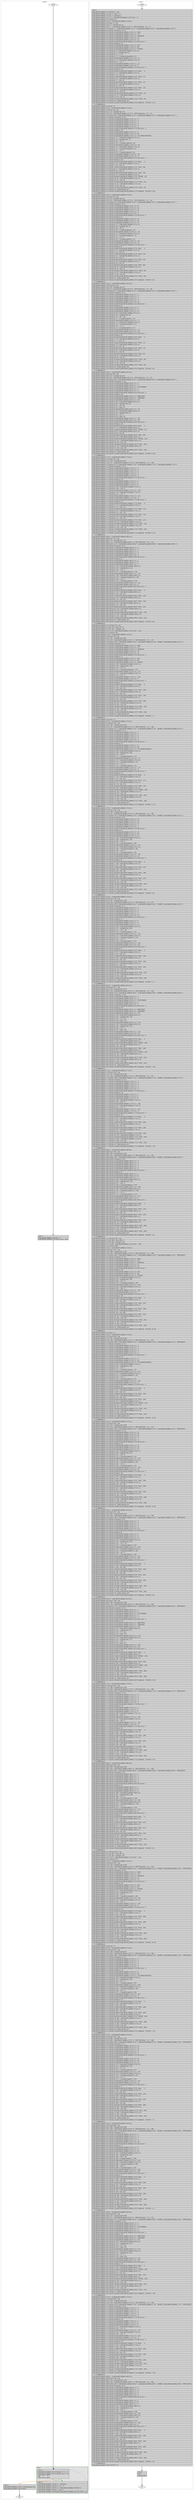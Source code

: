 digraph "a-95_bitfields.c.015t.cfg" {
overlap=false;
subgraph "cluster_dump" {
	style="dashed";
	color="black";
	label="dump ()";
	subgraph cluster_0_1 {
	style="filled";
	color="darkgreen";
	fillcolor="grey88";
	label="loop 1";
	labeljust=l;
	penwidth=2;
	fn_0_basic_block_4 [shape=record,style=filled,fillcolor=lightgrey,label="{\<bb\ 4\>:\l\
|[valid_files/95_bitfields.c:191:21\ discrim\ 1]\ i\ =\ i\ +\ -1;\l\
|[valid_files/95_bitfields.c:191:21\ discrim\ 1]\ if\ (i\ \>=\ 0)\l\
\ \ goto\ \<bb\ 3\>;\ [INV]\l\
else\l\
\ \ goto\ \<bb\ 5\>;\ [INV]\l\
}"];

	fn_0_basic_block_3 [shape=record,style=filled,fillcolor=lightgrey,label="{\<bb\ 3\>:\l\
|[valid_files/95_bitfields.c:192:43]\ _1\ =\ (sizetype)\ i;\l\
|[valid_files/95_bitfields.c:192:43]\ _2\ =\ p\ +\ _1;\l\
|[valid_files/95_bitfields.c:192:43]\ _3\ =\ [valid_files/95_bitfields.c:192:43]\ *_2;\l\
|[valid_files/95_bitfields.c:192:9]\ _4\ =\ (int)\ _3;\l\
|[valid_files/95_bitfields.c:192:9]\ printf\ ([valid_files/95_bitfields.c:192:16]\ \"%02X\",\ _4);\l\
}"];

	}
	fn_0_basic_block_0 [shape=Mdiamond,style=filled,fillcolor=white,label="ENTRY"];

	fn_0_basic_block_1 [shape=Mdiamond,style=filled,fillcolor=white,label="EXIT"];

	fn_0_basic_block_2 [shape=record,style=filled,fillcolor=lightgrey,label="{\<bb\ 2\>:\l\
|[valid_files/95_bitfields.c:191:12]\ i\ =\ s;\l\
[valid_files/95_bitfields.c:191:5]\ goto\ \<bb\ 4\>;\ [INV]\l\
}"];

	fn_0_basic_block_5 [shape=record,style=filled,fillcolor=lightgrey,label="{\<bb\ 5\>:\l\
|[valid_files/95_bitfields.c:193:5]\ __builtin_putchar\ (10);\l\
|[valid_files/95_bitfields.c:194:1]\ return;\l\
}"];

	fn_0_basic_block_0:s -> fn_0_basic_block_2:n [style="solid,bold",color=black,weight=100,constraint=true];
	fn_0_basic_block_2:s -> fn_0_basic_block_4:n [style="solid,bold",color=black,weight=100,constraint=true];
	fn_0_basic_block_3:s -> fn_0_basic_block_4:n [style="dotted,bold",color=blue,weight=10,constraint=false];
	fn_0_basic_block_4:s -> fn_0_basic_block_3:n [style="solid,bold",color=forestgreen,weight=10,constraint=true];
	fn_0_basic_block_4:s -> fn_0_basic_block_5:n [style="solid,bold",color=darkorange,weight=10,constraint=true];
	fn_0_basic_block_5:s -> fn_0_basic_block_1:n [style="solid,bold",color=black,weight=10,constraint=true];
	fn_0_basic_block_0:s -> fn_0_basic_block_1:n [style="invis",constraint=true];
}
subgraph "cluster_main" {
	style="dashed";
	color="black";
	label="main ()";
	fn_1_basic_block_0 [shape=Mdiamond,style=filled,fillcolor=white,label="ENTRY"];

	fn_1_basic_block_1 [shape=Mdiamond,style=filled,fillcolor=white,label="EXIT"];

	fn_1_basic_block_2 [shape=record,style=filled,fillcolor=lightgrey,label="{\<bb\ 2\>:\l\
|[valid_files/95_bitfields.c:111:18]\ top.0_1\ =\ top;\l\
|[valid_files/95_bitfields.c:111:18]\ _2\ =\ top.0_1\ *\ 2;\l\
|[valid_files/95_bitfields.c:111:18]\ _3\ =\ (sizetype)\ _2;\l\
|[valid_files/95_bitfields.c:111:1]\ _4\ =\ [valid_files/95_bitfields.c:111:8]\ \"\\n\\n\"\ +\ _3;\l\
|[valid_files/95_bitfields.c:111:1]\ printf\ (_4);\l\
|[valid_files/95_bitfields.c:12:5]\ s\ =\ [valid_files/95_bitfields.c:12:5]\ &_s;\l\
|[valid_files/95_bitfields.c:12:5]\ top.1_5\ =\ top;\l\
|[valid_files/95_bitfields.c:12:5]\ _6\ =\ (sizetype)\ top.1_5;\l\
|[valid_files/95_bitfields.c:12:5]\ _7\ =\ [valid_files/95_bitfields.c:12:5]\ \"\\n----\ TEST\ %d%s%s%s\ ----\\n\"\ +\ _6;\l\
|[valid_files/95_bitfields.c:12:5]\ printf\ (_7,\ 1,\ [valid_files/95_bitfields.c:12:5]\ \"\",\ [valid_files/95_bitfields.c:12:5]\ \"\",\ [valid_files/95_bitfields.c:12:5]\ \"\");\l\
|[valid_files/95_bitfields.c:12:5\ discrim\ 1]\ memset\ (s,\ 0,\ 12);\l\
|[valid_files/95_bitfields.c:12:5\ discrim\ 2]\ [valid_files/95_bitfields.c:12:5]\ s-\>x\ =\ 4095;\l\
|[valid_files/95_bitfields.c:12:5\ discrim\ 2]\ [valid_files/95_bitfields.c:12:5]\ s-\>y\ =\ 127;\l\
|[valid_files/95_bitfields.c:12:5\ discrim\ 2]\ [valid_files/95_bitfields.c:12:5]\ s-\>z\ =\ 268435455;\l\
|[valid_files/95_bitfields.c:12:5\ discrim\ 2]\ [valid_files/95_bitfields.c:12:5]\ s-\>a\ =\ 15;\l\
|[valid_files/95_bitfields.c:12:5\ discrim\ 2]\ [valid_files/95_bitfields.c:12:5]\ s-\>b\ =\ 31;\l\
|[valid_files/95_bitfields.c:12:5\ discrim\ 2]\ printf\ ([valid_files/95_bitfields.c:12:5]\ \"bits\ in\ use\ :\ \");\l\
|[valid_files/95_bitfields.c:12:5\ discrim\ 3]\ dump\ (s,\ 12);\l\
|[valid_files/95_bitfields.c:12:5\ discrim\ 4]\ [valid_files/95_bitfields.c:12:5]\ s-\>x\ =\ 819;\l\
|[valid_files/95_bitfields.c:12:5\ discrim\ 4]\ [valid_files/95_bitfields.c:12:5]\ s-\>y\ =\ 68;\l\
|[valid_files/95_bitfields.c:12:5\ discrim\ 4]\ [valid_files/95_bitfields.c:12:5]\ s-\>z\ =\ 5592405;\l\
|[valid_files/95_bitfields.c:12:5\ discrim\ 4]\ _8\ =\ [valid_files/95_bitfields.c:12:5]\ s-\>a;\l\
|[valid_files/95_bitfields.c:12:5\ discrim\ 4]\ _9\ =\ (unsigned\ char)\ _8;\l\
|[valid_files/95_bitfields.c:12:5\ discrim\ 4]\ _10\ =\ _9\ +\ 6;\l\
|[valid_files/95_bitfields.c:12:5\ discrim\ 4]\ _11\ =\ (\<unnamed-unsigned:4\>)\ _10;\l\
|[valid_files/95_bitfields.c:12:5\ discrim\ 4]\ [valid_files/95_bitfields.c:12:5]\ s-\>a\ =\ _11;\l\
|[valid_files/95_bitfields.c:12:5\ discrim\ 4]\ _12\ =\ [valid_files/95_bitfields.c:12:5]\ s-\>a;\l\
|[valid_files/95_bitfields.c:12:5\ discrim\ 4]\ _13\ =\ _12\ +\ 1;\l\
|[valid_files/95_bitfields.c:12:5\ discrim\ 4]\ [valid_files/95_bitfields.c:12:5]\ s-\>a\ =\ _13;\l\
|[valid_files/95_bitfields.c:12:5\ discrim\ 4]\ [valid_files/95_bitfields.c:12:5]\ s-\>b\ =\ 7;\l\
|[valid_files/95_bitfields.c:12:5\ discrim\ 4]\ printf\ ([valid_files/95_bitfields.c:12:5]\ \"bits\ as\ set\ :\ \");\l\
|[valid_files/95_bitfields.c:12:5\ discrim\ 5]\ dump\ (s,\ 12);\l\
|[valid_files/95_bitfields.c:12:5\ discrim\ 6]\ printf\ ([valid_files/95_bitfields.c:12:5]\ \"values\ \ \ \ \ \ :\");\l\
|[valid_files/95_bitfields.c:12:5\ discrim\ 7]\ _14\ =\ [valid_files/95_bitfields.c:12:5]\ s-\>x;\l\
|[valid_files/95_bitfields.c:12:5\ discrim\ 7]\ _15\ =\ (int)\ _14;\l\
|[valid_files/95_bitfields.c:12:5\ discrim\ 7]\ printf\ ([valid_files/95_bitfields.c:12:5]\ \"\ %02x\",\ _15);\l\
|[valid_files/95_bitfields.c:12:5\ discrim\ 8]\ _16\ =\ [valid_files/95_bitfields.c:12:5]\ s-\>y;\l\
|[valid_files/95_bitfields.c:12:5\ discrim\ 8]\ _17\ =\ (int)\ _16;\l\
|[valid_files/95_bitfields.c:12:5\ discrim\ 8]\ printf\ ([valid_files/95_bitfields.c:12:5]\ \"\ %02x\",\ _17);\l\
|[valid_files/95_bitfields.c:12:5\ discrim\ 9]\ _18\ =\ [valid_files/95_bitfields.c:12:5]\ s-\>z;\l\
|[valid_files/95_bitfields.c:12:5\ discrim\ 9]\ _19\ =\ (int)\ _18;\l\
|[valid_files/95_bitfields.c:12:5\ discrim\ 9]\ printf\ ([valid_files/95_bitfields.c:12:5]\ \"\ %02x\",\ _19);\l\
|[valid_files/95_bitfields.c:12:5\ discrim\ 10]\ _20\ =\ [valid_files/95_bitfields.c:12:5]\ s-\>a;\l\
|[valid_files/95_bitfields.c:12:5\ discrim\ 10]\ _21\ =\ (int)\ _20;\l\
|[valid_files/95_bitfields.c:12:5\ discrim\ 10]\ printf\ ([valid_files/95_bitfields.c:12:5]\ \"\ %02x\",\ _21);\l\
|[valid_files/95_bitfields.c:12:5\ discrim\ 11]\ _22\ =\ [valid_files/95_bitfields.c:12:5]\ s-\>b;\l\
|[valid_files/95_bitfields.c:12:5\ discrim\ 11]\ _23\ =\ (int)\ _22;\l\
|[valid_files/95_bitfields.c:12:5\ discrim\ 11]\ printf\ ([valid_files/95_bitfields.c:12:5]\ \"\ %02x\",\ _23);\l\
|[valid_files/95_bitfields.c:12:5\ discrim\ 12]\ __builtin_putchar\ (10);\l\
|[valid_files/95_bitfields.c:12:5\ discrim\ 13]\ printf\ ([valid_files/95_bitfields.c:12:5]\ \"align/size\ \ :\ %d\ %d\\n\",\ 4,\ 12);\l\
|_s\ =\ \{CLOBBER(eos)\};\l\
|[valid_files/95_bitfields.c:114:5]\ top\ =\ 0;\l\
|[valid_files/95_bitfields.c:27:5]\ s\ =\ [valid_files/95_bitfields.c:27:5]\ &_s;\l\
|[valid_files/95_bitfields.c:27:5]\ top.2_24\ =\ top;\l\
|[valid_files/95_bitfields.c:27:5]\ _25\ =\ (sizetype)\ top.2_24;\l\
|[valid_files/95_bitfields.c:27:5]\ _26\ =\ [valid_files/95_bitfields.c:27:5]\ \"\\n----\ TEST\ %d%s%s%s\ ----\\n\"\ +\ _25;\l\
|[valid_files/95_bitfields.c:27:5]\ printf\ (_26,\ 2,\ [valid_files/95_bitfields.c:27:5]\ \"\",\ [valid_files/95_bitfields.c:27:5]\ \"\",\ [valid_files/95_bitfields.c:27:5]\ \"\");\l\
|[valid_files/95_bitfields.c:27:5\ discrim\ 1]\ memset\ (s,\ 0,\ 24);\l\
|[valid_files/95_bitfields.c:27:5\ discrim\ 2]\ [valid_files/95_bitfields.c:27:5]\ s-\>x\ =\ -1;\l\
|[valid_files/95_bitfields.c:27:5\ discrim\ 2]\ [valid_files/95_bitfields.c:27:5]\ s-\>y\ =\ -1;\l\
|[valid_files/95_bitfields.c:27:5\ discrim\ 2]\ [valid_files/95_bitfields.c:27:5]\ s-\>z\ =\ -1;\l\
|[valid_files/95_bitfields.c:27:5\ discrim\ 2]\ [valid_files/95_bitfields.c:27:5]\ s-\>a\ =\ -1;\l\
|[valid_files/95_bitfields.c:27:5\ discrim\ 2]\ [valid_files/95_bitfields.c:27:5]\ s-\>b\ =\ -1;\l\
|[valid_files/95_bitfields.c:27:5\ discrim\ 2]\ printf\ ([valid_files/95_bitfields.c:27:5]\ \"bits\ in\ use\ :\ \");\l\
|[valid_files/95_bitfields.c:27:5\ discrim\ 3]\ dump\ (s,\ 24);\l\
|[valid_files/95_bitfields.c:27:5\ discrim\ 4]\ [valid_files/95_bitfields.c:27:5]\ s-\>x\ =\ 3;\l\
|[valid_files/95_bitfields.c:27:5\ discrim\ 4]\ [valid_files/95_bitfields.c:27:5]\ s-\>y\ =\ 30;\l\
|[valid_files/95_bitfields.c:27:5\ discrim\ 4]\ [valid_files/95_bitfields.c:27:5]\ s-\>z\ =\ 1311768467463790320;\l\
|[valid_files/95_bitfields.c:27:5\ discrim\ 4]\ _27\ =\ [valid_files/95_bitfields.c:27:5]\ s-\>a;\l\
|[valid_files/95_bitfields.c:27:5\ discrim\ 4]\ _28\ =\ (unsigned\ char)\ _27;\l\
|[valid_files/95_bitfields.c:27:5\ discrim\ 4]\ _29\ =\ _28\ +\ 5;\l\
|[valid_files/95_bitfields.c:27:5\ discrim\ 4]\ _30\ =\ (\<unnamed-signed:4\>)\ _29;\l\
|[valid_files/95_bitfields.c:27:5\ discrim\ 4]\ [valid_files/95_bitfields.c:27:5]\ s-\>a\ =\ _30;\l\
|[valid_files/95_bitfields.c:27:5\ discrim\ 4]\ _31\ =\ [valid_files/95_bitfields.c:27:5]\ s-\>a;\l\
|[valid_files/95_bitfields.c:27:5\ discrim\ 4]\ _32\ =\ (\<unnamed-unsigned:4\>)\ _31;\l\
|[valid_files/95_bitfields.c:27:5\ discrim\ 4]\ _33\ =\ _32\ +\ 1;\l\
|[valid_files/95_bitfields.c:27:5\ discrim\ 4]\ _34\ =\ (\<unnamed-signed:4\>)\ _33;\l\
|[valid_files/95_bitfields.c:27:5\ discrim\ 4]\ [valid_files/95_bitfields.c:27:5]\ s-\>a\ =\ _34;\l\
|[valid_files/95_bitfields.c:27:5\ discrim\ 4]\ [valid_files/95_bitfields.c:27:5]\ s-\>b\ =\ -2;\l\
|[valid_files/95_bitfields.c:27:5\ discrim\ 4]\ printf\ ([valid_files/95_bitfields.c:27:5]\ \"bits\ as\ set\ :\ \");\l\
|[valid_files/95_bitfields.c:27:5\ discrim\ 5]\ dump\ (s,\ 24);\l\
|[valid_files/95_bitfields.c:27:5\ discrim\ 6]\ printf\ ([valid_files/95_bitfields.c:27:5]\ \"values\ \ \ \ \ \ :\");\l\
|[valid_files/95_bitfields.c:27:5\ discrim\ 7]\ _35\ =\ [valid_files/95_bitfields.c:27:5]\ s-\>x;\l\
|[valid_files/95_bitfields.c:27:5\ discrim\ 7]\ _36\ =\ (int)\ _35;\l\
|[valid_files/95_bitfields.c:27:5\ discrim\ 7]\ printf\ ([valid_files/95_bitfields.c:27:5]\ \"\ %02x\",\ _36);\l\
|[valid_files/95_bitfields.c:27:5\ discrim\ 8]\ _37\ =\ [valid_files/95_bitfields.c:27:5]\ s-\>y;\l\
|[valid_files/95_bitfields.c:27:5\ discrim\ 8]\ _38\ =\ (int)\ _37;\l\
|[valid_files/95_bitfields.c:27:5\ discrim\ 8]\ printf\ ([valid_files/95_bitfields.c:27:5]\ \"\ %02x\",\ _38);\l\
|[valid_files/95_bitfields.c:27:5\ discrim\ 9]\ _39\ =\ [valid_files/95_bitfields.c:27:5]\ s-\>z;\l\
|[valid_files/95_bitfields.c:27:5\ discrim\ 9]\ printf\ ([valid_files/95_bitfields.c:27:5]\ \"\ %016llx\",\ _39);\l\
|[valid_files/95_bitfields.c:27:5\ discrim\ 10]\ _40\ =\ [valid_files/95_bitfields.c:27:5]\ s-\>a;\l\
|[valid_files/95_bitfields.c:27:5\ discrim\ 10]\ _41\ =\ (int)\ _40;\l\
|[valid_files/95_bitfields.c:27:5\ discrim\ 10]\ printf\ ([valid_files/95_bitfields.c:27:5]\ \"\ %02x\",\ _41);\l\
|[valid_files/95_bitfields.c:27:5\ discrim\ 11]\ _42\ =\ [valid_files/95_bitfields.c:27:5]\ s-\>b;\l\
|[valid_files/95_bitfields.c:27:5\ discrim\ 11]\ _43\ =\ (int)\ _42;\l\
|[valid_files/95_bitfields.c:27:5\ discrim\ 11]\ printf\ ([valid_files/95_bitfields.c:27:5]\ \"\ %02x\",\ _43);\l\
|[valid_files/95_bitfields.c:27:5\ discrim\ 12]\ __builtin_putchar\ (10);\l\
|[valid_files/95_bitfields.c:27:5\ discrim\ 13]\ printf\ ([valid_files/95_bitfields.c:27:5]\ \"align/size\ \ :\ %d\ %d\\n\",\ 8,\ 24);\l\
|_s\ =\ \{CLOBBER(eos)\};\l\
|[valid_files/95_bitfields.c:37:5]\ s\ =\ [valid_files/95_bitfields.c:37:5]\ &_s;\l\
|[valid_files/95_bitfields.c:37:5]\ top.3_44\ =\ top;\l\
|[valid_files/95_bitfields.c:37:5]\ _45\ =\ (sizetype)\ top.3_44;\l\
|[valid_files/95_bitfields.c:37:5]\ _46\ =\ [valid_files/95_bitfields.c:37:5]\ \"\\n----\ TEST\ %d%s%s%s\ ----\\n\"\ +\ _45;\l\
|[valid_files/95_bitfields.c:37:5]\ printf\ (_46,\ 3,\ [valid_files/95_bitfields.c:37:5]\ \"\",\ [valid_files/95_bitfields.c:37:5]\ \"\",\ [valid_files/95_bitfields.c:37:5]\ \"\");\l\
|[valid_files/95_bitfields.c:37:5\ discrim\ 1]\ memset\ (s,\ 0,\ 8);\l\
|[valid_files/95_bitfields.c:37:5\ discrim\ 2]\ [valid_files/95_bitfields.c:37:5]\ s-\>x\ =\ 31;\l\
|[valid_files/95_bitfields.c:37:5\ discrim\ 2]\ [valid_files/95_bitfields.c:37:5]\ s-\>y\ =\ 31;\l\
|[valid_files/95_bitfields.c:37:5\ discrim\ 2]\ [valid_files/95_bitfields.c:37:5]\ s-\>z\ =\ 31;\l\
|[valid_files/95_bitfields.c:37:5\ discrim\ 2]\ [valid_files/95_bitfields.c:37:5]\ s-\>a\ =\ -1;\l\
|[valid_files/95_bitfields.c:37:5\ discrim\ 2]\ [valid_files/95_bitfields.c:37:5]\ s-\>b\ =\ -1;\l\
|[valid_files/95_bitfields.c:37:5\ discrim\ 2]\ printf\ ([valid_files/95_bitfields.c:37:5]\ \"bits\ in\ use\ :\ \");\l\
|[valid_files/95_bitfields.c:37:5\ discrim\ 3]\ dump\ (s,\ 8);\l\
|[valid_files/95_bitfields.c:37:5\ discrim\ 4]\ [valid_files/95_bitfields.c:37:5]\ s-\>x\ =\ 21;\l\
|[valid_files/95_bitfields.c:37:5\ discrim\ 4]\ [valid_files/95_bitfields.c:37:5]\ s-\>y\ =\ 23;\l\
|[valid_files/95_bitfields.c:37:5\ discrim\ 4]\ [valid_files/95_bitfields.c:37:5]\ s-\>z\ =\ 25;\l\
|[valid_files/95_bitfields.c:37:5\ discrim\ 4]\ _47\ =\ [valid_files/95_bitfields.c:37:5]\ s-\>a;\l\
|[valid_files/95_bitfields.c:37:5\ discrim\ 4]\ _48\ =\ (unsigned\ char)\ _47;\l\
|[valid_files/95_bitfields.c:37:5\ discrim\ 4]\ _49\ =\ _48\ +\ 6;\l\
|[valid_files/95_bitfields.c:37:5\ discrim\ 4]\ _50\ =\ (\<unnamed-signed:5\>)\ _49;\l\
|[valid_files/95_bitfields.c:37:5\ discrim\ 4]\ [valid_files/95_bitfields.c:37:5]\ s-\>a\ =\ _50;\l\
|[valid_files/95_bitfields.c:37:5\ discrim\ 4]\ _51\ =\ [valid_files/95_bitfields.c:37:5]\ s-\>a;\l\
|[valid_files/95_bitfields.c:37:5\ discrim\ 4]\ _52\ =\ (\<unnamed-unsigned:5\>)\ _51;\l\
|[valid_files/95_bitfields.c:37:5\ discrim\ 4]\ _53\ =\ _52\ +\ 1;\l\
|[valid_files/95_bitfields.c:37:5\ discrim\ 4]\ _54\ =\ (\<unnamed-signed:5\>)\ _53;\l\
|[valid_files/95_bitfields.c:37:5\ discrim\ 4]\ [valid_files/95_bitfields.c:37:5]\ s-\>a\ =\ _54;\l\
|[valid_files/95_bitfields.c:37:5\ discrim\ 4]\ [valid_files/95_bitfields.c:37:5]\ s-\>b\ =\ 14;\l\
|[valid_files/95_bitfields.c:37:5\ discrim\ 4]\ printf\ ([valid_files/95_bitfields.c:37:5]\ \"bits\ as\ set\ :\ \");\l\
|[valid_files/95_bitfields.c:37:5\ discrim\ 5]\ dump\ (s,\ 8);\l\
|[valid_files/95_bitfields.c:37:5\ discrim\ 6]\ printf\ ([valid_files/95_bitfields.c:37:5]\ \"values\ \ \ \ \ \ :\");\l\
|[valid_files/95_bitfields.c:37:5\ discrim\ 7]\ _55\ =\ [valid_files/95_bitfields.c:37:5]\ s-\>x;\l\
|[valid_files/95_bitfields.c:37:5\ discrim\ 7]\ _56\ =\ (int)\ _55;\l\
|[valid_files/95_bitfields.c:37:5\ discrim\ 7]\ printf\ ([valid_files/95_bitfields.c:37:5]\ \"\ %02x\",\ _56);\l\
|[valid_files/95_bitfields.c:37:5\ discrim\ 8]\ _57\ =\ [valid_files/95_bitfields.c:37:5]\ s-\>y;\l\
|[valid_files/95_bitfields.c:37:5\ discrim\ 8]\ _58\ =\ (int)\ _57;\l\
|[valid_files/95_bitfields.c:37:5\ discrim\ 8]\ printf\ ([valid_files/95_bitfields.c:37:5]\ \"\ %02x\",\ _58);\l\
|[valid_files/95_bitfields.c:37:5\ discrim\ 9]\ _59\ =\ [valid_files/95_bitfields.c:37:5]\ s-\>z;\l\
|[valid_files/95_bitfields.c:37:5\ discrim\ 9]\ _60\ =\ (int)\ _59;\l\
|[valid_files/95_bitfields.c:37:5\ discrim\ 9]\ printf\ ([valid_files/95_bitfields.c:37:5]\ \"\ %02x\",\ _60);\l\
|[valid_files/95_bitfields.c:37:5\ discrim\ 10]\ _61\ =\ [valid_files/95_bitfields.c:37:5]\ s-\>a;\l\
|[valid_files/95_bitfields.c:37:5\ discrim\ 10]\ _62\ =\ (int)\ _61;\l\
|[valid_files/95_bitfields.c:37:5\ discrim\ 10]\ printf\ ([valid_files/95_bitfields.c:37:5]\ \"\ %02x\",\ _62);\l\
|[valid_files/95_bitfields.c:37:5\ discrim\ 11]\ _63\ =\ [valid_files/95_bitfields.c:37:5]\ s-\>b;\l\
|[valid_files/95_bitfields.c:37:5\ discrim\ 11]\ _64\ =\ (int)\ _63;\l\
|[valid_files/95_bitfields.c:37:5\ discrim\ 11]\ printf\ ([valid_files/95_bitfields.c:37:5]\ \"\ %02x\",\ _64);\l\
|[valid_files/95_bitfields.c:37:5\ discrim\ 12]\ __builtin_putchar\ (10);\l\
|[valid_files/95_bitfields.c:37:5\ discrim\ 13]\ printf\ ([valid_files/95_bitfields.c:37:5]\ \"align/size\ \ :\ %d\ %d\\n\",\ 4,\ 8);\l\
|_s\ =\ \{CLOBBER(eos)\};\l\
|[valid_files/95_bitfields.c:52:5]\ s\ =\ [valid_files/95_bitfields.c:52:5]\ &_s;\l\
|[valid_files/95_bitfields.c:52:5]\ top.4_65\ =\ top;\l\
|[valid_files/95_bitfields.c:52:5]\ _66\ =\ (sizetype)\ top.4_65;\l\
|[valid_files/95_bitfields.c:52:5]\ _67\ =\ [valid_files/95_bitfields.c:52:5]\ \"\\n----\ TEST\ %d%s%s%s\ ----\\n\"\ +\ _66;\l\
|[valid_files/95_bitfields.c:52:5]\ printf\ (_67,\ 4,\ [valid_files/95_bitfields.c:52:5]\ \"\",\ [valid_files/95_bitfields.c:52:5]\ \"\",\ [valid_files/95_bitfields.c:52:5]\ \"\");\l\
|[valid_files/95_bitfields.c:52:5\ discrim\ 1]\ memset\ (s,\ 0,\ 8);\l\
|[valid_files/95_bitfields.c:52:5\ discrim\ 2]\ [valid_files/95_bitfields.c:52:5]\ s-\>x\ =\ -1;\l\
|[valid_files/95_bitfields.c:52:5\ discrim\ 2]\ [valid_files/95_bitfields.c:52:5]\ s-\>y\ =\ -1;\l\
|[valid_files/95_bitfields.c:52:5\ discrim\ 2]\ [valid_files/95_bitfields.c:52:5]\ s-\>z\ =\ -1;\l\
|[valid_files/95_bitfields.c:52:5\ discrim\ 2]\ [valid_files/95_bitfields.c:52:5]\ s-\>a\ =\ -1;\l\
|[valid_files/95_bitfields.c:52:5\ discrim\ 2]\ [valid_files/95_bitfields.c:52:5]\ s-\>b\ =\ 127;\l\
|[valid_files/95_bitfields.c:52:5\ discrim\ 2]\ printf\ ([valid_files/95_bitfields.c:52:5]\ \"bits\ in\ use\ :\ \");\l\
|[valid_files/95_bitfields.c:52:5\ discrim\ 3]\ dump\ (s,\ 8);\l\
|[valid_files/95_bitfields.c:52:5\ discrim\ 4]\ [valid_files/95_bitfields.c:52:5]\ s-\>x\ =\ 3;\l\
|[valid_files/95_bitfields.c:52:5\ discrim\ 4]\ [valid_files/95_bitfields.c:52:5]\ s-\>y\ =\ -1;\l\
|[valid_files/95_bitfields.c:52:5\ discrim\ 4]\ [valid_files/95_bitfields.c:52:5]\ s-\>z\ =\ 15;\l\
|[valid_files/95_bitfields.c:52:5\ discrim\ 4]\ _68\ =\ [valid_files/95_bitfields.c:52:5]\ s-\>a;\l\
|[valid_files/95_bitfields.c:52:5\ discrim\ 4]\ _69\ =\ (unsigned\ char)\ _68;\l\
|[valid_files/95_bitfields.c:52:5\ discrim\ 4]\ _70\ =\ _69\ +\ 120;\l\
|[valid_files/95_bitfields.c:52:5\ discrim\ 4]\ _71\ =\ (\<unnamed-signed:7\>)\ _70;\l\
|[valid_files/95_bitfields.c:52:5\ discrim\ 4]\ [valid_files/95_bitfields.c:52:5]\ s-\>a\ =\ _71;\l\
|[valid_files/95_bitfields.c:52:5\ discrim\ 4]\ _72\ =\ [valid_files/95_bitfields.c:52:5]\ s-\>a;\l\
|[valid_files/95_bitfields.c:52:5\ discrim\ 4]\ _73\ =\ (\<unnamed-unsigned:7\>)\ _72;\l\
|[valid_files/95_bitfields.c:52:5\ discrim\ 4]\ _74\ =\ _73\ +\ 1;\l\
|[valid_files/95_bitfields.c:52:5\ discrim\ 4]\ _75\ =\ (\<unnamed-signed:7\>)\ _74;\l\
|[valid_files/95_bitfields.c:52:5\ discrim\ 4]\ [valid_files/95_bitfields.c:52:5]\ s-\>a\ =\ _75;\l\
|[valid_files/95_bitfields.c:52:5\ discrim\ 4]\ [valid_files/95_bitfields.c:52:5]\ s-\>b\ =\ 120;\l\
|[valid_files/95_bitfields.c:52:5\ discrim\ 4]\ printf\ ([valid_files/95_bitfields.c:52:5]\ \"bits\ as\ set\ :\ \");\l\
|[valid_files/95_bitfields.c:52:5\ discrim\ 5]\ dump\ (s,\ 8);\l\
|[valid_files/95_bitfields.c:52:5\ discrim\ 6]\ printf\ ([valid_files/95_bitfields.c:52:5]\ \"values\ \ \ \ \ \ :\");\l\
|[valid_files/95_bitfields.c:52:5\ discrim\ 7]\ _76\ =\ [valid_files/95_bitfields.c:52:5]\ s-\>x;\l\
|[valid_files/95_bitfields.c:52:5\ discrim\ 7]\ _77\ =\ (int)\ _76;\l\
|[valid_files/95_bitfields.c:52:5\ discrim\ 7]\ printf\ ([valid_files/95_bitfields.c:52:5]\ \"\ %02x\",\ _77);\l\
|[valid_files/95_bitfields.c:52:5\ discrim\ 8]\ _78\ =\ [valid_files/95_bitfields.c:52:5]\ s-\>y;\l\
|[valid_files/95_bitfields.c:52:5\ discrim\ 8]\ _79\ =\ (int)\ _78;\l\
|[valid_files/95_bitfields.c:52:5\ discrim\ 8]\ printf\ ([valid_files/95_bitfields.c:52:5]\ \"\ %02x\",\ _79);\l\
|[valid_files/95_bitfields.c:52:5\ discrim\ 9]\ _80\ =\ [valid_files/95_bitfields.c:52:5]\ s-\>z;\l\
|[valid_files/95_bitfields.c:52:5\ discrim\ 9]\ _81\ =\ (int)\ _80;\l\
|[valid_files/95_bitfields.c:52:5\ discrim\ 9]\ printf\ ([valid_files/95_bitfields.c:52:5]\ \"\ %02x\",\ _81);\l\
|[valid_files/95_bitfields.c:52:5\ discrim\ 10]\ _82\ =\ [valid_files/95_bitfields.c:52:5]\ s-\>a;\l\
|[valid_files/95_bitfields.c:52:5\ discrim\ 10]\ _83\ =\ (int)\ _82;\l\
|[valid_files/95_bitfields.c:52:5\ discrim\ 10]\ printf\ ([valid_files/95_bitfields.c:52:5]\ \"\ %02x\",\ _83);\l\
|[valid_files/95_bitfields.c:52:5\ discrim\ 11]\ _84\ =\ [valid_files/95_bitfields.c:52:5]\ s-\>b;\l\
|[valid_files/95_bitfields.c:52:5\ discrim\ 11]\ _85\ =\ (int)\ _84;\l\
|[valid_files/95_bitfields.c:52:5\ discrim\ 11]\ printf\ ([valid_files/95_bitfields.c:52:5]\ \"\ %02x\",\ _85);\l\
|[valid_files/95_bitfields.c:52:5\ discrim\ 12]\ __builtin_putchar\ (10);\l\
|[valid_files/95_bitfields.c:52:5\ discrim\ 13]\ printf\ ([valid_files/95_bitfields.c:52:5]\ \"align/size\ \ :\ %d\ %d\\n\",\ 4,\ 8);\l\
|_s\ =\ \{CLOBBER(eos)\};\l\
|[valid_files/95_bitfields.c:65:5]\ s\ =\ [valid_files/95_bitfields.c:65:5]\ &_s;\l\
|[valid_files/95_bitfields.c:65:5]\ top.5_86\ =\ top;\l\
|[valid_files/95_bitfields.c:65:5]\ _87\ =\ (sizetype)\ top.5_86;\l\
|[valid_files/95_bitfields.c:65:5]\ _88\ =\ [valid_files/95_bitfields.c:65:5]\ \"\\n----\ TEST\ %d%s%s%s\ ----\\n\"\ +\ _87;\l\
|[valid_files/95_bitfields.c:65:5]\ printf\ (_88,\ 5,\ [valid_files/95_bitfields.c:65:5]\ \"\",\ [valid_files/95_bitfields.c:65:5]\ \"\",\ [valid_files/95_bitfields.c:65:5]\ \"\");\l\
|[valid_files/95_bitfields.c:65:5\ discrim\ 1]\ memset\ (s,\ 0,\ 24);\l\
|[valid_files/95_bitfields.c:65:5\ discrim\ 2]\ [valid_files/95_bitfields.c:65:5]\ s-\>x\ =\ -1;\l\
|[valid_files/95_bitfields.c:65:5\ discrim\ 2]\ [valid_files/95_bitfields.c:65:5]\ s-\>y\ =\ -1;\l\
|[valid_files/95_bitfields.c:65:5\ discrim\ 2]\ [valid_files/95_bitfields.c:65:5]\ s-\>z\ =\ 274877906943;\l\
|[valid_files/95_bitfields.c:65:5\ discrim\ 2]\ [valid_files/95_bitfields.c:65:5]\ s-\>a\ =\ -1;\l\
|[valid_files/95_bitfields.c:65:5\ discrim\ 2]\ [valid_files/95_bitfields.c:65:5]\ s-\>b\ =\ -1;\l\
|[valid_files/95_bitfields.c:65:5\ discrim\ 2]\ printf\ ([valid_files/95_bitfields.c:65:5]\ \"bits\ in\ use\ :\ \");\l\
|[valid_files/95_bitfields.c:65:5\ discrim\ 3]\ dump\ (s,\ 24);\l\
|[valid_files/95_bitfields.c:65:5\ discrim\ 4]\ [valid_files/95_bitfields.c:65:5]\ s-\>x\ =\ 4886718345;\l\
|[valid_files/95_bitfields.c:65:5\ discrim\ 4]\ [valid_files/95_bitfields.c:65:5]\ s-\>y\ =\ -268435456;\l\
|[valid_files/95_bitfields.c:65:5\ discrim\ 4]\ [valid_files/95_bitfields.c:65:5]\ s-\>z\ =\ 120;\l\
|[valid_files/95_bitfields.c:65:5\ discrim\ 4]\ _89\ =\ [valid_files/95_bitfields.c:65:5]\ s-\>a;\l\
|[valid_files/95_bitfields.c:65:5\ discrim\ 4]\ _90\ =\ (unsigned\ char)\ _89;\l\
|[valid_files/95_bitfields.c:65:5\ discrim\ 4]\ _91\ =\ _90\ +\ 68;\l\
|[valid_files/95_bitfields.c:65:5\ discrim\ 4]\ _92\ =\ (char)\ _91;\l\
|[valid_files/95_bitfields.c:65:5\ discrim\ 4]\ [valid_files/95_bitfields.c:65:5]\ s-\>a\ =\ _92;\l\
|[valid_files/95_bitfields.c:65:5\ discrim\ 4]\ _93\ =\ [valid_files/95_bitfields.c:65:5]\ s-\>a;\l\
|[valid_files/95_bitfields.c:65:5\ discrim\ 4]\ _94\ =\ (unsigned\ char)\ _93;\l\
|[valid_files/95_bitfields.c:65:5\ discrim\ 4]\ _95\ =\ _94\ +\ 1;\l\
|[valid_files/95_bitfields.c:65:5\ discrim\ 4]\ _96\ =\ (char)\ _95;\l\
|[valid_files/95_bitfields.c:65:5\ discrim\ 4]\ [valid_files/95_bitfields.c:65:5]\ s-\>a\ =\ _96;\l\
|[valid_files/95_bitfields.c:65:5\ discrim\ 4]\ [valid_files/95_bitfields.c:65:5]\ s-\>b\ =\ 119;\l\
|[valid_files/95_bitfields.c:65:5\ discrim\ 4]\ printf\ ([valid_files/95_bitfields.c:65:5]\ \"bits\ as\ set\ :\ \");\l\
|[valid_files/95_bitfields.c:65:5\ discrim\ 5]\ dump\ (s,\ 24);\l\
|[valid_files/95_bitfields.c:65:5\ discrim\ 6]\ printf\ ([valid_files/95_bitfields.c:65:5]\ \"values\ \ \ \ \ \ :\");\l\
|[valid_files/95_bitfields.c:65:5\ discrim\ 7]\ _97\ =\ [valid_files/95_bitfields.c:65:5]\ s-\>x;\l\
|[valid_files/95_bitfields.c:65:5\ discrim\ 7]\ printf\ ([valid_files/95_bitfields.c:65:5]\ \"\ %016llx\",\ _97);\l\
|[valid_files/95_bitfields.c:65:5\ discrim\ 8]\ _98\ =\ [valid_files/95_bitfields.c:65:5]\ s-\>y;\l\
|[valid_files/95_bitfields.c:65:5\ discrim\ 8]\ _99\ =\ (int)\ _98;\l\
|[valid_files/95_bitfields.c:65:5\ discrim\ 8]\ printf\ ([valid_files/95_bitfields.c:65:5]\ \"\ %02x\",\ _99);\l\
|[valid_files/95_bitfields.c:65:5\ discrim\ 9]\ _100\ =\ [valid_files/95_bitfields.c:65:5]\ s-\>z;\l\
|[valid_files/95_bitfields.c:65:5\ discrim\ 9]\ printf\ ([valid_files/95_bitfields.c:65:5]\ \"\ %016llx\",\ _100);\l\
|[valid_files/95_bitfields.c:65:5\ discrim\ 10]\ _101\ =\ [valid_files/95_bitfields.c:65:5]\ s-\>a;\l\
|[valid_files/95_bitfields.c:65:5\ discrim\ 10]\ _102\ =\ (int)\ _101;\l\
|[valid_files/95_bitfields.c:65:5\ discrim\ 10]\ printf\ ([valid_files/95_bitfields.c:65:5]\ \"\ %02x\",\ _102);\l\
|[valid_files/95_bitfields.c:65:5\ discrim\ 11]\ _103\ =\ [valid_files/95_bitfields.c:65:5]\ s-\>b;\l\
|[valid_files/95_bitfields.c:65:5\ discrim\ 11]\ _104\ =\ (int)\ _103;\l\
|[valid_files/95_bitfields.c:65:5\ discrim\ 11]\ printf\ ([valid_files/95_bitfields.c:65:5]\ \"\ %02x\",\ _104);\l\
|[valid_files/95_bitfields.c:65:5\ discrim\ 12]\ __builtin_putchar\ (10);\l\
|[valid_files/95_bitfields.c:65:5\ discrim\ 13]\ printf\ ([valid_files/95_bitfields.c:65:5]\ \"align/size\ \ :\ %d\ %d\\n\",\ 8,\ 24);\l\
|_s\ =\ \{CLOBBER(eos)\};\l\
|[valid_files/95_bitfields.c:77:5]\ s\ =\ [valid_files/95_bitfields.c:77:5]\ &_s;\l\
|[valid_files/95_bitfields.c:77:5]\ top.6_105\ =\ top;\l\
|[valid_files/95_bitfields.c:77:5]\ _106\ =\ (sizetype)\ top.6_105;\l\
|[valid_files/95_bitfields.c:77:5]\ _107\ =\ [valid_files/95_bitfields.c:77:5]\ \"\\n----\ TEST\ %d%s%s%s\ ----\\n\"\ +\ _106;\l\
|[valid_files/95_bitfields.c:77:5]\ printf\ (_107,\ 6,\ [valid_files/95_bitfields.c:77:5]\ \"\",\ [valid_files/95_bitfields.c:77:5]\ \"\",\ [valid_files/95_bitfields.c:77:5]\ \"\");\l\
|[valid_files/95_bitfields.c:77:5\ discrim\ 1]\ memset\ (s,\ 0,\ 12);\l\
|[valid_files/95_bitfields.c:77:5\ discrim\ 2]\ [valid_files/95_bitfields.c:77:5]\ s-\>x\ =\ -1;\l\
|[valid_files/95_bitfields.c:77:5\ discrim\ 2]\ [valid_files/95_bitfields.c:77:5]\ s-\>y\ =\ -1;\l\
|[valid_files/95_bitfields.c:77:5\ discrim\ 2]\ [valid_files/95_bitfields.c:77:5]\ s-\>z\ =\ -1;\l\
|[valid_files/95_bitfields.c:77:5\ discrim\ 2]\ [valid_files/95_bitfields.c:77:5]\ s-\>a\ =\ -1;\l\
|[valid_files/95_bitfields.c:77:5\ discrim\ 2]\ [valid_files/95_bitfields.c:77:5]\ s-\>b\ =\ -1;\l\
|[valid_files/95_bitfields.c:77:5\ discrim\ 2]\ printf\ ([valid_files/95_bitfields.c:77:5]\ \"bits\ in\ use\ :\ \");\l\
|[valid_files/95_bitfields.c:77:5\ discrim\ 3]\ dump\ (s,\ 12);\l\
|[valid_files/95_bitfields.c:77:5\ discrim\ 4]\ [valid_files/95_bitfields.c:77:5]\ s-\>x\ =\ 1;\l\
|[valid_files/95_bitfields.c:77:5\ discrim\ 4]\ [valid_files/95_bitfields.c:77:5]\ s-\>y\ =\ 2;\l\
|[valid_files/95_bitfields.c:77:5\ discrim\ 4]\ [valid_files/95_bitfields.c:77:5]\ s-\>z\ =\ 3;\l\
|[valid_files/95_bitfields.c:77:5\ discrim\ 4]\ _108\ =\ [valid_files/95_bitfields.c:77:5]\ s-\>a;\l\
|[valid_files/95_bitfields.c:77:5\ discrim\ 4]\ _109\ =\ _108\ +\ 4;\l\
|[valid_files/95_bitfields.c:77:5\ discrim\ 4]\ [valid_files/95_bitfields.c:77:5]\ s-\>a\ =\ _109;\l\
|[valid_files/95_bitfields.c:77:5\ discrim\ 4]\ _110\ =\ [valid_files/95_bitfields.c:77:5]\ s-\>a;\l\
|[valid_files/95_bitfields.c:77:5\ discrim\ 4]\ _111\ =\ _110\ +\ 1;\l\
|[valid_files/95_bitfields.c:77:5\ discrim\ 4]\ [valid_files/95_bitfields.c:77:5]\ s-\>a\ =\ _111;\l\
|[valid_files/95_bitfields.c:77:5\ discrim\ 4]\ [valid_files/95_bitfields.c:77:5]\ s-\>b\ =\ -3;\l\
|[valid_files/95_bitfields.c:77:5\ discrim\ 4]\ printf\ ([valid_files/95_bitfields.c:77:5]\ \"bits\ as\ set\ :\ \");\l\
|[valid_files/95_bitfields.c:77:5\ discrim\ 5]\ dump\ (s,\ 12);\l\
|[valid_files/95_bitfields.c:77:5\ discrim\ 6]\ printf\ ([valid_files/95_bitfields.c:77:5]\ \"values\ \ \ \ \ \ :\");\l\
|[valid_files/95_bitfields.c:77:5\ discrim\ 7]\ _112\ =\ [valid_files/95_bitfields.c:77:5]\ s-\>x;\l\
|[valid_files/95_bitfields.c:77:5\ discrim\ 7]\ _113\ =\ (int)\ _112;\l\
|[valid_files/95_bitfields.c:77:5\ discrim\ 7]\ printf\ ([valid_files/95_bitfields.c:77:5]\ \"\ %02x\",\ _113);\l\
|[valid_files/95_bitfields.c:77:5\ discrim\ 8]\ _114\ =\ [valid_files/95_bitfields.c:77:5]\ s-\>y;\l\
|[valid_files/95_bitfields.c:77:5\ discrim\ 8]\ _115\ =\ (int)\ _114;\l\
|[valid_files/95_bitfields.c:77:5\ discrim\ 8]\ printf\ ([valid_files/95_bitfields.c:77:5]\ \"\ %02x\",\ _115);\l\
|[valid_files/95_bitfields.c:77:5\ discrim\ 9]\ _116\ =\ [valid_files/95_bitfields.c:77:5]\ s-\>z;\l\
|[valid_files/95_bitfields.c:77:5\ discrim\ 9]\ _117\ =\ (int)\ _116;\l\
|[valid_files/95_bitfields.c:77:5\ discrim\ 9]\ printf\ ([valid_files/95_bitfields.c:77:5]\ \"\ %02x\",\ _117);\l\
|[valid_files/95_bitfields.c:77:5\ discrim\ 10]\ _118\ =\ [valid_files/95_bitfields.c:77:5]\ s-\>a;\l\
|[valid_files/95_bitfields.c:77:5\ discrim\ 10]\ printf\ ([valid_files/95_bitfields.c:77:5]\ \"\ %02x\",\ _118);\l\
|[valid_files/95_bitfields.c:77:5\ discrim\ 11]\ _119\ =\ [valid_files/95_bitfields.c:77:5]\ s-\>b;\l\
|[valid_files/95_bitfields.c:77:5\ discrim\ 11]\ _120\ =\ (int)\ _119;\l\
|[valid_files/95_bitfields.c:77:5\ discrim\ 11]\ printf\ ([valid_files/95_bitfields.c:77:5]\ \"\ %02x\",\ _120);\l\
|[valid_files/95_bitfields.c:77:5\ discrim\ 12]\ __builtin_putchar\ (10);\l\
|[valid_files/95_bitfields.c:77:5\ discrim\ 13]\ printf\ ([valid_files/95_bitfields.c:77:5]\ \"align/size\ \ :\ %d\ %d\\n\",\ 4,\ 12);\l\
|_s\ =\ \{CLOBBER(eos)\};\l\
|[valid_files/95_bitfields.c:98:5]\ s\ =\ [valid_files/95_bitfields.c:98:5]\ &_s;\l\
|[valid_files/95_bitfields.c:98:5]\ top.7_121\ =\ top;\l\
|[valid_files/95_bitfields.c:98:5]\ _122\ =\ (sizetype)\ top.7_121;\l\
|[valid_files/95_bitfields.c:98:5]\ _123\ =\ [valid_files/95_bitfields.c:98:5]\ \"\\n----\ TEST\ %d%s%s%s\ ----\\n\"\ +\ _122;\l\
|[valid_files/95_bitfields.c:98:5]\ printf\ (_123,\ 7,\ [valid_files/95_bitfields.c:98:5]\ \"\",\ [valid_files/95_bitfields.c:98:5]\ \"\",\ [valid_files/95_bitfields.c:98:5]\ \"\");\l\
|[valid_files/95_bitfields.c:98:5\ discrim\ 1]\ memset\ (s,\ 0,\ 8);\l\
|[valid_files/95_bitfields.c:98:5\ discrim\ 2]\ [valid_files/95_bitfields.c:98:5]\ s-\>x\ =\ -1;\l\
|[valid_files/95_bitfields.c:98:5\ discrim\ 2]\ [valid_files/95_bitfields.c:98:5]\ s-\>y\ =\ -1;\l\
|[valid_files/95_bitfields.c:98:5\ discrim\ 2]\ [valid_files/95_bitfields.c:98:5]\ s-\>z\ =\ -1;\l\
|[valid_files/95_bitfields.c:98:5\ discrim\ 2]\ [valid_files/95_bitfields.c:98:5]\ s-\>a\ =\ -1;\l\
|[valid_files/95_bitfields.c:98:5\ discrim\ 2]\ [valid_files/95_bitfields.c:98:5]\ s-\>b\ =\ -1;\l\
|[valid_files/95_bitfields.c:98:5\ discrim\ 2]\ printf\ ([valid_files/95_bitfields.c:98:5]\ \"bits\ in\ use\ :\ \");\l\
|[valid_files/95_bitfields.c:98:5\ discrim\ 3]\ dump\ (s,\ 8);\l\
|[valid_files/95_bitfields.c:98:5\ discrim\ 4]\ [valid_files/95_bitfields.c:98:5]\ s-\>x\ =\ 1;\l\
|[valid_files/95_bitfields.c:98:5\ discrim\ 4]\ [valid_files/95_bitfields.c:98:5]\ s-\>y\ =\ 0;\l\
|[valid_files/95_bitfields.c:98:5\ discrim\ 4]\ [valid_files/95_bitfields.c:98:5]\ s-\>z\ =\ -1;\l\
|[valid_files/95_bitfields.c:98:5\ discrim\ 4]\ _124\ =\ [valid_files/95_bitfields.c:98:5]\ s-\>a;\l\
|[valid_files/95_bitfields.c:98:5\ discrim\ 4]\ _125\ =\ (unsigned\ short)\ _124;\l\
|[valid_files/95_bitfields.c:98:5\ discrim\ 4]\ _126\ =\ _125\ +\ 4;\l\
|[valid_files/95_bitfields.c:98:5\ discrim\ 4]\ _127\ =\ (\<unnamed-signed:11\>)\ _126;\l\
|[valid_files/95_bitfields.c:98:5\ discrim\ 4]\ [valid_files/95_bitfields.c:98:5]\ s-\>a\ =\ _127;\l\
|[valid_files/95_bitfields.c:98:5\ discrim\ 4]\ _128\ =\ [valid_files/95_bitfields.c:98:5]\ s-\>a;\l\
|[valid_files/95_bitfields.c:98:5\ discrim\ 4]\ _129\ =\ (\<unnamed-unsigned:11\>)\ _128;\l\
|[valid_files/95_bitfields.c:98:5\ discrim\ 4]\ _130\ =\ _129\ +\ 1;\l\
|[valid_files/95_bitfields.c:98:5\ discrim\ 4]\ _131\ =\ (\<unnamed-signed:11\>)\ _130;\l\
|[valid_files/95_bitfields.c:98:5\ discrim\ 4]\ [valid_files/95_bitfields.c:98:5]\ s-\>a\ =\ _131;\l\
|[valid_files/95_bitfields.c:98:5\ discrim\ 4]\ [valid_files/95_bitfields.c:98:5]\ s-\>b\ =\ 5;\l\
|[valid_files/95_bitfields.c:98:5\ discrim\ 4]\ printf\ ([valid_files/95_bitfields.c:98:5]\ \"bits\ as\ set\ :\ \");\l\
|[valid_files/95_bitfields.c:98:5\ discrim\ 5]\ dump\ (s,\ 8);\l\
|[valid_files/95_bitfields.c:98:5\ discrim\ 6]\ printf\ ([valid_files/95_bitfields.c:98:5]\ \"values\ \ \ \ \ \ :\");\l\
|[valid_files/95_bitfields.c:98:5\ discrim\ 7]\ _132\ =\ [valid_files/95_bitfields.c:98:5]\ s-\>x;\l\
|[valid_files/95_bitfields.c:98:5\ discrim\ 7]\ _133\ =\ (int)\ _132;\l\
|[valid_files/95_bitfields.c:98:5\ discrim\ 7]\ printf\ ([valid_files/95_bitfields.c:98:5]\ \"\ %02x\",\ _133);\l\
|[valid_files/95_bitfields.c:98:5\ discrim\ 8]\ _134\ =\ [valid_files/95_bitfields.c:98:5]\ s-\>y;\l\
|[valid_files/95_bitfields.c:98:5\ discrim\ 8]\ _135\ =\ (int)\ _134;\l\
|[valid_files/95_bitfields.c:98:5\ discrim\ 8]\ printf\ ([valid_files/95_bitfields.c:98:5]\ \"\ %02x\",\ _135);\l\
|[valid_files/95_bitfields.c:98:5\ discrim\ 9]\ _136\ =\ [valid_files/95_bitfields.c:98:5]\ s-\>z;\l\
|[valid_files/95_bitfields.c:98:5\ discrim\ 9]\ _137\ =\ (int)\ _136;\l\
|[valid_files/95_bitfields.c:98:5\ discrim\ 9]\ printf\ ([valid_files/95_bitfields.c:98:5]\ \"\ %02x\",\ _137);\l\
|[valid_files/95_bitfields.c:98:5\ discrim\ 10]\ _138\ =\ [valid_files/95_bitfields.c:98:5]\ s-\>a;\l\
|[valid_files/95_bitfields.c:98:5\ discrim\ 10]\ _139\ =\ (int)\ _138;\l\
|[valid_files/95_bitfields.c:98:5\ discrim\ 10]\ printf\ ([valid_files/95_bitfields.c:98:5]\ \"\ %02x\",\ _139);\l\
|[valid_files/95_bitfields.c:98:5\ discrim\ 11]\ _140\ =\ [valid_files/95_bitfields.c:98:5]\ s-\>b;\l\
|[valid_files/95_bitfields.c:98:5\ discrim\ 11]\ _141\ =\ (int)\ _140;\l\
|[valid_files/95_bitfields.c:98:5\ discrim\ 11]\ printf\ ([valid_files/95_bitfields.c:98:5]\ \"\ %02x\",\ _141);\l\
|[valid_files/95_bitfields.c:98:5\ discrim\ 12]\ __builtin_putchar\ (10);\l\
|[valid_files/95_bitfields.c:98:5\ discrim\ 13]\ printf\ ([valid_files/95_bitfields.c:98:5]\ \"align/size\ \ :\ %d\ %d\\n\",\ 8,\ 8);\l\
|_s\ =\ \{CLOBBER(eos)\};\l\
|[valid_files/95_bitfields.c:111:18]\ top.8_142\ =\ top;\l\
|[valid_files/95_bitfields.c:111:18]\ _143\ =\ top.8_142\ *\ 2;\l\
|[valid_files/95_bitfields.c:111:18]\ _144\ =\ (sizetype)\ _143;\l\
|[valid_files/95_bitfields.c:111:1]\ _145\ =\ [valid_files/95_bitfields.c:111:8]\ \"\\n\\n\"\ +\ _144;\l\
|[valid_files/95_bitfields.c:111:1]\ printf\ (_145);\l\
|[valid_files/95_bitfields.c:12:5]\ s\ =\ [valid_files/95_bitfields.c:12:5]\ &_s;\l\
|[valid_files/95_bitfields.c:12:5]\ top.9_146\ =\ top;\l\
|[valid_files/95_bitfields.c:12:5]\ _147\ =\ (sizetype)\ top.9_146;\l\
|[valid_files/95_bitfields.c:12:5]\ _148\ =\ [valid_files/95_bitfields.c:12:5]\ \"\\n----\ TEST\ %d%s%s%s\ ----\\n\"\ +\ _147;\l\
|[valid_files/95_bitfields.c:12:5]\ printf\ (_148,\ 1,\ [valid_files/95_bitfields.c:12:5]\ \"\",\ [valid_files/95_bitfields.c:12:5]\ \"\ -\ PACKED\",\ [valid_files/95_bitfields.c:12:5]\ \"\");\l\
|[valid_files/95_bitfields.c:12:5\ discrim\ 1]\ memset\ (s,\ 0,\ 7);\l\
|[valid_files/95_bitfields.c:12:5\ discrim\ 2]\ [valid_files/95_bitfields.c:12:5]\ s-\>x\ =\ 4095;\l\
|[valid_files/95_bitfields.c:12:5\ discrim\ 2]\ [valid_files/95_bitfields.c:12:5]\ s-\>y\ =\ 127;\l\
|[valid_files/95_bitfields.c:12:5\ discrim\ 2]\ [valid_files/95_bitfields.c:12:5]\ s-\>z\ =\ 268435455;\l\
|[valid_files/95_bitfields.c:12:5\ discrim\ 2]\ [valid_files/95_bitfields.c:12:5]\ s-\>a\ =\ 15;\l\
|[valid_files/95_bitfields.c:12:5\ discrim\ 2]\ [valid_files/95_bitfields.c:12:5]\ s-\>b\ =\ 31;\l\
|[valid_files/95_bitfields.c:12:5\ discrim\ 2]\ printf\ ([valid_files/95_bitfields.c:12:5]\ \"bits\ in\ use\ :\ \");\l\
|[valid_files/95_bitfields.c:12:5\ discrim\ 3]\ dump\ (s,\ 7);\l\
|[valid_files/95_bitfields.c:12:5\ discrim\ 4]\ [valid_files/95_bitfields.c:12:5]\ s-\>x\ =\ 819;\l\
|[valid_files/95_bitfields.c:12:5\ discrim\ 4]\ [valid_files/95_bitfields.c:12:5]\ s-\>y\ =\ 68;\l\
|[valid_files/95_bitfields.c:12:5\ discrim\ 4]\ [valid_files/95_bitfields.c:12:5]\ s-\>z\ =\ 5592405;\l\
|[valid_files/95_bitfields.c:12:5\ discrim\ 4]\ _149\ =\ [valid_files/95_bitfields.c:12:5]\ s-\>a;\l\
|[valid_files/95_bitfields.c:12:5\ discrim\ 4]\ _150\ =\ (unsigned\ char)\ _149;\l\
|[valid_files/95_bitfields.c:12:5\ discrim\ 4]\ _151\ =\ _150\ +\ 6;\l\
|[valid_files/95_bitfields.c:12:5\ discrim\ 4]\ _152\ =\ (\<unnamed-unsigned:4\>)\ _151;\l\
|[valid_files/95_bitfields.c:12:5\ discrim\ 4]\ [valid_files/95_bitfields.c:12:5]\ s-\>a\ =\ _152;\l\
|[valid_files/95_bitfields.c:12:5\ discrim\ 4]\ _153\ =\ [valid_files/95_bitfields.c:12:5]\ s-\>a;\l\
|[valid_files/95_bitfields.c:12:5\ discrim\ 4]\ _154\ =\ _153\ +\ 1;\l\
|[valid_files/95_bitfields.c:12:5\ discrim\ 4]\ [valid_files/95_bitfields.c:12:5]\ s-\>a\ =\ _154;\l\
|[valid_files/95_bitfields.c:12:5\ discrim\ 4]\ [valid_files/95_bitfields.c:12:5]\ s-\>b\ =\ 7;\l\
|[valid_files/95_bitfields.c:12:5\ discrim\ 4]\ printf\ ([valid_files/95_bitfields.c:12:5]\ \"bits\ as\ set\ :\ \");\l\
|[valid_files/95_bitfields.c:12:5\ discrim\ 5]\ dump\ (s,\ 7);\l\
|[valid_files/95_bitfields.c:12:5\ discrim\ 6]\ printf\ ([valid_files/95_bitfields.c:12:5]\ \"values\ \ \ \ \ \ :\");\l\
|[valid_files/95_bitfields.c:12:5\ discrim\ 7]\ _155\ =\ [valid_files/95_bitfields.c:12:5]\ s-\>x;\l\
|[valid_files/95_bitfields.c:12:5\ discrim\ 7]\ _156\ =\ (int)\ _155;\l\
|[valid_files/95_bitfields.c:12:5\ discrim\ 7]\ printf\ ([valid_files/95_bitfields.c:12:5]\ \"\ %02x\",\ _156);\l\
|[valid_files/95_bitfields.c:12:5\ discrim\ 8]\ _157\ =\ [valid_files/95_bitfields.c:12:5]\ s-\>y;\l\
|[valid_files/95_bitfields.c:12:5\ discrim\ 8]\ _158\ =\ (int)\ _157;\l\
|[valid_files/95_bitfields.c:12:5\ discrim\ 8]\ printf\ ([valid_files/95_bitfields.c:12:5]\ \"\ %02x\",\ _158);\l\
|[valid_files/95_bitfields.c:12:5\ discrim\ 9]\ _159\ =\ [valid_files/95_bitfields.c:12:5]\ s-\>z;\l\
|[valid_files/95_bitfields.c:12:5\ discrim\ 9]\ _160\ =\ (int)\ _159;\l\
|[valid_files/95_bitfields.c:12:5\ discrim\ 9]\ printf\ ([valid_files/95_bitfields.c:12:5]\ \"\ %02x\",\ _160);\l\
|[valid_files/95_bitfields.c:12:5\ discrim\ 10]\ _161\ =\ [valid_files/95_bitfields.c:12:5]\ s-\>a;\l\
|[valid_files/95_bitfields.c:12:5\ discrim\ 10]\ _162\ =\ (int)\ _161;\l\
|[valid_files/95_bitfields.c:12:5\ discrim\ 10]\ printf\ ([valid_files/95_bitfields.c:12:5]\ \"\ %02x\",\ _162);\l\
|[valid_files/95_bitfields.c:12:5\ discrim\ 11]\ _163\ =\ [valid_files/95_bitfields.c:12:5]\ s-\>b;\l\
|[valid_files/95_bitfields.c:12:5\ discrim\ 11]\ _164\ =\ (int)\ _163;\l\
|[valid_files/95_bitfields.c:12:5\ discrim\ 11]\ printf\ ([valid_files/95_bitfields.c:12:5]\ \"\ %02x\",\ _164);\l\
|[valid_files/95_bitfields.c:12:5\ discrim\ 12]\ __builtin_putchar\ (10);\l\
|[valid_files/95_bitfields.c:12:5\ discrim\ 13]\ printf\ ([valid_files/95_bitfields.c:12:5]\ \"align/size\ \ :\ %d\ %d\\n\",\ 1,\ 7);\l\
|_s\ =\ \{CLOBBER(eos)\};\l\
|[valid_files/95_bitfields.c:114:5]\ top\ =\ 0;\l\
|[valid_files/95_bitfields.c:27:5]\ s\ =\ [valid_files/95_bitfields.c:27:5]\ &_s;\l\
|[valid_files/95_bitfields.c:27:5]\ top.10_165\ =\ top;\l\
|[valid_files/95_bitfields.c:27:5]\ _166\ =\ (sizetype)\ top.10_165;\l\
|[valid_files/95_bitfields.c:27:5]\ _167\ =\ [valid_files/95_bitfields.c:27:5]\ \"\\n----\ TEST\ %d%s%s%s\ ----\\n\"\ +\ _166;\l\
|[valid_files/95_bitfields.c:27:5]\ printf\ (_167,\ 2,\ [valid_files/95_bitfields.c:27:5]\ \"\",\ [valid_files/95_bitfields.c:27:5]\ \"\ -\ PACKED\",\ [valid_files/95_bitfields.c:27:5]\ \"\");\l\
|[valid_files/95_bitfields.c:27:5\ discrim\ 1]\ memset\ (s,\ 0,\ 11);\l\
|[valid_files/95_bitfields.c:27:5\ discrim\ 2]\ [valid_files/95_bitfields.c:27:5]\ s-\>x\ =\ -1;\l\
|[valid_files/95_bitfields.c:27:5\ discrim\ 2]\ [valid_files/95_bitfields.c:27:5]\ s-\>y\ =\ -1;\l\
|[valid_files/95_bitfields.c:27:5\ discrim\ 2]\ [valid_files/95_bitfields.c:27:5]\ s-\>z\ =\ -1;\l\
|[valid_files/95_bitfields.c:27:5\ discrim\ 2]\ [valid_files/95_bitfields.c:27:5]\ s-\>a\ =\ -1;\l\
|[valid_files/95_bitfields.c:27:5\ discrim\ 2]\ [valid_files/95_bitfields.c:27:5]\ s-\>b\ =\ -1;\l\
|[valid_files/95_bitfields.c:27:5\ discrim\ 2]\ printf\ ([valid_files/95_bitfields.c:27:5]\ \"bits\ in\ use\ :\ \");\l\
|[valid_files/95_bitfields.c:27:5\ discrim\ 3]\ dump\ (s,\ 11);\l\
|[valid_files/95_bitfields.c:27:5\ discrim\ 4]\ [valid_files/95_bitfields.c:27:5]\ s-\>x\ =\ 3;\l\
|[valid_files/95_bitfields.c:27:5\ discrim\ 4]\ [valid_files/95_bitfields.c:27:5]\ s-\>y\ =\ 30;\l\
|[valid_files/95_bitfields.c:27:5\ discrim\ 4]\ [valid_files/95_bitfields.c:27:5]\ s-\>z\ =\ 1311768467463790320;\l\
|[valid_files/95_bitfields.c:27:5\ discrim\ 4]\ _168\ =\ [valid_files/95_bitfields.c:27:5]\ s-\>a;\l\
|[valid_files/95_bitfields.c:27:5\ discrim\ 4]\ _169\ =\ (unsigned\ char)\ _168;\l\
|[valid_files/95_bitfields.c:27:5\ discrim\ 4]\ _170\ =\ _169\ +\ 5;\l\
|[valid_files/95_bitfields.c:27:5\ discrim\ 4]\ _171\ =\ (\<unnamed-signed:4\>)\ _170;\l\
|[valid_files/95_bitfields.c:27:5\ discrim\ 4]\ [valid_files/95_bitfields.c:27:5]\ s-\>a\ =\ _171;\l\
|[valid_files/95_bitfields.c:27:5\ discrim\ 4]\ _172\ =\ [valid_files/95_bitfields.c:27:5]\ s-\>a;\l\
|[valid_files/95_bitfields.c:27:5\ discrim\ 4]\ _173\ =\ (\<unnamed-unsigned:4\>)\ _172;\l\
|[valid_files/95_bitfields.c:27:5\ discrim\ 4]\ _174\ =\ _173\ +\ 1;\l\
|[valid_files/95_bitfields.c:27:5\ discrim\ 4]\ _175\ =\ (\<unnamed-signed:4\>)\ _174;\l\
|[valid_files/95_bitfields.c:27:5\ discrim\ 4]\ [valid_files/95_bitfields.c:27:5]\ s-\>a\ =\ _175;\l\
|[valid_files/95_bitfields.c:27:5\ discrim\ 4]\ [valid_files/95_bitfields.c:27:5]\ s-\>b\ =\ -2;\l\
|[valid_files/95_bitfields.c:27:5\ discrim\ 4]\ printf\ ([valid_files/95_bitfields.c:27:5]\ \"bits\ as\ set\ :\ \");\l\
|[valid_files/95_bitfields.c:27:5\ discrim\ 5]\ dump\ (s,\ 11);\l\
|[valid_files/95_bitfields.c:27:5\ discrim\ 6]\ printf\ ([valid_files/95_bitfields.c:27:5]\ \"values\ \ \ \ \ \ :\");\l\
|[valid_files/95_bitfields.c:27:5\ discrim\ 7]\ _176\ =\ [valid_files/95_bitfields.c:27:5]\ s-\>x;\l\
|[valid_files/95_bitfields.c:27:5\ discrim\ 7]\ _177\ =\ (int)\ _176;\l\
|[valid_files/95_bitfields.c:27:5\ discrim\ 7]\ printf\ ([valid_files/95_bitfields.c:27:5]\ \"\ %02x\",\ _177);\l\
|[valid_files/95_bitfields.c:27:5\ discrim\ 8]\ _178\ =\ [valid_files/95_bitfields.c:27:5]\ s-\>y;\l\
|[valid_files/95_bitfields.c:27:5\ discrim\ 8]\ _179\ =\ (int)\ _178;\l\
|[valid_files/95_bitfields.c:27:5\ discrim\ 8]\ printf\ ([valid_files/95_bitfields.c:27:5]\ \"\ %02x\",\ _179);\l\
|[valid_files/95_bitfields.c:27:5\ discrim\ 9]\ _180\ =\ [valid_files/95_bitfields.c:27:5]\ s-\>z;\l\
|[valid_files/95_bitfields.c:27:5\ discrim\ 9]\ printf\ ([valid_files/95_bitfields.c:27:5]\ \"\ %016llx\",\ _180);\l\
|[valid_files/95_bitfields.c:27:5\ discrim\ 10]\ _181\ =\ [valid_files/95_bitfields.c:27:5]\ s-\>a;\l\
|[valid_files/95_bitfields.c:27:5\ discrim\ 10]\ _182\ =\ (int)\ _181;\l\
|[valid_files/95_bitfields.c:27:5\ discrim\ 10]\ printf\ ([valid_files/95_bitfields.c:27:5]\ \"\ %02x\",\ _182);\l\
|[valid_files/95_bitfields.c:27:5\ discrim\ 11]\ _183\ =\ [valid_files/95_bitfields.c:27:5]\ s-\>b;\l\
|[valid_files/95_bitfields.c:27:5\ discrim\ 11]\ _184\ =\ (int)\ _183;\l\
|[valid_files/95_bitfields.c:27:5\ discrim\ 11]\ printf\ ([valid_files/95_bitfields.c:27:5]\ \"\ %02x\",\ _184);\l\
|[valid_files/95_bitfields.c:27:5\ discrim\ 12]\ __builtin_putchar\ (10);\l\
|[valid_files/95_bitfields.c:27:5\ discrim\ 13]\ printf\ ([valid_files/95_bitfields.c:27:5]\ \"align/size\ \ :\ %d\ %d\\n\",\ 1,\ 11);\l\
|_s\ =\ \{CLOBBER(eos)\};\l\
|[valid_files/95_bitfields.c:37:5]\ s\ =\ [valid_files/95_bitfields.c:37:5]\ &_s;\l\
|[valid_files/95_bitfields.c:37:5]\ top.11_185\ =\ top;\l\
|[valid_files/95_bitfields.c:37:5]\ _186\ =\ (sizetype)\ top.11_185;\l\
|[valid_files/95_bitfields.c:37:5]\ _187\ =\ [valid_files/95_bitfields.c:37:5]\ \"\\n----\ TEST\ %d%s%s%s\ ----\\n\"\ +\ _186;\l\
|[valid_files/95_bitfields.c:37:5]\ printf\ (_187,\ 3,\ [valid_files/95_bitfields.c:37:5]\ \"\",\ [valid_files/95_bitfields.c:37:5]\ \"\ -\ PACKED\",\ [valid_files/95_bitfields.c:37:5]\ \"\");\l\
|[valid_files/95_bitfields.c:37:5\ discrim\ 1]\ memset\ (s,\ 0,\ 6);\l\
|[valid_files/95_bitfields.c:37:5\ discrim\ 2]\ [valid_files/95_bitfields.c:37:5]\ s-\>x\ =\ 31;\l\
|[valid_files/95_bitfields.c:37:5\ discrim\ 2]\ [valid_files/95_bitfields.c:37:5]\ s-\>y\ =\ 31;\l\
|[valid_files/95_bitfields.c:37:5\ discrim\ 2]\ [valid_files/95_bitfields.c:37:5]\ s-\>z\ =\ 31;\l\
|[valid_files/95_bitfields.c:37:5\ discrim\ 2]\ [valid_files/95_bitfields.c:37:5]\ s-\>a\ =\ -1;\l\
|[valid_files/95_bitfields.c:37:5\ discrim\ 2]\ [valid_files/95_bitfields.c:37:5]\ s-\>b\ =\ -1;\l\
|[valid_files/95_bitfields.c:37:5\ discrim\ 2]\ printf\ ([valid_files/95_bitfields.c:37:5]\ \"bits\ in\ use\ :\ \");\l\
|[valid_files/95_bitfields.c:37:5\ discrim\ 3]\ dump\ (s,\ 6);\l\
|[valid_files/95_bitfields.c:37:5\ discrim\ 4]\ [valid_files/95_bitfields.c:37:5]\ s-\>x\ =\ 21;\l\
|[valid_files/95_bitfields.c:37:5\ discrim\ 4]\ [valid_files/95_bitfields.c:37:5]\ s-\>y\ =\ 23;\l\
|[valid_files/95_bitfields.c:37:5\ discrim\ 4]\ [valid_files/95_bitfields.c:37:5]\ s-\>z\ =\ 25;\l\
|[valid_files/95_bitfields.c:37:5\ discrim\ 4]\ _188\ =\ [valid_files/95_bitfields.c:37:5]\ s-\>a;\l\
|[valid_files/95_bitfields.c:37:5\ discrim\ 4]\ _189\ =\ (unsigned\ char)\ _188;\l\
|[valid_files/95_bitfields.c:37:5\ discrim\ 4]\ _190\ =\ _189\ +\ 6;\l\
|[valid_files/95_bitfields.c:37:5\ discrim\ 4]\ _191\ =\ (\<unnamed-signed:5\>)\ _190;\l\
|[valid_files/95_bitfields.c:37:5\ discrim\ 4]\ [valid_files/95_bitfields.c:37:5]\ s-\>a\ =\ _191;\l\
|[valid_files/95_bitfields.c:37:5\ discrim\ 4]\ _192\ =\ [valid_files/95_bitfields.c:37:5]\ s-\>a;\l\
|[valid_files/95_bitfields.c:37:5\ discrim\ 4]\ _193\ =\ (\<unnamed-unsigned:5\>)\ _192;\l\
|[valid_files/95_bitfields.c:37:5\ discrim\ 4]\ _194\ =\ _193\ +\ 1;\l\
|[valid_files/95_bitfields.c:37:5\ discrim\ 4]\ _195\ =\ (\<unnamed-signed:5\>)\ _194;\l\
|[valid_files/95_bitfields.c:37:5\ discrim\ 4]\ [valid_files/95_bitfields.c:37:5]\ s-\>a\ =\ _195;\l\
|[valid_files/95_bitfields.c:37:5\ discrim\ 4]\ [valid_files/95_bitfields.c:37:5]\ s-\>b\ =\ 14;\l\
|[valid_files/95_bitfields.c:37:5\ discrim\ 4]\ printf\ ([valid_files/95_bitfields.c:37:5]\ \"bits\ as\ set\ :\ \");\l\
|[valid_files/95_bitfields.c:37:5\ discrim\ 5]\ dump\ (s,\ 6);\l\
|[valid_files/95_bitfields.c:37:5\ discrim\ 6]\ printf\ ([valid_files/95_bitfields.c:37:5]\ \"values\ \ \ \ \ \ :\");\l\
|[valid_files/95_bitfields.c:37:5\ discrim\ 7]\ _196\ =\ [valid_files/95_bitfields.c:37:5]\ s-\>x;\l\
|[valid_files/95_bitfields.c:37:5\ discrim\ 7]\ _197\ =\ (int)\ _196;\l\
|[valid_files/95_bitfields.c:37:5\ discrim\ 7]\ printf\ ([valid_files/95_bitfields.c:37:5]\ \"\ %02x\",\ _197);\l\
|[valid_files/95_bitfields.c:37:5\ discrim\ 8]\ _198\ =\ [valid_files/95_bitfields.c:37:5]\ s-\>y;\l\
|[valid_files/95_bitfields.c:37:5\ discrim\ 8]\ _199\ =\ (int)\ _198;\l\
|[valid_files/95_bitfields.c:37:5\ discrim\ 8]\ printf\ ([valid_files/95_bitfields.c:37:5]\ \"\ %02x\",\ _199);\l\
|[valid_files/95_bitfields.c:37:5\ discrim\ 9]\ _200\ =\ [valid_files/95_bitfields.c:37:5]\ s-\>z;\l\
|[valid_files/95_bitfields.c:37:5\ discrim\ 9]\ _201\ =\ (int)\ _200;\l\
|[valid_files/95_bitfields.c:37:5\ discrim\ 9]\ printf\ ([valid_files/95_bitfields.c:37:5]\ \"\ %02x\",\ _201);\l\
|[valid_files/95_bitfields.c:37:5\ discrim\ 10]\ _202\ =\ [valid_files/95_bitfields.c:37:5]\ s-\>a;\l\
|[valid_files/95_bitfields.c:37:5\ discrim\ 10]\ _203\ =\ (int)\ _202;\l\
|[valid_files/95_bitfields.c:37:5\ discrim\ 10]\ printf\ ([valid_files/95_bitfields.c:37:5]\ \"\ %02x\",\ _203);\l\
|[valid_files/95_bitfields.c:37:5\ discrim\ 11]\ _204\ =\ [valid_files/95_bitfields.c:37:5]\ s-\>b;\l\
|[valid_files/95_bitfields.c:37:5\ discrim\ 11]\ _205\ =\ (int)\ _204;\l\
|[valid_files/95_bitfields.c:37:5\ discrim\ 11]\ printf\ ([valid_files/95_bitfields.c:37:5]\ \"\ %02x\",\ _205);\l\
|[valid_files/95_bitfields.c:37:5\ discrim\ 12]\ __builtin_putchar\ (10);\l\
|[valid_files/95_bitfields.c:37:5\ discrim\ 13]\ printf\ ([valid_files/95_bitfields.c:37:5]\ \"align/size\ \ :\ %d\ %d\\n\",\ 1,\ 6);\l\
|_s\ =\ \{CLOBBER(eos)\};\l\
|[valid_files/95_bitfields.c:52:5]\ s\ =\ [valid_files/95_bitfields.c:52:5]\ &_s;\l\
|[valid_files/95_bitfields.c:52:5]\ top.12_206\ =\ top;\l\
|[valid_files/95_bitfields.c:52:5]\ _207\ =\ (sizetype)\ top.12_206;\l\
|[valid_files/95_bitfields.c:52:5]\ _208\ =\ [valid_files/95_bitfields.c:52:5]\ \"\\n----\ TEST\ %d%s%s%s\ ----\\n\"\ +\ _207;\l\
|[valid_files/95_bitfields.c:52:5]\ printf\ (_208,\ 4,\ [valid_files/95_bitfields.c:52:5]\ \"\",\ [valid_files/95_bitfields.c:52:5]\ \"\ -\ PACKED\",\ [valid_files/95_bitfields.c:52:5]\ \"\");\l\
|[valid_files/95_bitfields.c:52:5\ discrim\ 1]\ memset\ (s,\ 0,\ 7);\l\
|[valid_files/95_bitfields.c:52:5\ discrim\ 2]\ [valid_files/95_bitfields.c:52:5]\ s-\>x\ =\ -1;\l\
|[valid_files/95_bitfields.c:52:5\ discrim\ 2]\ [valid_files/95_bitfields.c:52:5]\ s-\>y\ =\ -1;\l\
|[valid_files/95_bitfields.c:52:5\ discrim\ 2]\ [valid_files/95_bitfields.c:52:5]\ s-\>z\ =\ -1;\l\
|[valid_files/95_bitfields.c:52:5\ discrim\ 2]\ [valid_files/95_bitfields.c:52:5]\ s-\>a\ =\ -1;\l\
|[valid_files/95_bitfields.c:52:5\ discrim\ 2]\ [valid_files/95_bitfields.c:52:5]\ s-\>b\ =\ 127;\l\
|[valid_files/95_bitfields.c:52:5\ discrim\ 2]\ printf\ ([valid_files/95_bitfields.c:52:5]\ \"bits\ in\ use\ :\ \");\l\
|[valid_files/95_bitfields.c:52:5\ discrim\ 3]\ dump\ (s,\ 7);\l\
|[valid_files/95_bitfields.c:52:5\ discrim\ 4]\ [valid_files/95_bitfields.c:52:5]\ s-\>x\ =\ 3;\l\
|[valid_files/95_bitfields.c:52:5\ discrim\ 4]\ [valid_files/95_bitfields.c:52:5]\ s-\>y\ =\ -1;\l\
|[valid_files/95_bitfields.c:52:5\ discrim\ 4]\ [valid_files/95_bitfields.c:52:5]\ s-\>z\ =\ 15;\l\
|[valid_files/95_bitfields.c:52:5\ discrim\ 4]\ _209\ =\ [valid_files/95_bitfields.c:52:5]\ s-\>a;\l\
|[valid_files/95_bitfields.c:52:5\ discrim\ 4]\ _210\ =\ (unsigned\ char)\ _209;\l\
|[valid_files/95_bitfields.c:52:5\ discrim\ 4]\ _211\ =\ _210\ +\ 120;\l\
|[valid_files/95_bitfields.c:52:5\ discrim\ 4]\ _212\ =\ (\<unnamed-signed:7\>)\ _211;\l\
|[valid_files/95_bitfields.c:52:5\ discrim\ 4]\ [valid_files/95_bitfields.c:52:5]\ s-\>a\ =\ _212;\l\
|[valid_files/95_bitfields.c:52:5\ discrim\ 4]\ _213\ =\ [valid_files/95_bitfields.c:52:5]\ s-\>a;\l\
|[valid_files/95_bitfields.c:52:5\ discrim\ 4]\ _214\ =\ (\<unnamed-unsigned:7\>)\ _213;\l\
|[valid_files/95_bitfields.c:52:5\ discrim\ 4]\ _215\ =\ _214\ +\ 1;\l\
|[valid_files/95_bitfields.c:52:5\ discrim\ 4]\ _216\ =\ (\<unnamed-signed:7\>)\ _215;\l\
|[valid_files/95_bitfields.c:52:5\ discrim\ 4]\ [valid_files/95_bitfields.c:52:5]\ s-\>a\ =\ _216;\l\
|[valid_files/95_bitfields.c:52:5\ discrim\ 4]\ [valid_files/95_bitfields.c:52:5]\ s-\>b\ =\ 120;\l\
|[valid_files/95_bitfields.c:52:5\ discrim\ 4]\ printf\ ([valid_files/95_bitfields.c:52:5]\ \"bits\ as\ set\ :\ \");\l\
|[valid_files/95_bitfields.c:52:5\ discrim\ 5]\ dump\ (s,\ 7);\l\
|[valid_files/95_bitfields.c:52:5\ discrim\ 6]\ printf\ ([valid_files/95_bitfields.c:52:5]\ \"values\ \ \ \ \ \ :\");\l\
|[valid_files/95_bitfields.c:52:5\ discrim\ 7]\ _217\ =\ [valid_files/95_bitfields.c:52:5]\ s-\>x;\l\
|[valid_files/95_bitfields.c:52:5\ discrim\ 7]\ _218\ =\ (int)\ _217;\l\
|[valid_files/95_bitfields.c:52:5\ discrim\ 7]\ printf\ ([valid_files/95_bitfields.c:52:5]\ \"\ %02x\",\ _218);\l\
|[valid_files/95_bitfields.c:52:5\ discrim\ 8]\ _219\ =\ [valid_files/95_bitfields.c:52:5]\ s-\>y;\l\
|[valid_files/95_bitfields.c:52:5\ discrim\ 8]\ _220\ =\ (int)\ _219;\l\
|[valid_files/95_bitfields.c:52:5\ discrim\ 8]\ printf\ ([valid_files/95_bitfields.c:52:5]\ \"\ %02x\",\ _220);\l\
|[valid_files/95_bitfields.c:52:5\ discrim\ 9]\ _221\ =\ [valid_files/95_bitfields.c:52:5]\ s-\>z;\l\
|[valid_files/95_bitfields.c:52:5\ discrim\ 9]\ _222\ =\ (int)\ _221;\l\
|[valid_files/95_bitfields.c:52:5\ discrim\ 9]\ printf\ ([valid_files/95_bitfields.c:52:5]\ \"\ %02x\",\ _222);\l\
|[valid_files/95_bitfields.c:52:5\ discrim\ 10]\ _223\ =\ [valid_files/95_bitfields.c:52:5]\ s-\>a;\l\
|[valid_files/95_bitfields.c:52:5\ discrim\ 10]\ _224\ =\ (int)\ _223;\l\
|[valid_files/95_bitfields.c:52:5\ discrim\ 10]\ printf\ ([valid_files/95_bitfields.c:52:5]\ \"\ %02x\",\ _224);\l\
|[valid_files/95_bitfields.c:52:5\ discrim\ 11]\ _225\ =\ [valid_files/95_bitfields.c:52:5]\ s-\>b;\l\
|[valid_files/95_bitfields.c:52:5\ discrim\ 11]\ _226\ =\ (int)\ _225;\l\
|[valid_files/95_bitfields.c:52:5\ discrim\ 11]\ printf\ ([valid_files/95_bitfields.c:52:5]\ \"\ %02x\",\ _226);\l\
|[valid_files/95_bitfields.c:52:5\ discrim\ 12]\ __builtin_putchar\ (10);\l\
|[valid_files/95_bitfields.c:52:5\ discrim\ 13]\ printf\ ([valid_files/95_bitfields.c:52:5]\ \"align/size\ \ :\ %d\ %d\\n\",\ 1,\ 7);\l\
|_s\ =\ \{CLOBBER(eos)\};\l\
|[valid_files/95_bitfields.c:65:5]\ s\ =\ [valid_files/95_bitfields.c:65:5]\ &_s;\l\
|[valid_files/95_bitfields.c:65:5]\ top.13_227\ =\ top;\l\
|[valid_files/95_bitfields.c:65:5]\ _228\ =\ (sizetype)\ top.13_227;\l\
|[valid_files/95_bitfields.c:65:5]\ _229\ =\ [valid_files/95_bitfields.c:65:5]\ \"\\n----\ TEST\ %d%s%s%s\ ----\\n\"\ +\ _228;\l\
|[valid_files/95_bitfields.c:65:5]\ printf\ (_229,\ 5,\ [valid_files/95_bitfields.c:65:5]\ \"\",\ [valid_files/95_bitfields.c:65:5]\ \"\ -\ PACKED\",\ [valid_files/95_bitfields.c:65:5]\ \"\");\l\
|[valid_files/95_bitfields.c:65:5\ discrim\ 1]\ memset\ (s,\ 0,\ 18);\l\
|[valid_files/95_bitfields.c:65:5\ discrim\ 2]\ [valid_files/95_bitfields.c:65:5]\ s-\>x\ =\ -1;\l\
|[valid_files/95_bitfields.c:65:5\ discrim\ 2]\ [valid_files/95_bitfields.c:65:5]\ s-\>y\ =\ -1;\l\
|[valid_files/95_bitfields.c:65:5\ discrim\ 2]\ [valid_files/95_bitfields.c:65:5]\ s-\>z\ =\ 274877906943;\l\
|[valid_files/95_bitfields.c:65:5\ discrim\ 2]\ [valid_files/95_bitfields.c:65:5]\ s-\>a\ =\ -1;\l\
|[valid_files/95_bitfields.c:65:5\ discrim\ 2]\ [valid_files/95_bitfields.c:65:5]\ s-\>b\ =\ -1;\l\
|[valid_files/95_bitfields.c:65:5\ discrim\ 2]\ printf\ ([valid_files/95_bitfields.c:65:5]\ \"bits\ in\ use\ :\ \");\l\
|[valid_files/95_bitfields.c:65:5\ discrim\ 3]\ dump\ (s,\ 18);\l\
|[valid_files/95_bitfields.c:65:5\ discrim\ 4]\ [valid_files/95_bitfields.c:65:5]\ s-\>x\ =\ 4886718345;\l\
|[valid_files/95_bitfields.c:65:5\ discrim\ 4]\ [valid_files/95_bitfields.c:65:5]\ s-\>y\ =\ -268435456;\l\
|[valid_files/95_bitfields.c:65:5\ discrim\ 4]\ [valid_files/95_bitfields.c:65:5]\ s-\>z\ =\ 120;\l\
|[valid_files/95_bitfields.c:65:5\ discrim\ 4]\ _230\ =\ [valid_files/95_bitfields.c:65:5]\ s-\>a;\l\
|[valid_files/95_bitfields.c:65:5\ discrim\ 4]\ _231\ =\ (unsigned\ char)\ _230;\l\
|[valid_files/95_bitfields.c:65:5\ discrim\ 4]\ _232\ =\ _231\ +\ 68;\l\
|[valid_files/95_bitfields.c:65:5\ discrim\ 4]\ _233\ =\ (char)\ _232;\l\
|[valid_files/95_bitfields.c:65:5\ discrim\ 4]\ [valid_files/95_bitfields.c:65:5]\ s-\>a\ =\ _233;\l\
|[valid_files/95_bitfields.c:65:5\ discrim\ 4]\ _234\ =\ [valid_files/95_bitfields.c:65:5]\ s-\>a;\l\
|[valid_files/95_bitfields.c:65:5\ discrim\ 4]\ _235\ =\ (unsigned\ char)\ _234;\l\
|[valid_files/95_bitfields.c:65:5\ discrim\ 4]\ _236\ =\ _235\ +\ 1;\l\
|[valid_files/95_bitfields.c:65:5\ discrim\ 4]\ _237\ =\ (char)\ _236;\l\
|[valid_files/95_bitfields.c:65:5\ discrim\ 4]\ [valid_files/95_bitfields.c:65:5]\ s-\>a\ =\ _237;\l\
|[valid_files/95_bitfields.c:65:5\ discrim\ 4]\ [valid_files/95_bitfields.c:65:5]\ s-\>b\ =\ 119;\l\
|[valid_files/95_bitfields.c:65:5\ discrim\ 4]\ printf\ ([valid_files/95_bitfields.c:65:5]\ \"bits\ as\ set\ :\ \");\l\
|[valid_files/95_bitfields.c:65:5\ discrim\ 5]\ dump\ (s,\ 18);\l\
|[valid_files/95_bitfields.c:65:5\ discrim\ 6]\ printf\ ([valid_files/95_bitfields.c:65:5]\ \"values\ \ \ \ \ \ :\");\l\
|[valid_files/95_bitfields.c:65:5\ discrim\ 7]\ _238\ =\ [valid_files/95_bitfields.c:65:5]\ s-\>x;\l\
|[valid_files/95_bitfields.c:65:5\ discrim\ 7]\ printf\ ([valid_files/95_bitfields.c:65:5]\ \"\ %016llx\",\ _238);\l\
|[valid_files/95_bitfields.c:65:5\ discrim\ 8]\ _239\ =\ [valid_files/95_bitfields.c:65:5]\ s-\>y;\l\
|[valid_files/95_bitfields.c:65:5\ discrim\ 8]\ _240\ =\ (int)\ _239;\l\
|[valid_files/95_bitfields.c:65:5\ discrim\ 8]\ printf\ ([valid_files/95_bitfields.c:65:5]\ \"\ %02x\",\ _240);\l\
|[valid_files/95_bitfields.c:65:5\ discrim\ 9]\ _241\ =\ [valid_files/95_bitfields.c:65:5]\ s-\>z;\l\
|[valid_files/95_bitfields.c:65:5\ discrim\ 9]\ printf\ ([valid_files/95_bitfields.c:65:5]\ \"\ %016llx\",\ _241);\l\
|[valid_files/95_bitfields.c:65:5\ discrim\ 10]\ _242\ =\ [valid_files/95_bitfields.c:65:5]\ s-\>a;\l\
|[valid_files/95_bitfields.c:65:5\ discrim\ 10]\ _243\ =\ (int)\ _242;\l\
|[valid_files/95_bitfields.c:65:5\ discrim\ 10]\ printf\ ([valid_files/95_bitfields.c:65:5]\ \"\ %02x\",\ _243);\l\
|[valid_files/95_bitfields.c:65:5\ discrim\ 11]\ _244\ =\ [valid_files/95_bitfields.c:65:5]\ s-\>b;\l\
|[valid_files/95_bitfields.c:65:5\ discrim\ 11]\ _245\ =\ (int)\ _244;\l\
|[valid_files/95_bitfields.c:65:5\ discrim\ 11]\ printf\ ([valid_files/95_bitfields.c:65:5]\ \"\ %02x\",\ _245);\l\
|[valid_files/95_bitfields.c:65:5\ discrim\ 12]\ __builtin_putchar\ (10);\l\
|[valid_files/95_bitfields.c:65:5\ discrim\ 13]\ printf\ ([valid_files/95_bitfields.c:65:5]\ \"align/size\ \ :\ %d\ %d\\n\",\ 1,\ 18);\l\
|_s\ =\ \{CLOBBER(eos)\};\l\
|[valid_files/95_bitfields.c:77:5]\ s\ =\ [valid_files/95_bitfields.c:77:5]\ &_s;\l\
|[valid_files/95_bitfields.c:77:5]\ top.14_246\ =\ top;\l\
|[valid_files/95_bitfields.c:77:5]\ _247\ =\ (sizetype)\ top.14_246;\l\
|[valid_files/95_bitfields.c:77:5]\ _248\ =\ [valid_files/95_bitfields.c:77:5]\ \"\\n----\ TEST\ %d%s%s%s\ ----\\n\"\ +\ _247;\l\
|[valid_files/95_bitfields.c:77:5]\ printf\ (_248,\ 6,\ [valid_files/95_bitfields.c:77:5]\ \"\",\ [valid_files/95_bitfields.c:77:5]\ \"\ -\ PACKED\",\ [valid_files/95_bitfields.c:77:5]\ \"\");\l\
|[valid_files/95_bitfields.c:77:5\ discrim\ 1]\ memset\ (s,\ 0,\ 10);\l\
|[valid_files/95_bitfields.c:77:5\ discrim\ 2]\ [valid_files/95_bitfields.c:77:5]\ s-\>x\ =\ -1;\l\
|[valid_files/95_bitfields.c:77:5\ discrim\ 2]\ [valid_files/95_bitfields.c:77:5]\ s-\>y\ =\ -1;\l\
|[valid_files/95_bitfields.c:77:5\ discrim\ 2]\ [valid_files/95_bitfields.c:77:5]\ s-\>z\ =\ -1;\l\
|[valid_files/95_bitfields.c:77:5\ discrim\ 2]\ [valid_files/95_bitfields.c:77:5]\ s-\>a\ =\ -1;\l\
|[valid_files/95_bitfields.c:77:5\ discrim\ 2]\ [valid_files/95_bitfields.c:77:5]\ s-\>b\ =\ -1;\l\
|[valid_files/95_bitfields.c:77:5\ discrim\ 2]\ printf\ ([valid_files/95_bitfields.c:77:5]\ \"bits\ in\ use\ :\ \");\l\
|[valid_files/95_bitfields.c:77:5\ discrim\ 3]\ dump\ (s,\ 10);\l\
|[valid_files/95_bitfields.c:77:5\ discrim\ 4]\ [valid_files/95_bitfields.c:77:5]\ s-\>x\ =\ 1;\l\
|[valid_files/95_bitfields.c:77:5\ discrim\ 4]\ [valid_files/95_bitfields.c:77:5]\ s-\>y\ =\ 2;\l\
|[valid_files/95_bitfields.c:77:5\ discrim\ 4]\ [valid_files/95_bitfields.c:77:5]\ s-\>z\ =\ 3;\l\
|[valid_files/95_bitfields.c:77:5\ discrim\ 4]\ _249\ =\ [valid_files/95_bitfields.c:77:5]\ s-\>a;\l\
|[valid_files/95_bitfields.c:77:5\ discrim\ 4]\ _250\ =\ _249\ +\ 4;\l\
|[valid_files/95_bitfields.c:77:5\ discrim\ 4]\ [valid_files/95_bitfields.c:77:5]\ s-\>a\ =\ _250;\l\
|[valid_files/95_bitfields.c:77:5\ discrim\ 4]\ _251\ =\ [valid_files/95_bitfields.c:77:5]\ s-\>a;\l\
|[valid_files/95_bitfields.c:77:5\ discrim\ 4]\ _252\ =\ _251\ +\ 1;\l\
|[valid_files/95_bitfields.c:77:5\ discrim\ 4]\ [valid_files/95_bitfields.c:77:5]\ s-\>a\ =\ _252;\l\
|[valid_files/95_bitfields.c:77:5\ discrim\ 4]\ [valid_files/95_bitfields.c:77:5]\ s-\>b\ =\ -3;\l\
|[valid_files/95_bitfields.c:77:5\ discrim\ 4]\ printf\ ([valid_files/95_bitfields.c:77:5]\ \"bits\ as\ set\ :\ \");\l\
|[valid_files/95_bitfields.c:77:5\ discrim\ 5]\ dump\ (s,\ 10);\l\
|[valid_files/95_bitfields.c:77:5\ discrim\ 6]\ printf\ ([valid_files/95_bitfields.c:77:5]\ \"values\ \ \ \ \ \ :\");\l\
|[valid_files/95_bitfields.c:77:5\ discrim\ 7]\ _253\ =\ [valid_files/95_bitfields.c:77:5]\ s-\>x;\l\
|[valid_files/95_bitfields.c:77:5\ discrim\ 7]\ _254\ =\ (int)\ _253;\l\
|[valid_files/95_bitfields.c:77:5\ discrim\ 7]\ printf\ ([valid_files/95_bitfields.c:77:5]\ \"\ %02x\",\ _254);\l\
|[valid_files/95_bitfields.c:77:5\ discrim\ 8]\ _255\ =\ [valid_files/95_bitfields.c:77:5]\ s-\>y;\l\
|[valid_files/95_bitfields.c:77:5\ discrim\ 8]\ _256\ =\ (int)\ _255;\l\
|[valid_files/95_bitfields.c:77:5\ discrim\ 8]\ printf\ ([valid_files/95_bitfields.c:77:5]\ \"\ %02x\",\ _256);\l\
|[valid_files/95_bitfields.c:77:5\ discrim\ 9]\ _257\ =\ [valid_files/95_bitfields.c:77:5]\ s-\>z;\l\
|[valid_files/95_bitfields.c:77:5\ discrim\ 9]\ _258\ =\ (int)\ _257;\l\
|[valid_files/95_bitfields.c:77:5\ discrim\ 9]\ printf\ ([valid_files/95_bitfields.c:77:5]\ \"\ %02x\",\ _258);\l\
|[valid_files/95_bitfields.c:77:5\ discrim\ 10]\ _259\ =\ [valid_files/95_bitfields.c:77:5]\ s-\>a;\l\
|[valid_files/95_bitfields.c:77:5\ discrim\ 10]\ printf\ ([valid_files/95_bitfields.c:77:5]\ \"\ %02x\",\ _259);\l\
|[valid_files/95_bitfields.c:77:5\ discrim\ 11]\ _260\ =\ [valid_files/95_bitfields.c:77:5]\ s-\>b;\l\
|[valid_files/95_bitfields.c:77:5\ discrim\ 11]\ _261\ =\ (int)\ _260;\l\
|[valid_files/95_bitfields.c:77:5\ discrim\ 11]\ printf\ ([valid_files/95_bitfields.c:77:5]\ \"\ %02x\",\ _261);\l\
|[valid_files/95_bitfields.c:77:5\ discrim\ 12]\ __builtin_putchar\ (10);\l\
|[valid_files/95_bitfields.c:77:5\ discrim\ 13]\ printf\ ([valid_files/95_bitfields.c:77:5]\ \"align/size\ \ :\ %d\ %d\\n\",\ 1,\ 10);\l\
|_s\ =\ \{CLOBBER(eos)\};\l\
|[valid_files/95_bitfields.c:98:5]\ s\ =\ [valid_files/95_bitfields.c:98:5]\ &_s;\l\
|[valid_files/95_bitfields.c:98:5]\ top.15_262\ =\ top;\l\
|[valid_files/95_bitfields.c:98:5]\ _263\ =\ (sizetype)\ top.15_262;\l\
|[valid_files/95_bitfields.c:98:5]\ _264\ =\ [valid_files/95_bitfields.c:98:5]\ \"\\n----\ TEST\ %d%s%s%s\ ----\\n\"\ +\ _263;\l\
|[valid_files/95_bitfields.c:98:5]\ printf\ (_264,\ 7,\ [valid_files/95_bitfields.c:98:5]\ \"\",\ [valid_files/95_bitfields.c:98:5]\ \"\ -\ PACKED\",\ [valid_files/95_bitfields.c:98:5]\ \"\");\l\
|[valid_files/95_bitfields.c:98:5\ discrim\ 1]\ memset\ (s,\ 0,\ 8);\l\
|[valid_files/95_bitfields.c:98:5\ discrim\ 2]\ [valid_files/95_bitfields.c:98:5]\ s-\>x\ =\ -1;\l\
|[valid_files/95_bitfields.c:98:5\ discrim\ 2]\ [valid_files/95_bitfields.c:98:5]\ s-\>y\ =\ -1;\l\
|[valid_files/95_bitfields.c:98:5\ discrim\ 2]\ [valid_files/95_bitfields.c:98:5]\ s-\>z\ =\ -1;\l\
|[valid_files/95_bitfields.c:98:5\ discrim\ 2]\ [valid_files/95_bitfields.c:98:5]\ s-\>a\ =\ -1;\l\
|[valid_files/95_bitfields.c:98:5\ discrim\ 2]\ [valid_files/95_bitfields.c:98:5]\ s-\>b\ =\ -1;\l\
|[valid_files/95_bitfields.c:98:5\ discrim\ 2]\ printf\ ([valid_files/95_bitfields.c:98:5]\ \"bits\ in\ use\ :\ \");\l\
|[valid_files/95_bitfields.c:98:5\ discrim\ 3]\ dump\ (s,\ 8);\l\
|[valid_files/95_bitfields.c:98:5\ discrim\ 4]\ [valid_files/95_bitfields.c:98:5]\ s-\>x\ =\ 1;\l\
|[valid_files/95_bitfields.c:98:5\ discrim\ 4]\ [valid_files/95_bitfields.c:98:5]\ s-\>y\ =\ 0;\l\
|[valid_files/95_bitfields.c:98:5\ discrim\ 4]\ [valid_files/95_bitfields.c:98:5]\ s-\>z\ =\ -1;\l\
|[valid_files/95_bitfields.c:98:5\ discrim\ 4]\ _265\ =\ [valid_files/95_bitfields.c:98:5]\ s-\>a;\l\
|[valid_files/95_bitfields.c:98:5\ discrim\ 4]\ _266\ =\ (unsigned\ short)\ _265;\l\
|[valid_files/95_bitfields.c:98:5\ discrim\ 4]\ _267\ =\ _266\ +\ 4;\l\
|[valid_files/95_bitfields.c:98:5\ discrim\ 4]\ _268\ =\ (\<unnamed-signed:11\>)\ _267;\l\
|[valid_files/95_bitfields.c:98:5\ discrim\ 4]\ [valid_files/95_bitfields.c:98:5]\ s-\>a\ =\ _268;\l\
|[valid_files/95_bitfields.c:98:5\ discrim\ 4]\ _269\ =\ [valid_files/95_bitfields.c:98:5]\ s-\>a;\l\
|[valid_files/95_bitfields.c:98:5\ discrim\ 4]\ _270\ =\ (\<unnamed-unsigned:11\>)\ _269;\l\
|[valid_files/95_bitfields.c:98:5\ discrim\ 4]\ _271\ =\ _270\ +\ 1;\l\
|[valid_files/95_bitfields.c:98:5\ discrim\ 4]\ _272\ =\ (\<unnamed-signed:11\>)\ _271;\l\
|[valid_files/95_bitfields.c:98:5\ discrim\ 4]\ [valid_files/95_bitfields.c:98:5]\ s-\>a\ =\ _272;\l\
|[valid_files/95_bitfields.c:98:5\ discrim\ 4]\ [valid_files/95_bitfields.c:98:5]\ s-\>b\ =\ 5;\l\
|[valid_files/95_bitfields.c:98:5\ discrim\ 4]\ printf\ ([valid_files/95_bitfields.c:98:5]\ \"bits\ as\ set\ :\ \");\l\
|[valid_files/95_bitfields.c:98:5\ discrim\ 5]\ dump\ (s,\ 8);\l\
|[valid_files/95_bitfields.c:98:5\ discrim\ 6]\ printf\ ([valid_files/95_bitfields.c:98:5]\ \"values\ \ \ \ \ \ :\");\l\
|[valid_files/95_bitfields.c:98:5\ discrim\ 7]\ _273\ =\ [valid_files/95_bitfields.c:98:5]\ s-\>x;\l\
|[valid_files/95_bitfields.c:98:5\ discrim\ 7]\ _274\ =\ (int)\ _273;\l\
|[valid_files/95_bitfields.c:98:5\ discrim\ 7]\ printf\ ([valid_files/95_bitfields.c:98:5]\ \"\ %02x\",\ _274);\l\
|[valid_files/95_bitfields.c:98:5\ discrim\ 8]\ _275\ =\ [valid_files/95_bitfields.c:98:5]\ s-\>y;\l\
|[valid_files/95_bitfields.c:98:5\ discrim\ 8]\ _276\ =\ (int)\ _275;\l\
|[valid_files/95_bitfields.c:98:5\ discrim\ 8]\ printf\ ([valid_files/95_bitfields.c:98:5]\ \"\ %02x\",\ _276);\l\
|[valid_files/95_bitfields.c:98:5\ discrim\ 9]\ _277\ =\ [valid_files/95_bitfields.c:98:5]\ s-\>z;\l\
|[valid_files/95_bitfields.c:98:5\ discrim\ 9]\ _278\ =\ (int)\ _277;\l\
|[valid_files/95_bitfields.c:98:5\ discrim\ 9]\ printf\ ([valid_files/95_bitfields.c:98:5]\ \"\ %02x\",\ _278);\l\
|[valid_files/95_bitfields.c:98:5\ discrim\ 10]\ _279\ =\ [valid_files/95_bitfields.c:98:5]\ s-\>a;\l\
|[valid_files/95_bitfields.c:98:5\ discrim\ 10]\ _280\ =\ (int)\ _279;\l\
|[valid_files/95_bitfields.c:98:5\ discrim\ 10]\ printf\ ([valid_files/95_bitfields.c:98:5]\ \"\ %02x\",\ _280);\l\
|[valid_files/95_bitfields.c:98:5\ discrim\ 11]\ _281\ =\ [valid_files/95_bitfields.c:98:5]\ s-\>b;\l\
|[valid_files/95_bitfields.c:98:5\ discrim\ 11]\ _282\ =\ (int)\ _281;\l\
|[valid_files/95_bitfields.c:98:5\ discrim\ 11]\ printf\ ([valid_files/95_bitfields.c:98:5]\ \"\ %02x\",\ _282);\l\
|[valid_files/95_bitfields.c:98:5\ discrim\ 12]\ __builtin_putchar\ (10);\l\
|[valid_files/95_bitfields.c:98:5\ discrim\ 13]\ printf\ ([valid_files/95_bitfields.c:98:5]\ \"align/size\ \ :\ %d\ %d\\n\",\ 1,\ 8);\l\
|_s\ =\ \{CLOBBER(eos)\};\l\
|[valid_files/95_bitfields.c:111:18]\ top.16_283\ =\ top;\l\
|[valid_files/95_bitfields.c:111:18]\ _284\ =\ top.16_283\ *\ 2;\l\
|[valid_files/95_bitfields.c:111:18]\ _285\ =\ (sizetype)\ _284;\l\
|[valid_files/95_bitfields.c:111:1]\ _286\ =\ [valid_files/95_bitfields.c:111:8]\ \"\\n\\n\"\ +\ _285;\l\
|[valid_files/95_bitfields.c:111:1]\ printf\ (_286);\l\
|[valid_files/95_bitfields.c:12:5]\ s\ =\ [valid_files/95_bitfields.c:12:5]\ &_s;\l\
|[valid_files/95_bitfields.c:12:5]\ top.17_287\ =\ top;\l\
|[valid_files/95_bitfields.c:12:5]\ _288\ =\ (sizetype)\ top.17_287;\l\
|[valid_files/95_bitfields.c:12:5]\ _289\ =\ [valid_files/95_bitfields.c:12:5]\ \"\\n----\ TEST\ %d%s%s%s\ ----\\n\"\ +\ _288;\l\
|[valid_files/95_bitfields.c:12:5]\ printf\ (_289,\ 1,\ [valid_files/95_bitfields.c:12:5]\ \"\",\ [valid_files/95_bitfields.c:12:5]\ \"\",\ [valid_files/95_bitfields.c:12:5]\ \"\ -\ WITH\ ALIGN\");\l\
|[valid_files/95_bitfields.c:12:5\ discrim\ 1]\ memset\ (s,\ 0,\ 16);\l\
|[valid_files/95_bitfields.c:12:5\ discrim\ 2]\ [valid_files/95_bitfields.c:12:5]\ s-\>x\ =\ 4095;\l\
|[valid_files/95_bitfields.c:12:5\ discrim\ 2]\ [valid_files/95_bitfields.c:12:5]\ s-\>y\ =\ 127;\l\
|[valid_files/95_bitfields.c:12:5\ discrim\ 2]\ [valid_files/95_bitfields.c:12:5]\ s-\>z\ =\ 268435455;\l\
|[valid_files/95_bitfields.c:12:5\ discrim\ 2]\ [valid_files/95_bitfields.c:12:5]\ s-\>a\ =\ 15;\l\
|[valid_files/95_bitfields.c:12:5\ discrim\ 2]\ [valid_files/95_bitfields.c:12:5]\ s-\>b\ =\ 31;\l\
|[valid_files/95_bitfields.c:12:5\ discrim\ 2]\ printf\ ([valid_files/95_bitfields.c:12:5]\ \"bits\ in\ use\ :\ \");\l\
|[valid_files/95_bitfields.c:12:5\ discrim\ 3]\ dump\ (s,\ 16);\l\
|[valid_files/95_bitfields.c:12:5\ discrim\ 4]\ [valid_files/95_bitfields.c:12:5]\ s-\>x\ =\ 819;\l\
|[valid_files/95_bitfields.c:12:5\ discrim\ 4]\ [valid_files/95_bitfields.c:12:5]\ s-\>y\ =\ 68;\l\
|[valid_files/95_bitfields.c:12:5\ discrim\ 4]\ [valid_files/95_bitfields.c:12:5]\ s-\>z\ =\ 5592405;\l\
|[valid_files/95_bitfields.c:12:5\ discrim\ 4]\ _290\ =\ [valid_files/95_bitfields.c:12:5]\ s-\>a;\l\
|[valid_files/95_bitfields.c:12:5\ discrim\ 4]\ _291\ =\ (unsigned\ char)\ _290;\l\
|[valid_files/95_bitfields.c:12:5\ discrim\ 4]\ _292\ =\ _291\ +\ 6;\l\
|[valid_files/95_bitfields.c:12:5\ discrim\ 4]\ _293\ =\ (\<unnamed-unsigned:4\>)\ _292;\l\
|[valid_files/95_bitfields.c:12:5\ discrim\ 4]\ [valid_files/95_bitfields.c:12:5]\ s-\>a\ =\ _293;\l\
|[valid_files/95_bitfields.c:12:5\ discrim\ 4]\ _294\ =\ [valid_files/95_bitfields.c:12:5]\ s-\>a;\l\
|[valid_files/95_bitfields.c:12:5\ discrim\ 4]\ _295\ =\ _294\ +\ 1;\l\
|[valid_files/95_bitfields.c:12:5\ discrim\ 4]\ [valid_files/95_bitfields.c:12:5]\ s-\>a\ =\ _295;\l\
|[valid_files/95_bitfields.c:12:5\ discrim\ 4]\ [valid_files/95_bitfields.c:12:5]\ s-\>b\ =\ 7;\l\
|[valid_files/95_bitfields.c:12:5\ discrim\ 4]\ printf\ ([valid_files/95_bitfields.c:12:5]\ \"bits\ as\ set\ :\ \");\l\
|[valid_files/95_bitfields.c:12:5\ discrim\ 5]\ dump\ (s,\ 16);\l\
|[valid_files/95_bitfields.c:12:5\ discrim\ 6]\ printf\ ([valid_files/95_bitfields.c:12:5]\ \"values\ \ \ \ \ \ :\");\l\
|[valid_files/95_bitfields.c:12:5\ discrim\ 7]\ _296\ =\ [valid_files/95_bitfields.c:12:5]\ s-\>x;\l\
|[valid_files/95_bitfields.c:12:5\ discrim\ 7]\ _297\ =\ (int)\ _296;\l\
|[valid_files/95_bitfields.c:12:5\ discrim\ 7]\ printf\ ([valid_files/95_bitfields.c:12:5]\ \"\ %02x\",\ _297);\l\
|[valid_files/95_bitfields.c:12:5\ discrim\ 8]\ _298\ =\ [valid_files/95_bitfields.c:12:5]\ s-\>y;\l\
|[valid_files/95_bitfields.c:12:5\ discrim\ 8]\ _299\ =\ (int)\ _298;\l\
|[valid_files/95_bitfields.c:12:5\ discrim\ 8]\ printf\ ([valid_files/95_bitfields.c:12:5]\ \"\ %02x\",\ _299);\l\
|[valid_files/95_bitfields.c:12:5\ discrim\ 9]\ _300\ =\ [valid_files/95_bitfields.c:12:5]\ s-\>z;\l\
|[valid_files/95_bitfields.c:12:5\ discrim\ 9]\ _301\ =\ (int)\ _300;\l\
|[valid_files/95_bitfields.c:12:5\ discrim\ 9]\ printf\ ([valid_files/95_bitfields.c:12:5]\ \"\ %02x\",\ _301);\l\
|[valid_files/95_bitfields.c:12:5\ discrim\ 10]\ _302\ =\ [valid_files/95_bitfields.c:12:5]\ s-\>a;\l\
|[valid_files/95_bitfields.c:12:5\ discrim\ 10]\ _303\ =\ (int)\ _302;\l\
|[valid_files/95_bitfields.c:12:5\ discrim\ 10]\ printf\ ([valid_files/95_bitfields.c:12:5]\ \"\ %02x\",\ _303);\l\
|[valid_files/95_bitfields.c:12:5\ discrim\ 11]\ _304\ =\ [valid_files/95_bitfields.c:12:5]\ s-\>b;\l\
|[valid_files/95_bitfields.c:12:5\ discrim\ 11]\ _305\ =\ (int)\ _304;\l\
|[valid_files/95_bitfields.c:12:5\ discrim\ 11]\ printf\ ([valid_files/95_bitfields.c:12:5]\ \"\ %02x\",\ _305);\l\
|[valid_files/95_bitfields.c:12:5\ discrim\ 12]\ __builtin_putchar\ (10);\l\
|[valid_files/95_bitfields.c:12:5\ discrim\ 13]\ printf\ ([valid_files/95_bitfields.c:12:5]\ \"align/size\ \ :\ %d\ %d\\n\",\ 16,\ 16);\l\
|_s\ =\ \{CLOBBER(eos)\};\l\
|[valid_files/95_bitfields.c:114:5]\ top\ =\ 0;\l\
|[valid_files/95_bitfields.c:27:5]\ s\ =\ [valid_files/95_bitfields.c:27:5]\ &_s;\l\
|[valid_files/95_bitfields.c:27:5]\ top.18_306\ =\ top;\l\
|[valid_files/95_bitfields.c:27:5]\ _307\ =\ (sizetype)\ top.18_306;\l\
|[valid_files/95_bitfields.c:27:5]\ _308\ =\ [valid_files/95_bitfields.c:27:5]\ \"\\n----\ TEST\ %d%s%s%s\ ----\\n\"\ +\ _307;\l\
|[valid_files/95_bitfields.c:27:5]\ printf\ (_308,\ 2,\ [valid_files/95_bitfields.c:27:5]\ \"\",\ [valid_files/95_bitfields.c:27:5]\ \"\",\ [valid_files/95_bitfields.c:27:5]\ \"\ -\ WITH\ ALIGN\");\l\
|[valid_files/95_bitfields.c:27:5\ discrim\ 1]\ memset\ (s,\ 0,\ 32);\l\
|[valid_files/95_bitfields.c:27:5\ discrim\ 2]\ [valid_files/95_bitfields.c:27:5]\ s-\>x\ =\ -1;\l\
|[valid_files/95_bitfields.c:27:5\ discrim\ 2]\ [valid_files/95_bitfields.c:27:5]\ s-\>y\ =\ -1;\l\
|[valid_files/95_bitfields.c:27:5\ discrim\ 2]\ [valid_files/95_bitfields.c:27:5]\ s-\>z\ =\ -1;\l\
|[valid_files/95_bitfields.c:27:5\ discrim\ 2]\ [valid_files/95_bitfields.c:27:5]\ s-\>a\ =\ -1;\l\
|[valid_files/95_bitfields.c:27:5\ discrim\ 2]\ [valid_files/95_bitfields.c:27:5]\ s-\>b\ =\ -1;\l\
|[valid_files/95_bitfields.c:27:5\ discrim\ 2]\ printf\ ([valid_files/95_bitfields.c:27:5]\ \"bits\ in\ use\ :\ \");\l\
|[valid_files/95_bitfields.c:27:5\ discrim\ 3]\ dump\ (s,\ 32);\l\
|[valid_files/95_bitfields.c:27:5\ discrim\ 4]\ [valid_files/95_bitfields.c:27:5]\ s-\>x\ =\ 3;\l\
|[valid_files/95_bitfields.c:27:5\ discrim\ 4]\ [valid_files/95_bitfields.c:27:5]\ s-\>y\ =\ 30;\l\
|[valid_files/95_bitfields.c:27:5\ discrim\ 4]\ [valid_files/95_bitfields.c:27:5]\ s-\>z\ =\ 1311768467463790320;\l\
|[valid_files/95_bitfields.c:27:5\ discrim\ 4]\ _309\ =\ [valid_files/95_bitfields.c:27:5]\ s-\>a;\l\
|[valid_files/95_bitfields.c:27:5\ discrim\ 4]\ _310\ =\ (unsigned\ char)\ _309;\l\
|[valid_files/95_bitfields.c:27:5\ discrim\ 4]\ _311\ =\ _310\ +\ 5;\l\
|[valid_files/95_bitfields.c:27:5\ discrim\ 4]\ _312\ =\ (\<unnamed-signed:4\>)\ _311;\l\
|[valid_files/95_bitfields.c:27:5\ discrim\ 4]\ [valid_files/95_bitfields.c:27:5]\ s-\>a\ =\ _312;\l\
|[valid_files/95_bitfields.c:27:5\ discrim\ 4]\ _313\ =\ [valid_files/95_bitfields.c:27:5]\ s-\>a;\l\
|[valid_files/95_bitfields.c:27:5\ discrim\ 4]\ _314\ =\ (\<unnamed-unsigned:4\>)\ _313;\l\
|[valid_files/95_bitfields.c:27:5\ discrim\ 4]\ _315\ =\ _314\ +\ 1;\l\
|[valid_files/95_bitfields.c:27:5\ discrim\ 4]\ _316\ =\ (\<unnamed-signed:4\>)\ _315;\l\
|[valid_files/95_bitfields.c:27:5\ discrim\ 4]\ [valid_files/95_bitfields.c:27:5]\ s-\>a\ =\ _316;\l\
|[valid_files/95_bitfields.c:27:5\ discrim\ 4]\ [valid_files/95_bitfields.c:27:5]\ s-\>b\ =\ -2;\l\
|[valid_files/95_bitfields.c:27:5\ discrim\ 4]\ printf\ ([valid_files/95_bitfields.c:27:5]\ \"bits\ as\ set\ :\ \");\l\
|[valid_files/95_bitfields.c:27:5\ discrim\ 5]\ dump\ (s,\ 32);\l\
|[valid_files/95_bitfields.c:27:5\ discrim\ 6]\ printf\ ([valid_files/95_bitfields.c:27:5]\ \"values\ \ \ \ \ \ :\");\l\
|[valid_files/95_bitfields.c:27:5\ discrim\ 7]\ _317\ =\ [valid_files/95_bitfields.c:27:5]\ s-\>x;\l\
|[valid_files/95_bitfields.c:27:5\ discrim\ 7]\ _318\ =\ (int)\ _317;\l\
|[valid_files/95_bitfields.c:27:5\ discrim\ 7]\ printf\ ([valid_files/95_bitfields.c:27:5]\ \"\ %02x\",\ _318);\l\
|[valid_files/95_bitfields.c:27:5\ discrim\ 8]\ _319\ =\ [valid_files/95_bitfields.c:27:5]\ s-\>y;\l\
|[valid_files/95_bitfields.c:27:5\ discrim\ 8]\ _320\ =\ (int)\ _319;\l\
|[valid_files/95_bitfields.c:27:5\ discrim\ 8]\ printf\ ([valid_files/95_bitfields.c:27:5]\ \"\ %02x\",\ _320);\l\
|[valid_files/95_bitfields.c:27:5\ discrim\ 9]\ _321\ =\ [valid_files/95_bitfields.c:27:5]\ s-\>z;\l\
|[valid_files/95_bitfields.c:27:5\ discrim\ 9]\ printf\ ([valid_files/95_bitfields.c:27:5]\ \"\ %016llx\",\ _321);\l\
|[valid_files/95_bitfields.c:27:5\ discrim\ 10]\ _322\ =\ [valid_files/95_bitfields.c:27:5]\ s-\>a;\l\
|[valid_files/95_bitfields.c:27:5\ discrim\ 10]\ _323\ =\ (int)\ _322;\l\
|[valid_files/95_bitfields.c:27:5\ discrim\ 10]\ printf\ ([valid_files/95_bitfields.c:27:5]\ \"\ %02x\",\ _323);\l\
|[valid_files/95_bitfields.c:27:5\ discrim\ 11]\ _324\ =\ [valid_files/95_bitfields.c:27:5]\ s-\>b;\l\
|[valid_files/95_bitfields.c:27:5\ discrim\ 11]\ _325\ =\ (int)\ _324;\l\
|[valid_files/95_bitfields.c:27:5\ discrim\ 11]\ printf\ ([valid_files/95_bitfields.c:27:5]\ \"\ %02x\",\ _325);\l\
|[valid_files/95_bitfields.c:27:5\ discrim\ 12]\ __builtin_putchar\ (10);\l\
|[valid_files/95_bitfields.c:27:5\ discrim\ 13]\ printf\ ([valid_files/95_bitfields.c:27:5]\ \"align/size\ \ :\ %d\ %d\\n\",\ 16,\ 32);\l\
|_s\ =\ \{CLOBBER(eos)\};\l\
|[valid_files/95_bitfields.c:37:5]\ s\ =\ [valid_files/95_bitfields.c:37:5]\ &_s;\l\
|[valid_files/95_bitfields.c:37:5]\ top.19_326\ =\ top;\l\
|[valid_files/95_bitfields.c:37:5]\ _327\ =\ (sizetype)\ top.19_326;\l\
|[valid_files/95_bitfields.c:37:5]\ _328\ =\ [valid_files/95_bitfields.c:37:5]\ \"\\n----\ TEST\ %d%s%s%s\ ----\\n\"\ +\ _327;\l\
|[valid_files/95_bitfields.c:37:5]\ printf\ (_328,\ 3,\ [valid_files/95_bitfields.c:37:5]\ \"\",\ [valid_files/95_bitfields.c:37:5]\ \"\",\ [valid_files/95_bitfields.c:37:5]\ \"\ -\ WITH\ ALIGN\");\l\
|[valid_files/95_bitfields.c:37:5\ discrim\ 1]\ memset\ (s,\ 0,\ 32);\l\
|[valid_files/95_bitfields.c:37:5\ discrim\ 2]\ [valid_files/95_bitfields.c:37:5]\ s-\>x\ =\ 31;\l\
|[valid_files/95_bitfields.c:37:5\ discrim\ 2]\ [valid_files/95_bitfields.c:37:5]\ s-\>y\ =\ 31;\l\
|[valid_files/95_bitfields.c:37:5\ discrim\ 2]\ [valid_files/95_bitfields.c:37:5]\ s-\>z\ =\ 31;\l\
|[valid_files/95_bitfields.c:37:5\ discrim\ 2]\ [valid_files/95_bitfields.c:37:5]\ s-\>a\ =\ -1;\l\
|[valid_files/95_bitfields.c:37:5\ discrim\ 2]\ [valid_files/95_bitfields.c:37:5]\ s-\>b\ =\ -1;\l\
|[valid_files/95_bitfields.c:37:5\ discrim\ 2]\ printf\ ([valid_files/95_bitfields.c:37:5]\ \"bits\ in\ use\ :\ \");\l\
|[valid_files/95_bitfields.c:37:5\ discrim\ 3]\ dump\ (s,\ 32);\l\
|[valid_files/95_bitfields.c:37:5\ discrim\ 4]\ [valid_files/95_bitfields.c:37:5]\ s-\>x\ =\ 21;\l\
|[valid_files/95_bitfields.c:37:5\ discrim\ 4]\ [valid_files/95_bitfields.c:37:5]\ s-\>y\ =\ 23;\l\
|[valid_files/95_bitfields.c:37:5\ discrim\ 4]\ [valid_files/95_bitfields.c:37:5]\ s-\>z\ =\ 25;\l\
|[valid_files/95_bitfields.c:37:5\ discrim\ 4]\ _329\ =\ [valid_files/95_bitfields.c:37:5]\ s-\>a;\l\
|[valid_files/95_bitfields.c:37:5\ discrim\ 4]\ _330\ =\ (unsigned\ char)\ _329;\l\
|[valid_files/95_bitfields.c:37:5\ discrim\ 4]\ _331\ =\ _330\ +\ 6;\l\
|[valid_files/95_bitfields.c:37:5\ discrim\ 4]\ _332\ =\ (\<unnamed-signed:5\>)\ _331;\l\
|[valid_files/95_bitfields.c:37:5\ discrim\ 4]\ [valid_files/95_bitfields.c:37:5]\ s-\>a\ =\ _332;\l\
|[valid_files/95_bitfields.c:37:5\ discrim\ 4]\ _333\ =\ [valid_files/95_bitfields.c:37:5]\ s-\>a;\l\
|[valid_files/95_bitfields.c:37:5\ discrim\ 4]\ _334\ =\ (\<unnamed-unsigned:5\>)\ _333;\l\
|[valid_files/95_bitfields.c:37:5\ discrim\ 4]\ _335\ =\ _334\ +\ 1;\l\
|[valid_files/95_bitfields.c:37:5\ discrim\ 4]\ _336\ =\ (\<unnamed-signed:5\>)\ _335;\l\
|[valid_files/95_bitfields.c:37:5\ discrim\ 4]\ [valid_files/95_bitfields.c:37:5]\ s-\>a\ =\ _336;\l\
|[valid_files/95_bitfields.c:37:5\ discrim\ 4]\ [valid_files/95_bitfields.c:37:5]\ s-\>b\ =\ 14;\l\
|[valid_files/95_bitfields.c:37:5\ discrim\ 4]\ printf\ ([valid_files/95_bitfields.c:37:5]\ \"bits\ as\ set\ :\ \");\l\
|[valid_files/95_bitfields.c:37:5\ discrim\ 5]\ dump\ (s,\ 32);\l\
|[valid_files/95_bitfields.c:37:5\ discrim\ 6]\ printf\ ([valid_files/95_bitfields.c:37:5]\ \"values\ \ \ \ \ \ :\");\l\
|[valid_files/95_bitfields.c:37:5\ discrim\ 7]\ _337\ =\ [valid_files/95_bitfields.c:37:5]\ s-\>x;\l\
|[valid_files/95_bitfields.c:37:5\ discrim\ 7]\ _338\ =\ (int)\ _337;\l\
|[valid_files/95_bitfields.c:37:5\ discrim\ 7]\ printf\ ([valid_files/95_bitfields.c:37:5]\ \"\ %02x\",\ _338);\l\
|[valid_files/95_bitfields.c:37:5\ discrim\ 8]\ _339\ =\ [valid_files/95_bitfields.c:37:5]\ s-\>y;\l\
|[valid_files/95_bitfields.c:37:5\ discrim\ 8]\ _340\ =\ (int)\ _339;\l\
|[valid_files/95_bitfields.c:37:5\ discrim\ 8]\ printf\ ([valid_files/95_bitfields.c:37:5]\ \"\ %02x\",\ _340);\l\
|[valid_files/95_bitfields.c:37:5\ discrim\ 9]\ _341\ =\ [valid_files/95_bitfields.c:37:5]\ s-\>z;\l\
|[valid_files/95_bitfields.c:37:5\ discrim\ 9]\ _342\ =\ (int)\ _341;\l\
|[valid_files/95_bitfields.c:37:5\ discrim\ 9]\ printf\ ([valid_files/95_bitfields.c:37:5]\ \"\ %02x\",\ _342);\l\
|[valid_files/95_bitfields.c:37:5\ discrim\ 10]\ _343\ =\ [valid_files/95_bitfields.c:37:5]\ s-\>a;\l\
|[valid_files/95_bitfields.c:37:5\ discrim\ 10]\ _344\ =\ (int)\ _343;\l\
|[valid_files/95_bitfields.c:37:5\ discrim\ 10]\ printf\ ([valid_files/95_bitfields.c:37:5]\ \"\ %02x\",\ _344);\l\
|[valid_files/95_bitfields.c:37:5\ discrim\ 11]\ _345\ =\ [valid_files/95_bitfields.c:37:5]\ s-\>b;\l\
|[valid_files/95_bitfields.c:37:5\ discrim\ 11]\ _346\ =\ (int)\ _345;\l\
|[valid_files/95_bitfields.c:37:5\ discrim\ 11]\ printf\ ([valid_files/95_bitfields.c:37:5]\ \"\ %02x\",\ _346);\l\
|[valid_files/95_bitfields.c:37:5\ discrim\ 12]\ __builtin_putchar\ (10);\l\
|[valid_files/95_bitfields.c:37:5\ discrim\ 13]\ printf\ ([valid_files/95_bitfields.c:37:5]\ \"align/size\ \ :\ %d\ %d\\n\",\ 16,\ 32);\l\
|_s\ =\ \{CLOBBER(eos)\};\l\
|[valid_files/95_bitfields.c:52:5]\ s\ =\ [valid_files/95_bitfields.c:52:5]\ &_s;\l\
|[valid_files/95_bitfields.c:52:5]\ top.20_347\ =\ top;\l\
|[valid_files/95_bitfields.c:52:5]\ _348\ =\ (sizetype)\ top.20_347;\l\
|[valid_files/95_bitfields.c:52:5]\ _349\ =\ [valid_files/95_bitfields.c:52:5]\ \"\\n----\ TEST\ %d%s%s%s\ ----\\n\"\ +\ _348;\l\
|[valid_files/95_bitfields.c:52:5]\ printf\ (_349,\ 4,\ [valid_files/95_bitfields.c:52:5]\ \"\",\ [valid_files/95_bitfields.c:52:5]\ \"\",\ [valid_files/95_bitfields.c:52:5]\ \"\ -\ WITH\ ALIGN\");\l\
|[valid_files/95_bitfields.c:52:5\ discrim\ 1]\ memset\ (s,\ 0,\ 8);\l\
|[valid_files/95_bitfields.c:52:5\ discrim\ 2]\ [valid_files/95_bitfields.c:52:5]\ s-\>x\ =\ -1;\l\
|[valid_files/95_bitfields.c:52:5\ discrim\ 2]\ [valid_files/95_bitfields.c:52:5]\ s-\>y\ =\ -1;\l\
|[valid_files/95_bitfields.c:52:5\ discrim\ 2]\ [valid_files/95_bitfields.c:52:5]\ s-\>z\ =\ -1;\l\
|[valid_files/95_bitfields.c:52:5\ discrim\ 2]\ [valid_files/95_bitfields.c:52:5]\ s-\>a\ =\ -1;\l\
|[valid_files/95_bitfields.c:52:5\ discrim\ 2]\ [valid_files/95_bitfields.c:52:5]\ s-\>b\ =\ 127;\l\
|[valid_files/95_bitfields.c:52:5\ discrim\ 2]\ printf\ ([valid_files/95_bitfields.c:52:5]\ \"bits\ in\ use\ :\ \");\l\
|[valid_files/95_bitfields.c:52:5\ discrim\ 3]\ dump\ (s,\ 8);\l\
|[valid_files/95_bitfields.c:52:5\ discrim\ 4]\ [valid_files/95_bitfields.c:52:5]\ s-\>x\ =\ 3;\l\
|[valid_files/95_bitfields.c:52:5\ discrim\ 4]\ [valid_files/95_bitfields.c:52:5]\ s-\>y\ =\ -1;\l\
|[valid_files/95_bitfields.c:52:5\ discrim\ 4]\ [valid_files/95_bitfields.c:52:5]\ s-\>z\ =\ 15;\l\
|[valid_files/95_bitfields.c:52:5\ discrim\ 4]\ _350\ =\ [valid_files/95_bitfields.c:52:5]\ s-\>a;\l\
|[valid_files/95_bitfields.c:52:5\ discrim\ 4]\ _351\ =\ (unsigned\ char)\ _350;\l\
|[valid_files/95_bitfields.c:52:5\ discrim\ 4]\ _352\ =\ _351\ +\ 120;\l\
|[valid_files/95_bitfields.c:52:5\ discrim\ 4]\ _353\ =\ (\<unnamed-signed:7\>)\ _352;\l\
|[valid_files/95_bitfields.c:52:5\ discrim\ 4]\ [valid_files/95_bitfields.c:52:5]\ s-\>a\ =\ _353;\l\
|[valid_files/95_bitfields.c:52:5\ discrim\ 4]\ _354\ =\ [valid_files/95_bitfields.c:52:5]\ s-\>a;\l\
|[valid_files/95_bitfields.c:52:5\ discrim\ 4]\ _355\ =\ (\<unnamed-unsigned:7\>)\ _354;\l\
|[valid_files/95_bitfields.c:52:5\ discrim\ 4]\ _356\ =\ _355\ +\ 1;\l\
|[valid_files/95_bitfields.c:52:5\ discrim\ 4]\ _357\ =\ (\<unnamed-signed:7\>)\ _356;\l\
|[valid_files/95_bitfields.c:52:5\ discrim\ 4]\ [valid_files/95_bitfields.c:52:5]\ s-\>a\ =\ _357;\l\
|[valid_files/95_bitfields.c:52:5\ discrim\ 4]\ [valid_files/95_bitfields.c:52:5]\ s-\>b\ =\ 120;\l\
|[valid_files/95_bitfields.c:52:5\ discrim\ 4]\ printf\ ([valid_files/95_bitfields.c:52:5]\ \"bits\ as\ set\ :\ \");\l\
|[valid_files/95_bitfields.c:52:5\ discrim\ 5]\ dump\ (s,\ 8);\l\
|[valid_files/95_bitfields.c:52:5\ discrim\ 6]\ printf\ ([valid_files/95_bitfields.c:52:5]\ \"values\ \ \ \ \ \ :\");\l\
|[valid_files/95_bitfields.c:52:5\ discrim\ 7]\ _358\ =\ [valid_files/95_bitfields.c:52:5]\ s-\>x;\l\
|[valid_files/95_bitfields.c:52:5\ discrim\ 7]\ _359\ =\ (int)\ _358;\l\
|[valid_files/95_bitfields.c:52:5\ discrim\ 7]\ printf\ ([valid_files/95_bitfields.c:52:5]\ \"\ %02x\",\ _359);\l\
|[valid_files/95_bitfields.c:52:5\ discrim\ 8]\ _360\ =\ [valid_files/95_bitfields.c:52:5]\ s-\>y;\l\
|[valid_files/95_bitfields.c:52:5\ discrim\ 8]\ _361\ =\ (int)\ _360;\l\
|[valid_files/95_bitfields.c:52:5\ discrim\ 8]\ printf\ ([valid_files/95_bitfields.c:52:5]\ \"\ %02x\",\ _361);\l\
|[valid_files/95_bitfields.c:52:5\ discrim\ 9]\ _362\ =\ [valid_files/95_bitfields.c:52:5]\ s-\>z;\l\
|[valid_files/95_bitfields.c:52:5\ discrim\ 9]\ _363\ =\ (int)\ _362;\l\
|[valid_files/95_bitfields.c:52:5\ discrim\ 9]\ printf\ ([valid_files/95_bitfields.c:52:5]\ \"\ %02x\",\ _363);\l\
|[valid_files/95_bitfields.c:52:5\ discrim\ 10]\ _364\ =\ [valid_files/95_bitfields.c:52:5]\ s-\>a;\l\
|[valid_files/95_bitfields.c:52:5\ discrim\ 10]\ _365\ =\ (int)\ _364;\l\
|[valid_files/95_bitfields.c:52:5\ discrim\ 10]\ printf\ ([valid_files/95_bitfields.c:52:5]\ \"\ %02x\",\ _365);\l\
|[valid_files/95_bitfields.c:52:5\ discrim\ 11]\ _366\ =\ [valid_files/95_bitfields.c:52:5]\ s-\>b;\l\
|[valid_files/95_bitfields.c:52:5\ discrim\ 11]\ _367\ =\ (int)\ _366;\l\
|[valid_files/95_bitfields.c:52:5\ discrim\ 11]\ printf\ ([valid_files/95_bitfields.c:52:5]\ \"\ %02x\",\ _367);\l\
|[valid_files/95_bitfields.c:52:5\ discrim\ 12]\ __builtin_putchar\ (10);\l\
|[valid_files/95_bitfields.c:52:5\ discrim\ 13]\ printf\ ([valid_files/95_bitfields.c:52:5]\ \"align/size\ \ :\ %d\ %d\\n\",\ 4,\ 8);\l\
|_s\ =\ \{CLOBBER(eos)\};\l\
|[valid_files/95_bitfields.c:65:5]\ s\ =\ [valid_files/95_bitfields.c:65:5]\ &_s;\l\
|[valid_files/95_bitfields.c:65:5]\ top.21_368\ =\ top;\l\
|[valid_files/95_bitfields.c:65:5]\ _369\ =\ (sizetype)\ top.21_368;\l\
|[valid_files/95_bitfields.c:65:5]\ _370\ =\ [valid_files/95_bitfields.c:65:5]\ \"\\n----\ TEST\ %d%s%s%s\ ----\\n\"\ +\ _369;\l\
|[valid_files/95_bitfields.c:65:5]\ printf\ (_370,\ 5,\ [valid_files/95_bitfields.c:65:5]\ \"\",\ [valid_files/95_bitfields.c:65:5]\ \"\",\ [valid_files/95_bitfields.c:65:5]\ \"\ -\ WITH\ ALIGN\");\l\
|[valid_files/95_bitfields.c:65:5\ discrim\ 1]\ memset\ (s,\ 0,\ 24);\l\
|[valid_files/95_bitfields.c:65:5\ discrim\ 2]\ [valid_files/95_bitfields.c:65:5]\ s-\>x\ =\ -1;\l\
|[valid_files/95_bitfields.c:65:5\ discrim\ 2]\ [valid_files/95_bitfields.c:65:5]\ s-\>y\ =\ -1;\l\
|[valid_files/95_bitfields.c:65:5\ discrim\ 2]\ [valid_files/95_bitfields.c:65:5]\ s-\>z\ =\ 274877906943;\l\
|[valid_files/95_bitfields.c:65:5\ discrim\ 2]\ [valid_files/95_bitfields.c:65:5]\ s-\>a\ =\ -1;\l\
|[valid_files/95_bitfields.c:65:5\ discrim\ 2]\ [valid_files/95_bitfields.c:65:5]\ s-\>b\ =\ -1;\l\
|[valid_files/95_bitfields.c:65:5\ discrim\ 2]\ printf\ ([valid_files/95_bitfields.c:65:5]\ \"bits\ in\ use\ :\ \");\l\
|[valid_files/95_bitfields.c:65:5\ discrim\ 3]\ dump\ (s,\ 24);\l\
|[valid_files/95_bitfields.c:65:5\ discrim\ 4]\ [valid_files/95_bitfields.c:65:5]\ s-\>x\ =\ 4886718345;\l\
|[valid_files/95_bitfields.c:65:5\ discrim\ 4]\ [valid_files/95_bitfields.c:65:5]\ s-\>y\ =\ -268435456;\l\
|[valid_files/95_bitfields.c:65:5\ discrim\ 4]\ [valid_files/95_bitfields.c:65:5]\ s-\>z\ =\ 120;\l\
|[valid_files/95_bitfields.c:65:5\ discrim\ 4]\ _371\ =\ [valid_files/95_bitfields.c:65:5]\ s-\>a;\l\
|[valid_files/95_bitfields.c:65:5\ discrim\ 4]\ _372\ =\ (unsigned\ char)\ _371;\l\
|[valid_files/95_bitfields.c:65:5\ discrim\ 4]\ _373\ =\ _372\ +\ 68;\l\
|[valid_files/95_bitfields.c:65:5\ discrim\ 4]\ _374\ =\ (char)\ _373;\l\
|[valid_files/95_bitfields.c:65:5\ discrim\ 4]\ [valid_files/95_bitfields.c:65:5]\ s-\>a\ =\ _374;\l\
|[valid_files/95_bitfields.c:65:5\ discrim\ 4]\ _375\ =\ [valid_files/95_bitfields.c:65:5]\ s-\>a;\l\
|[valid_files/95_bitfields.c:65:5\ discrim\ 4]\ _376\ =\ (unsigned\ char)\ _375;\l\
|[valid_files/95_bitfields.c:65:5\ discrim\ 4]\ _377\ =\ _376\ +\ 1;\l\
|[valid_files/95_bitfields.c:65:5\ discrim\ 4]\ _378\ =\ (char)\ _377;\l\
|[valid_files/95_bitfields.c:65:5\ discrim\ 4]\ [valid_files/95_bitfields.c:65:5]\ s-\>a\ =\ _378;\l\
|[valid_files/95_bitfields.c:65:5\ discrim\ 4]\ [valid_files/95_bitfields.c:65:5]\ s-\>b\ =\ 119;\l\
|[valid_files/95_bitfields.c:65:5\ discrim\ 4]\ printf\ ([valid_files/95_bitfields.c:65:5]\ \"bits\ as\ set\ :\ \");\l\
|[valid_files/95_bitfields.c:65:5\ discrim\ 5]\ dump\ (s,\ 24);\l\
|[valid_files/95_bitfields.c:65:5\ discrim\ 6]\ printf\ ([valid_files/95_bitfields.c:65:5]\ \"values\ \ \ \ \ \ :\");\l\
|[valid_files/95_bitfields.c:65:5\ discrim\ 7]\ _379\ =\ [valid_files/95_bitfields.c:65:5]\ s-\>x;\l\
|[valid_files/95_bitfields.c:65:5\ discrim\ 7]\ printf\ ([valid_files/95_bitfields.c:65:5]\ \"\ %016llx\",\ _379);\l\
|[valid_files/95_bitfields.c:65:5\ discrim\ 8]\ _380\ =\ [valid_files/95_bitfields.c:65:5]\ s-\>y;\l\
|[valid_files/95_bitfields.c:65:5\ discrim\ 8]\ _381\ =\ (int)\ _380;\l\
|[valid_files/95_bitfields.c:65:5\ discrim\ 8]\ printf\ ([valid_files/95_bitfields.c:65:5]\ \"\ %02x\",\ _381);\l\
|[valid_files/95_bitfields.c:65:5\ discrim\ 9]\ _382\ =\ [valid_files/95_bitfields.c:65:5]\ s-\>z;\l\
|[valid_files/95_bitfields.c:65:5\ discrim\ 9]\ printf\ ([valid_files/95_bitfields.c:65:5]\ \"\ %016llx\",\ _382);\l\
|[valid_files/95_bitfields.c:65:5\ discrim\ 10]\ _383\ =\ [valid_files/95_bitfields.c:65:5]\ s-\>a;\l\
|[valid_files/95_bitfields.c:65:5\ discrim\ 10]\ _384\ =\ (int)\ _383;\l\
|[valid_files/95_bitfields.c:65:5\ discrim\ 10]\ printf\ ([valid_files/95_bitfields.c:65:5]\ \"\ %02x\",\ _384);\l\
|[valid_files/95_bitfields.c:65:5\ discrim\ 11]\ _385\ =\ [valid_files/95_bitfields.c:65:5]\ s-\>b;\l\
|[valid_files/95_bitfields.c:65:5\ discrim\ 11]\ _386\ =\ (int)\ _385;\l\
|[valid_files/95_bitfields.c:65:5\ discrim\ 11]\ printf\ ([valid_files/95_bitfields.c:65:5]\ \"\ %02x\",\ _386);\l\
|[valid_files/95_bitfields.c:65:5\ discrim\ 12]\ __builtin_putchar\ (10);\l\
|[valid_files/95_bitfields.c:65:5\ discrim\ 13]\ printf\ ([valid_files/95_bitfields.c:65:5]\ \"align/size\ \ :\ %d\ %d\\n\",\ 8,\ 24);\l\
|_s\ =\ \{CLOBBER(eos)\};\l\
|[valid_files/95_bitfields.c:77:5]\ s\ =\ [valid_files/95_bitfields.c:77:5]\ &_s;\l\
|[valid_files/95_bitfields.c:77:5]\ top.22_387\ =\ top;\l\
|[valid_files/95_bitfields.c:77:5]\ _388\ =\ (sizetype)\ top.22_387;\l\
|[valid_files/95_bitfields.c:77:5]\ _389\ =\ [valid_files/95_bitfields.c:77:5]\ \"\\n----\ TEST\ %d%s%s%s\ ----\\n\"\ +\ _388;\l\
|[valid_files/95_bitfields.c:77:5]\ printf\ (_389,\ 6,\ [valid_files/95_bitfields.c:77:5]\ \"\",\ [valid_files/95_bitfields.c:77:5]\ \"\",\ [valid_files/95_bitfields.c:77:5]\ \"\ -\ WITH\ ALIGN\");\l\
|[valid_files/95_bitfields.c:77:5\ discrim\ 1]\ memset\ (s,\ 0,\ 12);\l\
|[valid_files/95_bitfields.c:77:5\ discrim\ 2]\ [valid_files/95_bitfields.c:77:5]\ s-\>x\ =\ -1;\l\
|[valid_files/95_bitfields.c:77:5\ discrim\ 2]\ [valid_files/95_bitfields.c:77:5]\ s-\>y\ =\ -1;\l\
|[valid_files/95_bitfields.c:77:5\ discrim\ 2]\ [valid_files/95_bitfields.c:77:5]\ s-\>z\ =\ -1;\l\
|[valid_files/95_bitfields.c:77:5\ discrim\ 2]\ [valid_files/95_bitfields.c:77:5]\ s-\>a\ =\ -1;\l\
|[valid_files/95_bitfields.c:77:5\ discrim\ 2]\ [valid_files/95_bitfields.c:77:5]\ s-\>b\ =\ -1;\l\
|[valid_files/95_bitfields.c:77:5\ discrim\ 2]\ printf\ ([valid_files/95_bitfields.c:77:5]\ \"bits\ in\ use\ :\ \");\l\
|[valid_files/95_bitfields.c:77:5\ discrim\ 3]\ dump\ (s,\ 12);\l\
|[valid_files/95_bitfields.c:77:5\ discrim\ 4]\ [valid_files/95_bitfields.c:77:5]\ s-\>x\ =\ 1;\l\
|[valid_files/95_bitfields.c:77:5\ discrim\ 4]\ [valid_files/95_bitfields.c:77:5]\ s-\>y\ =\ 2;\l\
|[valid_files/95_bitfields.c:77:5\ discrim\ 4]\ [valid_files/95_bitfields.c:77:5]\ s-\>z\ =\ 3;\l\
|[valid_files/95_bitfields.c:77:5\ discrim\ 4]\ _390\ =\ [valid_files/95_bitfields.c:77:5]\ s-\>a;\l\
|[valid_files/95_bitfields.c:77:5\ discrim\ 4]\ _391\ =\ _390\ +\ 4;\l\
|[valid_files/95_bitfields.c:77:5\ discrim\ 4]\ [valid_files/95_bitfields.c:77:5]\ s-\>a\ =\ _391;\l\
|[valid_files/95_bitfields.c:77:5\ discrim\ 4]\ _392\ =\ [valid_files/95_bitfields.c:77:5]\ s-\>a;\l\
|[valid_files/95_bitfields.c:77:5\ discrim\ 4]\ _393\ =\ _392\ +\ 1;\l\
|[valid_files/95_bitfields.c:77:5\ discrim\ 4]\ [valid_files/95_bitfields.c:77:5]\ s-\>a\ =\ _393;\l\
|[valid_files/95_bitfields.c:77:5\ discrim\ 4]\ [valid_files/95_bitfields.c:77:5]\ s-\>b\ =\ -3;\l\
|[valid_files/95_bitfields.c:77:5\ discrim\ 4]\ printf\ ([valid_files/95_bitfields.c:77:5]\ \"bits\ as\ set\ :\ \");\l\
|[valid_files/95_bitfields.c:77:5\ discrim\ 5]\ dump\ (s,\ 12);\l\
|[valid_files/95_bitfields.c:77:5\ discrim\ 6]\ printf\ ([valid_files/95_bitfields.c:77:5]\ \"values\ \ \ \ \ \ :\");\l\
|[valid_files/95_bitfields.c:77:5\ discrim\ 7]\ _394\ =\ [valid_files/95_bitfields.c:77:5]\ s-\>x;\l\
|[valid_files/95_bitfields.c:77:5\ discrim\ 7]\ _395\ =\ (int)\ _394;\l\
|[valid_files/95_bitfields.c:77:5\ discrim\ 7]\ printf\ ([valid_files/95_bitfields.c:77:5]\ \"\ %02x\",\ _395);\l\
|[valid_files/95_bitfields.c:77:5\ discrim\ 8]\ _396\ =\ [valid_files/95_bitfields.c:77:5]\ s-\>y;\l\
|[valid_files/95_bitfields.c:77:5\ discrim\ 8]\ _397\ =\ (int)\ _396;\l\
|[valid_files/95_bitfields.c:77:5\ discrim\ 8]\ printf\ ([valid_files/95_bitfields.c:77:5]\ \"\ %02x\",\ _397);\l\
|[valid_files/95_bitfields.c:77:5\ discrim\ 9]\ _398\ =\ [valid_files/95_bitfields.c:77:5]\ s-\>z;\l\
|[valid_files/95_bitfields.c:77:5\ discrim\ 9]\ _399\ =\ (int)\ _398;\l\
|[valid_files/95_bitfields.c:77:5\ discrim\ 9]\ printf\ ([valid_files/95_bitfields.c:77:5]\ \"\ %02x\",\ _399);\l\
|[valid_files/95_bitfields.c:77:5\ discrim\ 10]\ _400\ =\ [valid_files/95_bitfields.c:77:5]\ s-\>a;\l\
|[valid_files/95_bitfields.c:77:5\ discrim\ 10]\ printf\ ([valid_files/95_bitfields.c:77:5]\ \"\ %02x\",\ _400);\l\
|[valid_files/95_bitfields.c:77:5\ discrim\ 11]\ _401\ =\ [valid_files/95_bitfields.c:77:5]\ s-\>b;\l\
|[valid_files/95_bitfields.c:77:5\ discrim\ 11]\ _402\ =\ (int)\ _401;\l\
|[valid_files/95_bitfields.c:77:5\ discrim\ 11]\ printf\ ([valid_files/95_bitfields.c:77:5]\ \"\ %02x\",\ _402);\l\
|[valid_files/95_bitfields.c:77:5\ discrim\ 12]\ __builtin_putchar\ (10);\l\
|[valid_files/95_bitfields.c:77:5\ discrim\ 13]\ printf\ ([valid_files/95_bitfields.c:77:5]\ \"align/size\ \ :\ %d\ %d\\n\",\ 4,\ 12);\l\
|_s\ =\ \{CLOBBER(eos)\};\l\
|[valid_files/95_bitfields.c:98:5]\ s\ =\ [valid_files/95_bitfields.c:98:5]\ &_s;\l\
|[valid_files/95_bitfields.c:98:5]\ top.23_403\ =\ top;\l\
|[valid_files/95_bitfields.c:98:5]\ _404\ =\ (sizetype)\ top.23_403;\l\
|[valid_files/95_bitfields.c:98:5]\ _405\ =\ [valid_files/95_bitfields.c:98:5]\ \"\\n----\ TEST\ %d%s%s%s\ ----\\n\"\ +\ _404;\l\
|[valid_files/95_bitfields.c:98:5]\ printf\ (_405,\ 7,\ [valid_files/95_bitfields.c:98:5]\ \"\",\ [valid_files/95_bitfields.c:98:5]\ \"\",\ [valid_files/95_bitfields.c:98:5]\ \"\ -\ WITH\ ALIGN\");\l\
|[valid_files/95_bitfields.c:98:5\ discrim\ 1]\ memset\ (s,\ 0,\ 8);\l\
|[valid_files/95_bitfields.c:98:5\ discrim\ 2]\ [valid_files/95_bitfields.c:98:5]\ s-\>x\ =\ -1;\l\
|[valid_files/95_bitfields.c:98:5\ discrim\ 2]\ [valid_files/95_bitfields.c:98:5]\ s-\>y\ =\ -1;\l\
|[valid_files/95_bitfields.c:98:5\ discrim\ 2]\ [valid_files/95_bitfields.c:98:5]\ s-\>z\ =\ -1;\l\
|[valid_files/95_bitfields.c:98:5\ discrim\ 2]\ [valid_files/95_bitfields.c:98:5]\ s-\>a\ =\ -1;\l\
|[valid_files/95_bitfields.c:98:5\ discrim\ 2]\ [valid_files/95_bitfields.c:98:5]\ s-\>b\ =\ -1;\l\
|[valid_files/95_bitfields.c:98:5\ discrim\ 2]\ printf\ ([valid_files/95_bitfields.c:98:5]\ \"bits\ in\ use\ :\ \");\l\
|[valid_files/95_bitfields.c:98:5\ discrim\ 3]\ dump\ (s,\ 8);\l\
|[valid_files/95_bitfields.c:98:5\ discrim\ 4]\ [valid_files/95_bitfields.c:98:5]\ s-\>x\ =\ 1;\l\
|[valid_files/95_bitfields.c:98:5\ discrim\ 4]\ [valid_files/95_bitfields.c:98:5]\ s-\>y\ =\ 0;\l\
|[valid_files/95_bitfields.c:98:5\ discrim\ 4]\ [valid_files/95_bitfields.c:98:5]\ s-\>z\ =\ -1;\l\
|[valid_files/95_bitfields.c:98:5\ discrim\ 4]\ _406\ =\ [valid_files/95_bitfields.c:98:5]\ s-\>a;\l\
|[valid_files/95_bitfields.c:98:5\ discrim\ 4]\ _407\ =\ (unsigned\ short)\ _406;\l\
|[valid_files/95_bitfields.c:98:5\ discrim\ 4]\ _408\ =\ _407\ +\ 4;\l\
|[valid_files/95_bitfields.c:98:5\ discrim\ 4]\ _409\ =\ (\<unnamed-signed:11\>)\ _408;\l\
|[valid_files/95_bitfields.c:98:5\ discrim\ 4]\ [valid_files/95_bitfields.c:98:5]\ s-\>a\ =\ _409;\l\
|[valid_files/95_bitfields.c:98:5\ discrim\ 4]\ _410\ =\ [valid_files/95_bitfields.c:98:5]\ s-\>a;\l\
|[valid_files/95_bitfields.c:98:5\ discrim\ 4]\ _411\ =\ (\<unnamed-unsigned:11\>)\ _410;\l\
|[valid_files/95_bitfields.c:98:5\ discrim\ 4]\ _412\ =\ _411\ +\ 1;\l\
|[valid_files/95_bitfields.c:98:5\ discrim\ 4]\ _413\ =\ (\<unnamed-signed:11\>)\ _412;\l\
|[valid_files/95_bitfields.c:98:5\ discrim\ 4]\ [valid_files/95_bitfields.c:98:5]\ s-\>a\ =\ _413;\l\
|[valid_files/95_bitfields.c:98:5\ discrim\ 4]\ [valid_files/95_bitfields.c:98:5]\ s-\>b\ =\ 5;\l\
|[valid_files/95_bitfields.c:98:5\ discrim\ 4]\ printf\ ([valid_files/95_bitfields.c:98:5]\ \"bits\ as\ set\ :\ \");\l\
|[valid_files/95_bitfields.c:98:5\ discrim\ 5]\ dump\ (s,\ 8);\l\
|[valid_files/95_bitfields.c:98:5\ discrim\ 6]\ printf\ ([valid_files/95_bitfields.c:98:5]\ \"values\ \ \ \ \ \ :\");\l\
|[valid_files/95_bitfields.c:98:5\ discrim\ 7]\ _414\ =\ [valid_files/95_bitfields.c:98:5]\ s-\>x;\l\
|[valid_files/95_bitfields.c:98:5\ discrim\ 7]\ _415\ =\ (int)\ _414;\l\
|[valid_files/95_bitfields.c:98:5\ discrim\ 7]\ printf\ ([valid_files/95_bitfields.c:98:5]\ \"\ %02x\",\ _415);\l\
|[valid_files/95_bitfields.c:98:5\ discrim\ 8]\ _416\ =\ [valid_files/95_bitfields.c:98:5]\ s-\>y;\l\
|[valid_files/95_bitfields.c:98:5\ discrim\ 8]\ _417\ =\ (int)\ _416;\l\
|[valid_files/95_bitfields.c:98:5\ discrim\ 8]\ printf\ ([valid_files/95_bitfields.c:98:5]\ \"\ %02x\",\ _417);\l\
|[valid_files/95_bitfields.c:98:5\ discrim\ 9]\ _418\ =\ [valid_files/95_bitfields.c:98:5]\ s-\>z;\l\
|[valid_files/95_bitfields.c:98:5\ discrim\ 9]\ _419\ =\ (int)\ _418;\l\
|[valid_files/95_bitfields.c:98:5\ discrim\ 9]\ printf\ ([valid_files/95_bitfields.c:98:5]\ \"\ %02x\",\ _419);\l\
|[valid_files/95_bitfields.c:98:5\ discrim\ 10]\ _420\ =\ [valid_files/95_bitfields.c:98:5]\ s-\>a;\l\
|[valid_files/95_bitfields.c:98:5\ discrim\ 10]\ _421\ =\ (int)\ _420;\l\
|[valid_files/95_bitfields.c:98:5\ discrim\ 10]\ printf\ ([valid_files/95_bitfields.c:98:5]\ \"\ %02x\",\ _421);\l\
|[valid_files/95_bitfields.c:98:5\ discrim\ 11]\ _422\ =\ [valid_files/95_bitfields.c:98:5]\ s-\>b;\l\
|[valid_files/95_bitfields.c:98:5\ discrim\ 11]\ _423\ =\ (int)\ _422;\l\
|[valid_files/95_bitfields.c:98:5\ discrim\ 11]\ printf\ ([valid_files/95_bitfields.c:98:5]\ \"\ %02x\",\ _423);\l\
|[valid_files/95_bitfields.c:98:5\ discrim\ 12]\ __builtin_putchar\ (10);\l\
|[valid_files/95_bitfields.c:98:5\ discrim\ 13]\ printf\ ([valid_files/95_bitfields.c:98:5]\ \"align/size\ \ :\ %d\ %d\\n\",\ 8,\ 8);\l\
|_s\ =\ \{CLOBBER(eos)\};\l\
|[valid_files/95_bitfields.c:111:18]\ top.24_424\ =\ top;\l\
|[valid_files/95_bitfields.c:111:18]\ _425\ =\ top.24_424\ *\ 2;\l\
|[valid_files/95_bitfields.c:111:18]\ _426\ =\ (sizetype)\ _425;\l\
|[valid_files/95_bitfields.c:111:1]\ _427\ =\ [valid_files/95_bitfields.c:111:8]\ \"\\n\\n\"\ +\ _426;\l\
|[valid_files/95_bitfields.c:111:1]\ printf\ (_427);\l\
|[valid_files/95_bitfields.c:12:5]\ s\ =\ [valid_files/95_bitfields.c:12:5]\ &_s;\l\
|[valid_files/95_bitfields.c:12:5]\ top.25_428\ =\ top;\l\
|[valid_files/95_bitfields.c:12:5]\ _429\ =\ (sizetype)\ top.25_428;\l\
|[valid_files/95_bitfields.c:12:5]\ _430\ =\ [valid_files/95_bitfields.c:12:5]\ \"\\n----\ TEST\ %d%s%s%s\ ----\\n\"\ +\ _429;\l\
|[valid_files/95_bitfields.c:12:5]\ printf\ (_430,\ 1,\ [valid_files/95_bitfields.c:12:5]\ \"\",\ [valid_files/95_bitfields.c:12:5]\ \"\ -\ PACKED\",\ [valid_files/95_bitfields.c:12:5]\ \"\ -\ WITH\ ALIGN\");\l\
|[valid_files/95_bitfields.c:12:5\ discrim\ 1]\ memset\ (s,\ 0,\ 16);\l\
|[valid_files/95_bitfields.c:12:5\ discrim\ 2]\ [valid_files/95_bitfields.c:12:5]\ s-\>x\ =\ 4095;\l\
|[valid_files/95_bitfields.c:12:5\ discrim\ 2]\ [valid_files/95_bitfields.c:12:5]\ s-\>y\ =\ 127;\l\
|[valid_files/95_bitfields.c:12:5\ discrim\ 2]\ [valid_files/95_bitfields.c:12:5]\ s-\>z\ =\ 268435455;\l\
|[valid_files/95_bitfields.c:12:5\ discrim\ 2]\ [valid_files/95_bitfields.c:12:5]\ s-\>a\ =\ 15;\l\
|[valid_files/95_bitfields.c:12:5\ discrim\ 2]\ [valid_files/95_bitfields.c:12:5]\ s-\>b\ =\ 31;\l\
|[valid_files/95_bitfields.c:12:5\ discrim\ 2]\ printf\ ([valid_files/95_bitfields.c:12:5]\ \"bits\ in\ use\ :\ \");\l\
|[valid_files/95_bitfields.c:12:5\ discrim\ 3]\ dump\ (s,\ 16);\l\
|[valid_files/95_bitfields.c:12:5\ discrim\ 4]\ [valid_files/95_bitfields.c:12:5]\ s-\>x\ =\ 819;\l\
|[valid_files/95_bitfields.c:12:5\ discrim\ 4]\ [valid_files/95_bitfields.c:12:5]\ s-\>y\ =\ 68;\l\
|[valid_files/95_bitfields.c:12:5\ discrim\ 4]\ [valid_files/95_bitfields.c:12:5]\ s-\>z\ =\ 5592405;\l\
|[valid_files/95_bitfields.c:12:5\ discrim\ 4]\ _431\ =\ [valid_files/95_bitfields.c:12:5]\ s-\>a;\l\
|[valid_files/95_bitfields.c:12:5\ discrim\ 4]\ _432\ =\ (unsigned\ char)\ _431;\l\
|[valid_files/95_bitfields.c:12:5\ discrim\ 4]\ _433\ =\ _432\ +\ 6;\l\
|[valid_files/95_bitfields.c:12:5\ discrim\ 4]\ _434\ =\ (\<unnamed-unsigned:4\>)\ _433;\l\
|[valid_files/95_bitfields.c:12:5\ discrim\ 4]\ [valid_files/95_bitfields.c:12:5]\ s-\>a\ =\ _434;\l\
|[valid_files/95_bitfields.c:12:5\ discrim\ 4]\ _435\ =\ [valid_files/95_bitfields.c:12:5]\ s-\>a;\l\
|[valid_files/95_bitfields.c:12:5\ discrim\ 4]\ _436\ =\ _435\ +\ 1;\l\
|[valid_files/95_bitfields.c:12:5\ discrim\ 4]\ [valid_files/95_bitfields.c:12:5]\ s-\>a\ =\ _436;\l\
|[valid_files/95_bitfields.c:12:5\ discrim\ 4]\ [valid_files/95_bitfields.c:12:5]\ s-\>b\ =\ 7;\l\
|[valid_files/95_bitfields.c:12:5\ discrim\ 4]\ printf\ ([valid_files/95_bitfields.c:12:5]\ \"bits\ as\ set\ :\ \");\l\
|[valid_files/95_bitfields.c:12:5\ discrim\ 5]\ dump\ (s,\ 16);\l\
|[valid_files/95_bitfields.c:12:5\ discrim\ 6]\ printf\ ([valid_files/95_bitfields.c:12:5]\ \"values\ \ \ \ \ \ :\");\l\
|[valid_files/95_bitfields.c:12:5\ discrim\ 7]\ _437\ =\ [valid_files/95_bitfields.c:12:5]\ s-\>x;\l\
|[valid_files/95_bitfields.c:12:5\ discrim\ 7]\ _438\ =\ (int)\ _437;\l\
|[valid_files/95_bitfields.c:12:5\ discrim\ 7]\ printf\ ([valid_files/95_bitfields.c:12:5]\ \"\ %02x\",\ _438);\l\
|[valid_files/95_bitfields.c:12:5\ discrim\ 8]\ _439\ =\ [valid_files/95_bitfields.c:12:5]\ s-\>y;\l\
|[valid_files/95_bitfields.c:12:5\ discrim\ 8]\ _440\ =\ (int)\ _439;\l\
|[valid_files/95_bitfields.c:12:5\ discrim\ 8]\ printf\ ([valid_files/95_bitfields.c:12:5]\ \"\ %02x\",\ _440);\l\
|[valid_files/95_bitfields.c:12:5\ discrim\ 9]\ _441\ =\ [valid_files/95_bitfields.c:12:5]\ s-\>z;\l\
|[valid_files/95_bitfields.c:12:5\ discrim\ 9]\ _442\ =\ (int)\ _441;\l\
|[valid_files/95_bitfields.c:12:5\ discrim\ 9]\ printf\ ([valid_files/95_bitfields.c:12:5]\ \"\ %02x\",\ _442);\l\
|[valid_files/95_bitfields.c:12:5\ discrim\ 10]\ _443\ =\ [valid_files/95_bitfields.c:12:5]\ s-\>a;\l\
|[valid_files/95_bitfields.c:12:5\ discrim\ 10]\ _444\ =\ (int)\ _443;\l\
|[valid_files/95_bitfields.c:12:5\ discrim\ 10]\ printf\ ([valid_files/95_bitfields.c:12:5]\ \"\ %02x\",\ _444);\l\
|[valid_files/95_bitfields.c:12:5\ discrim\ 11]\ _445\ =\ [valid_files/95_bitfields.c:12:5]\ s-\>b;\l\
|[valid_files/95_bitfields.c:12:5\ discrim\ 11]\ _446\ =\ (int)\ _445;\l\
|[valid_files/95_bitfields.c:12:5\ discrim\ 11]\ printf\ ([valid_files/95_bitfields.c:12:5]\ \"\ %02x\",\ _446);\l\
|[valid_files/95_bitfields.c:12:5\ discrim\ 12]\ __builtin_putchar\ (10);\l\
|[valid_files/95_bitfields.c:12:5\ discrim\ 13]\ printf\ ([valid_files/95_bitfields.c:12:5]\ \"align/size\ \ :\ %d\ %d\\n\",\ 16,\ 16);\l\
|_s\ =\ \{CLOBBER(eos)\};\l\
|[valid_files/95_bitfields.c:114:5]\ top\ =\ 0;\l\
|[valid_files/95_bitfields.c:27:5]\ s\ =\ [valid_files/95_bitfields.c:27:5]\ &_s;\l\
|[valid_files/95_bitfields.c:27:5]\ top.26_447\ =\ top;\l\
|[valid_files/95_bitfields.c:27:5]\ _448\ =\ (sizetype)\ top.26_447;\l\
|[valid_files/95_bitfields.c:27:5]\ _449\ =\ [valid_files/95_bitfields.c:27:5]\ \"\\n----\ TEST\ %d%s%s%s\ ----\\n\"\ +\ _448;\l\
|[valid_files/95_bitfields.c:27:5]\ printf\ (_449,\ 2,\ [valid_files/95_bitfields.c:27:5]\ \"\",\ [valid_files/95_bitfields.c:27:5]\ \"\ -\ PACKED\",\ [valid_files/95_bitfields.c:27:5]\ \"\ -\ WITH\ ALIGN\");\l\
|[valid_files/95_bitfields.c:27:5\ discrim\ 1]\ memset\ (s,\ 0,\ 12);\l\
|[valid_files/95_bitfields.c:27:5\ discrim\ 2]\ [valid_files/95_bitfields.c:27:5]\ s-\>x\ =\ -1;\l\
|[valid_files/95_bitfields.c:27:5\ discrim\ 2]\ [valid_files/95_bitfields.c:27:5]\ s-\>y\ =\ -1;\l\
|[valid_files/95_bitfields.c:27:5\ discrim\ 2]\ [valid_files/95_bitfields.c:27:5]\ s-\>z\ =\ -1;\l\
|[valid_files/95_bitfields.c:27:5\ discrim\ 2]\ [valid_files/95_bitfields.c:27:5]\ s-\>a\ =\ -1;\l\
|[valid_files/95_bitfields.c:27:5\ discrim\ 2]\ [valid_files/95_bitfields.c:27:5]\ s-\>b\ =\ -1;\l\
|[valid_files/95_bitfields.c:27:5\ discrim\ 2]\ printf\ ([valid_files/95_bitfields.c:27:5]\ \"bits\ in\ use\ :\ \");\l\
|[valid_files/95_bitfields.c:27:5\ discrim\ 3]\ dump\ (s,\ 12);\l\
|[valid_files/95_bitfields.c:27:5\ discrim\ 4]\ [valid_files/95_bitfields.c:27:5]\ s-\>x\ =\ 3;\l\
|[valid_files/95_bitfields.c:27:5\ discrim\ 4]\ [valid_files/95_bitfields.c:27:5]\ s-\>y\ =\ 30;\l\
|[valid_files/95_bitfields.c:27:5\ discrim\ 4]\ [valid_files/95_bitfields.c:27:5]\ s-\>z\ =\ 1311768467463790320;\l\
|[valid_files/95_bitfields.c:27:5\ discrim\ 4]\ _450\ =\ [valid_files/95_bitfields.c:27:5]\ s-\>a;\l\
|[valid_files/95_bitfields.c:27:5\ discrim\ 4]\ _451\ =\ (unsigned\ char)\ _450;\l\
|[valid_files/95_bitfields.c:27:5\ discrim\ 4]\ _452\ =\ _451\ +\ 5;\l\
|[valid_files/95_bitfields.c:27:5\ discrim\ 4]\ _453\ =\ (\<unnamed-signed:4\>)\ _452;\l\
|[valid_files/95_bitfields.c:27:5\ discrim\ 4]\ [valid_files/95_bitfields.c:27:5]\ s-\>a\ =\ _453;\l\
|[valid_files/95_bitfields.c:27:5\ discrim\ 4]\ _454\ =\ [valid_files/95_bitfields.c:27:5]\ s-\>a;\l\
|[valid_files/95_bitfields.c:27:5\ discrim\ 4]\ _455\ =\ (\<unnamed-unsigned:4\>)\ _454;\l\
|[valid_files/95_bitfields.c:27:5\ discrim\ 4]\ _456\ =\ _455\ +\ 1;\l\
|[valid_files/95_bitfields.c:27:5\ discrim\ 4]\ _457\ =\ (\<unnamed-signed:4\>)\ _456;\l\
|[valid_files/95_bitfields.c:27:5\ discrim\ 4]\ [valid_files/95_bitfields.c:27:5]\ s-\>a\ =\ _457;\l\
|[valid_files/95_bitfields.c:27:5\ discrim\ 4]\ [valid_files/95_bitfields.c:27:5]\ s-\>b\ =\ -2;\l\
|[valid_files/95_bitfields.c:27:5\ discrim\ 4]\ printf\ ([valid_files/95_bitfields.c:27:5]\ \"bits\ as\ set\ :\ \");\l\
|[valid_files/95_bitfields.c:27:5\ discrim\ 5]\ dump\ (s,\ 12);\l\
|[valid_files/95_bitfields.c:27:5\ discrim\ 6]\ printf\ ([valid_files/95_bitfields.c:27:5]\ \"values\ \ \ \ \ \ :\");\l\
|[valid_files/95_bitfields.c:27:5\ discrim\ 7]\ _458\ =\ [valid_files/95_bitfields.c:27:5]\ s-\>x;\l\
|[valid_files/95_bitfields.c:27:5\ discrim\ 7]\ _459\ =\ (int)\ _458;\l\
|[valid_files/95_bitfields.c:27:5\ discrim\ 7]\ printf\ ([valid_files/95_bitfields.c:27:5]\ \"\ %02x\",\ _459);\l\
|[valid_files/95_bitfields.c:27:5\ discrim\ 8]\ _460\ =\ [valid_files/95_bitfields.c:27:5]\ s-\>y;\l\
|[valid_files/95_bitfields.c:27:5\ discrim\ 8]\ _461\ =\ (int)\ _460;\l\
|[valid_files/95_bitfields.c:27:5\ discrim\ 8]\ printf\ ([valid_files/95_bitfields.c:27:5]\ \"\ %02x\",\ _461);\l\
|[valid_files/95_bitfields.c:27:5\ discrim\ 9]\ _462\ =\ [valid_files/95_bitfields.c:27:5]\ s-\>z;\l\
|[valid_files/95_bitfields.c:27:5\ discrim\ 9]\ printf\ ([valid_files/95_bitfields.c:27:5]\ \"\ %016llx\",\ _462);\l\
|[valid_files/95_bitfields.c:27:5\ discrim\ 10]\ _463\ =\ [valid_files/95_bitfields.c:27:5]\ s-\>a;\l\
|[valid_files/95_bitfields.c:27:5\ discrim\ 10]\ _464\ =\ (int)\ _463;\l\
|[valid_files/95_bitfields.c:27:5\ discrim\ 10]\ printf\ ([valid_files/95_bitfields.c:27:5]\ \"\ %02x\",\ _464);\l\
|[valid_files/95_bitfields.c:27:5\ discrim\ 11]\ _465\ =\ [valid_files/95_bitfields.c:27:5]\ s-\>b;\l\
|[valid_files/95_bitfields.c:27:5\ discrim\ 11]\ _466\ =\ (int)\ _465;\l\
|[valid_files/95_bitfields.c:27:5\ discrim\ 11]\ printf\ ([valid_files/95_bitfields.c:27:5]\ \"\ %02x\",\ _466);\l\
|[valid_files/95_bitfields.c:27:5\ discrim\ 12]\ __builtin_putchar\ (10);\l\
|[valid_files/95_bitfields.c:27:5\ discrim\ 13]\ printf\ ([valid_files/95_bitfields.c:27:5]\ \"align/size\ \ :\ %d\ %d\\n\",\ 1,\ 12);\l\
|_s\ =\ \{CLOBBER(eos)\};\l\
|[valid_files/95_bitfields.c:37:5]\ s\ =\ [valid_files/95_bitfields.c:37:5]\ &_s;\l\
|[valid_files/95_bitfields.c:37:5]\ top.27_467\ =\ top;\l\
|[valid_files/95_bitfields.c:37:5]\ _468\ =\ (sizetype)\ top.27_467;\l\
|[valid_files/95_bitfields.c:37:5]\ _469\ =\ [valid_files/95_bitfields.c:37:5]\ \"\\n----\ TEST\ %d%s%s%s\ ----\\n\"\ +\ _468;\l\
|[valid_files/95_bitfields.c:37:5]\ printf\ (_469,\ 3,\ [valid_files/95_bitfields.c:37:5]\ \"\",\ [valid_files/95_bitfields.c:37:5]\ \"\ -\ PACKED\",\ [valid_files/95_bitfields.c:37:5]\ \"\ -\ WITH\ ALIGN\");\l\
|[valid_files/95_bitfields.c:37:5\ discrim\ 1]\ memset\ (s,\ 0,\ 7);\l\
|[valid_files/95_bitfields.c:37:5\ discrim\ 2]\ [valid_files/95_bitfields.c:37:5]\ s-\>x\ =\ 31;\l\
|[valid_files/95_bitfields.c:37:5\ discrim\ 2]\ [valid_files/95_bitfields.c:37:5]\ s-\>y\ =\ 31;\l\
|[valid_files/95_bitfields.c:37:5\ discrim\ 2]\ [valid_files/95_bitfields.c:37:5]\ s-\>z\ =\ 31;\l\
|[valid_files/95_bitfields.c:37:5\ discrim\ 2]\ [valid_files/95_bitfields.c:37:5]\ s-\>a\ =\ -1;\l\
|[valid_files/95_bitfields.c:37:5\ discrim\ 2]\ [valid_files/95_bitfields.c:37:5]\ s-\>b\ =\ -1;\l\
|[valid_files/95_bitfields.c:37:5\ discrim\ 2]\ printf\ ([valid_files/95_bitfields.c:37:5]\ \"bits\ in\ use\ :\ \");\l\
|[valid_files/95_bitfields.c:37:5\ discrim\ 3]\ dump\ (s,\ 7);\l\
|[valid_files/95_bitfields.c:37:5\ discrim\ 4]\ [valid_files/95_bitfields.c:37:5]\ s-\>x\ =\ 21;\l\
|[valid_files/95_bitfields.c:37:5\ discrim\ 4]\ [valid_files/95_bitfields.c:37:5]\ s-\>y\ =\ 23;\l\
|[valid_files/95_bitfields.c:37:5\ discrim\ 4]\ [valid_files/95_bitfields.c:37:5]\ s-\>z\ =\ 25;\l\
|[valid_files/95_bitfields.c:37:5\ discrim\ 4]\ _470\ =\ [valid_files/95_bitfields.c:37:5]\ s-\>a;\l\
|[valid_files/95_bitfields.c:37:5\ discrim\ 4]\ _471\ =\ (unsigned\ char)\ _470;\l\
|[valid_files/95_bitfields.c:37:5\ discrim\ 4]\ _472\ =\ _471\ +\ 6;\l\
|[valid_files/95_bitfields.c:37:5\ discrim\ 4]\ _473\ =\ (\<unnamed-signed:5\>)\ _472;\l\
|[valid_files/95_bitfields.c:37:5\ discrim\ 4]\ [valid_files/95_bitfields.c:37:5]\ s-\>a\ =\ _473;\l\
|[valid_files/95_bitfields.c:37:5\ discrim\ 4]\ _474\ =\ [valid_files/95_bitfields.c:37:5]\ s-\>a;\l\
|[valid_files/95_bitfields.c:37:5\ discrim\ 4]\ _475\ =\ (\<unnamed-unsigned:5\>)\ _474;\l\
|[valid_files/95_bitfields.c:37:5\ discrim\ 4]\ _476\ =\ _475\ +\ 1;\l\
|[valid_files/95_bitfields.c:37:5\ discrim\ 4]\ _477\ =\ (\<unnamed-signed:5\>)\ _476;\l\
|[valid_files/95_bitfields.c:37:5\ discrim\ 4]\ [valid_files/95_bitfields.c:37:5]\ s-\>a\ =\ _477;\l\
|[valid_files/95_bitfields.c:37:5\ discrim\ 4]\ [valid_files/95_bitfields.c:37:5]\ s-\>b\ =\ 14;\l\
|[valid_files/95_bitfields.c:37:5\ discrim\ 4]\ printf\ ([valid_files/95_bitfields.c:37:5]\ \"bits\ as\ set\ :\ \");\l\
|[valid_files/95_bitfields.c:37:5\ discrim\ 5]\ dump\ (s,\ 7);\l\
|[valid_files/95_bitfields.c:37:5\ discrim\ 6]\ printf\ ([valid_files/95_bitfields.c:37:5]\ \"values\ \ \ \ \ \ :\");\l\
|[valid_files/95_bitfields.c:37:5\ discrim\ 7]\ _478\ =\ [valid_files/95_bitfields.c:37:5]\ s-\>x;\l\
|[valid_files/95_bitfields.c:37:5\ discrim\ 7]\ _479\ =\ (int)\ _478;\l\
|[valid_files/95_bitfields.c:37:5\ discrim\ 7]\ printf\ ([valid_files/95_bitfields.c:37:5]\ \"\ %02x\",\ _479);\l\
|[valid_files/95_bitfields.c:37:5\ discrim\ 8]\ _480\ =\ [valid_files/95_bitfields.c:37:5]\ s-\>y;\l\
|[valid_files/95_bitfields.c:37:5\ discrim\ 8]\ _481\ =\ (int)\ _480;\l\
|[valid_files/95_bitfields.c:37:5\ discrim\ 8]\ printf\ ([valid_files/95_bitfields.c:37:5]\ \"\ %02x\",\ _481);\l\
|[valid_files/95_bitfields.c:37:5\ discrim\ 9]\ _482\ =\ [valid_files/95_bitfields.c:37:5]\ s-\>z;\l\
|[valid_files/95_bitfields.c:37:5\ discrim\ 9]\ _483\ =\ (int)\ _482;\l\
|[valid_files/95_bitfields.c:37:5\ discrim\ 9]\ printf\ ([valid_files/95_bitfields.c:37:5]\ \"\ %02x\",\ _483);\l\
|[valid_files/95_bitfields.c:37:5\ discrim\ 10]\ _484\ =\ [valid_files/95_bitfields.c:37:5]\ s-\>a;\l\
|[valid_files/95_bitfields.c:37:5\ discrim\ 10]\ _485\ =\ (int)\ _484;\l\
|[valid_files/95_bitfields.c:37:5\ discrim\ 10]\ printf\ ([valid_files/95_bitfields.c:37:5]\ \"\ %02x\",\ _485);\l\
|[valid_files/95_bitfields.c:37:5\ discrim\ 11]\ _486\ =\ [valid_files/95_bitfields.c:37:5]\ s-\>b;\l\
|[valid_files/95_bitfields.c:37:5\ discrim\ 11]\ _487\ =\ (int)\ _486;\l\
|[valid_files/95_bitfields.c:37:5\ discrim\ 11]\ printf\ ([valid_files/95_bitfields.c:37:5]\ \"\ %02x\",\ _487);\l\
|[valid_files/95_bitfields.c:37:5\ discrim\ 12]\ __builtin_putchar\ (10);\l\
|[valid_files/95_bitfields.c:37:5\ discrim\ 13]\ printf\ ([valid_files/95_bitfields.c:37:5]\ \"align/size\ \ :\ %d\ %d\\n\",\ 1,\ 7);\l\
|_s\ =\ \{CLOBBER(eos)\};\l\
|[valid_files/95_bitfields.c:52:5]\ s\ =\ [valid_files/95_bitfields.c:52:5]\ &_s;\l\
|[valid_files/95_bitfields.c:52:5]\ top.28_488\ =\ top;\l\
|[valid_files/95_bitfields.c:52:5]\ _489\ =\ (sizetype)\ top.28_488;\l\
|[valid_files/95_bitfields.c:52:5]\ _490\ =\ [valid_files/95_bitfields.c:52:5]\ \"\\n----\ TEST\ %d%s%s%s\ ----\\n\"\ +\ _489;\l\
|[valid_files/95_bitfields.c:52:5]\ printf\ (_490,\ 4,\ [valid_files/95_bitfields.c:52:5]\ \"\",\ [valid_files/95_bitfields.c:52:5]\ \"\ -\ PACKED\",\ [valid_files/95_bitfields.c:52:5]\ \"\ -\ WITH\ ALIGN\");\l\
|[valid_files/95_bitfields.c:52:5\ discrim\ 1]\ memset\ (s,\ 0,\ 7);\l\
|[valid_files/95_bitfields.c:52:5\ discrim\ 2]\ [valid_files/95_bitfields.c:52:5]\ s-\>x\ =\ -1;\l\
|[valid_files/95_bitfields.c:52:5\ discrim\ 2]\ [valid_files/95_bitfields.c:52:5]\ s-\>y\ =\ -1;\l\
|[valid_files/95_bitfields.c:52:5\ discrim\ 2]\ [valid_files/95_bitfields.c:52:5]\ s-\>z\ =\ -1;\l\
|[valid_files/95_bitfields.c:52:5\ discrim\ 2]\ [valid_files/95_bitfields.c:52:5]\ s-\>a\ =\ -1;\l\
|[valid_files/95_bitfields.c:52:5\ discrim\ 2]\ [valid_files/95_bitfields.c:52:5]\ s-\>b\ =\ 127;\l\
|[valid_files/95_bitfields.c:52:5\ discrim\ 2]\ printf\ ([valid_files/95_bitfields.c:52:5]\ \"bits\ in\ use\ :\ \");\l\
|[valid_files/95_bitfields.c:52:5\ discrim\ 3]\ dump\ (s,\ 7);\l\
|[valid_files/95_bitfields.c:52:5\ discrim\ 4]\ [valid_files/95_bitfields.c:52:5]\ s-\>x\ =\ 3;\l\
|[valid_files/95_bitfields.c:52:5\ discrim\ 4]\ [valid_files/95_bitfields.c:52:5]\ s-\>y\ =\ -1;\l\
|[valid_files/95_bitfields.c:52:5\ discrim\ 4]\ [valid_files/95_bitfields.c:52:5]\ s-\>z\ =\ 15;\l\
|[valid_files/95_bitfields.c:52:5\ discrim\ 4]\ _491\ =\ [valid_files/95_bitfields.c:52:5]\ s-\>a;\l\
|[valid_files/95_bitfields.c:52:5\ discrim\ 4]\ _492\ =\ (unsigned\ char)\ _491;\l\
|[valid_files/95_bitfields.c:52:5\ discrim\ 4]\ _493\ =\ _492\ +\ 120;\l\
|[valid_files/95_bitfields.c:52:5\ discrim\ 4]\ _494\ =\ (\<unnamed-signed:7\>)\ _493;\l\
|[valid_files/95_bitfields.c:52:5\ discrim\ 4]\ [valid_files/95_bitfields.c:52:5]\ s-\>a\ =\ _494;\l\
|[valid_files/95_bitfields.c:52:5\ discrim\ 4]\ _495\ =\ [valid_files/95_bitfields.c:52:5]\ s-\>a;\l\
|[valid_files/95_bitfields.c:52:5\ discrim\ 4]\ _496\ =\ (\<unnamed-unsigned:7\>)\ _495;\l\
|[valid_files/95_bitfields.c:52:5\ discrim\ 4]\ _497\ =\ _496\ +\ 1;\l\
|[valid_files/95_bitfields.c:52:5\ discrim\ 4]\ _498\ =\ (\<unnamed-signed:7\>)\ _497;\l\
|[valid_files/95_bitfields.c:52:5\ discrim\ 4]\ [valid_files/95_bitfields.c:52:5]\ s-\>a\ =\ _498;\l\
|[valid_files/95_bitfields.c:52:5\ discrim\ 4]\ [valid_files/95_bitfields.c:52:5]\ s-\>b\ =\ 120;\l\
|[valid_files/95_bitfields.c:52:5\ discrim\ 4]\ printf\ ([valid_files/95_bitfields.c:52:5]\ \"bits\ as\ set\ :\ \");\l\
|[valid_files/95_bitfields.c:52:5\ discrim\ 5]\ dump\ (s,\ 7);\l\
|[valid_files/95_bitfields.c:52:5\ discrim\ 6]\ printf\ ([valid_files/95_bitfields.c:52:5]\ \"values\ \ \ \ \ \ :\");\l\
|[valid_files/95_bitfields.c:52:5\ discrim\ 7]\ _499\ =\ [valid_files/95_bitfields.c:52:5]\ s-\>x;\l\
|[valid_files/95_bitfields.c:52:5\ discrim\ 7]\ _500\ =\ (int)\ _499;\l\
|[valid_files/95_bitfields.c:52:5\ discrim\ 7]\ printf\ ([valid_files/95_bitfields.c:52:5]\ \"\ %02x\",\ _500);\l\
|[valid_files/95_bitfields.c:52:5\ discrim\ 8]\ _501\ =\ [valid_files/95_bitfields.c:52:5]\ s-\>y;\l\
|[valid_files/95_bitfields.c:52:5\ discrim\ 8]\ _502\ =\ (int)\ _501;\l\
|[valid_files/95_bitfields.c:52:5\ discrim\ 8]\ printf\ ([valid_files/95_bitfields.c:52:5]\ \"\ %02x\",\ _502);\l\
|[valid_files/95_bitfields.c:52:5\ discrim\ 9]\ _503\ =\ [valid_files/95_bitfields.c:52:5]\ s-\>z;\l\
|[valid_files/95_bitfields.c:52:5\ discrim\ 9]\ _504\ =\ (int)\ _503;\l\
|[valid_files/95_bitfields.c:52:5\ discrim\ 9]\ printf\ ([valid_files/95_bitfields.c:52:5]\ \"\ %02x\",\ _504);\l\
|[valid_files/95_bitfields.c:52:5\ discrim\ 10]\ _505\ =\ [valid_files/95_bitfields.c:52:5]\ s-\>a;\l\
|[valid_files/95_bitfields.c:52:5\ discrim\ 10]\ _506\ =\ (int)\ _505;\l\
|[valid_files/95_bitfields.c:52:5\ discrim\ 10]\ printf\ ([valid_files/95_bitfields.c:52:5]\ \"\ %02x\",\ _506);\l\
|[valid_files/95_bitfields.c:52:5\ discrim\ 11]\ _507\ =\ [valid_files/95_bitfields.c:52:5]\ s-\>b;\l\
|[valid_files/95_bitfields.c:52:5\ discrim\ 11]\ _508\ =\ (int)\ _507;\l\
|[valid_files/95_bitfields.c:52:5\ discrim\ 11]\ printf\ ([valid_files/95_bitfields.c:52:5]\ \"\ %02x\",\ _508);\l\
|[valid_files/95_bitfields.c:52:5\ discrim\ 12]\ __builtin_putchar\ (10);\l\
|[valid_files/95_bitfields.c:52:5\ discrim\ 13]\ printf\ ([valid_files/95_bitfields.c:52:5]\ \"align/size\ \ :\ %d\ %d\\n\",\ 1,\ 7);\l\
|_s\ =\ \{CLOBBER(eos)\};\l\
|[valid_files/95_bitfields.c:65:5]\ s\ =\ [valid_files/95_bitfields.c:65:5]\ &_s;\l\
|[valid_files/95_bitfields.c:65:5]\ top.29_509\ =\ top;\l\
|[valid_files/95_bitfields.c:65:5]\ _510\ =\ (sizetype)\ top.29_509;\l\
|[valid_files/95_bitfields.c:65:5]\ _511\ =\ [valid_files/95_bitfields.c:65:5]\ \"\\n----\ TEST\ %d%s%s%s\ ----\\n\"\ +\ _510;\l\
|[valid_files/95_bitfields.c:65:5]\ printf\ (_511,\ 5,\ [valid_files/95_bitfields.c:65:5]\ \"\",\ [valid_files/95_bitfields.c:65:5]\ \"\ -\ PACKED\",\ [valid_files/95_bitfields.c:65:5]\ \"\ -\ WITH\ ALIGN\");\l\
|[valid_files/95_bitfields.c:65:5\ discrim\ 1]\ memset\ (s,\ 0,\ 18);\l\
|[valid_files/95_bitfields.c:65:5\ discrim\ 2]\ [valid_files/95_bitfields.c:65:5]\ s-\>x\ =\ -1;\l\
|[valid_files/95_bitfields.c:65:5\ discrim\ 2]\ [valid_files/95_bitfields.c:65:5]\ s-\>y\ =\ -1;\l\
|[valid_files/95_bitfields.c:65:5\ discrim\ 2]\ [valid_files/95_bitfields.c:65:5]\ s-\>z\ =\ 274877906943;\l\
|[valid_files/95_bitfields.c:65:5\ discrim\ 2]\ [valid_files/95_bitfields.c:65:5]\ s-\>a\ =\ -1;\l\
|[valid_files/95_bitfields.c:65:5\ discrim\ 2]\ [valid_files/95_bitfields.c:65:5]\ s-\>b\ =\ -1;\l\
|[valid_files/95_bitfields.c:65:5\ discrim\ 2]\ printf\ ([valid_files/95_bitfields.c:65:5]\ \"bits\ in\ use\ :\ \");\l\
|[valid_files/95_bitfields.c:65:5\ discrim\ 3]\ dump\ (s,\ 18);\l\
|[valid_files/95_bitfields.c:65:5\ discrim\ 4]\ [valid_files/95_bitfields.c:65:5]\ s-\>x\ =\ 4886718345;\l\
|[valid_files/95_bitfields.c:65:5\ discrim\ 4]\ [valid_files/95_bitfields.c:65:5]\ s-\>y\ =\ -268435456;\l\
|[valid_files/95_bitfields.c:65:5\ discrim\ 4]\ [valid_files/95_bitfields.c:65:5]\ s-\>z\ =\ 120;\l\
|[valid_files/95_bitfields.c:65:5\ discrim\ 4]\ _512\ =\ [valid_files/95_bitfields.c:65:5]\ s-\>a;\l\
|[valid_files/95_bitfields.c:65:5\ discrim\ 4]\ _513\ =\ (unsigned\ char)\ _512;\l\
|[valid_files/95_bitfields.c:65:5\ discrim\ 4]\ _514\ =\ _513\ +\ 68;\l\
|[valid_files/95_bitfields.c:65:5\ discrim\ 4]\ _515\ =\ (char)\ _514;\l\
|[valid_files/95_bitfields.c:65:5\ discrim\ 4]\ [valid_files/95_bitfields.c:65:5]\ s-\>a\ =\ _515;\l\
|[valid_files/95_bitfields.c:65:5\ discrim\ 4]\ _516\ =\ [valid_files/95_bitfields.c:65:5]\ s-\>a;\l\
|[valid_files/95_bitfields.c:65:5\ discrim\ 4]\ _517\ =\ (unsigned\ char)\ _516;\l\
|[valid_files/95_bitfields.c:65:5\ discrim\ 4]\ _518\ =\ _517\ +\ 1;\l\
|[valid_files/95_bitfields.c:65:5\ discrim\ 4]\ _519\ =\ (char)\ _518;\l\
|[valid_files/95_bitfields.c:65:5\ discrim\ 4]\ [valid_files/95_bitfields.c:65:5]\ s-\>a\ =\ _519;\l\
|[valid_files/95_bitfields.c:65:5\ discrim\ 4]\ [valid_files/95_bitfields.c:65:5]\ s-\>b\ =\ 119;\l\
|[valid_files/95_bitfields.c:65:5\ discrim\ 4]\ printf\ ([valid_files/95_bitfields.c:65:5]\ \"bits\ as\ set\ :\ \");\l\
|[valid_files/95_bitfields.c:65:5\ discrim\ 5]\ dump\ (s,\ 18);\l\
|[valid_files/95_bitfields.c:65:5\ discrim\ 6]\ printf\ ([valid_files/95_bitfields.c:65:5]\ \"values\ \ \ \ \ \ :\");\l\
|[valid_files/95_bitfields.c:65:5\ discrim\ 7]\ _520\ =\ [valid_files/95_bitfields.c:65:5]\ s-\>x;\l\
|[valid_files/95_bitfields.c:65:5\ discrim\ 7]\ printf\ ([valid_files/95_bitfields.c:65:5]\ \"\ %016llx\",\ _520);\l\
|[valid_files/95_bitfields.c:65:5\ discrim\ 8]\ _521\ =\ [valid_files/95_bitfields.c:65:5]\ s-\>y;\l\
|[valid_files/95_bitfields.c:65:5\ discrim\ 8]\ _522\ =\ (int)\ _521;\l\
|[valid_files/95_bitfields.c:65:5\ discrim\ 8]\ printf\ ([valid_files/95_bitfields.c:65:5]\ \"\ %02x\",\ _522);\l\
|[valid_files/95_bitfields.c:65:5\ discrim\ 9]\ _523\ =\ [valid_files/95_bitfields.c:65:5]\ s-\>z;\l\
|[valid_files/95_bitfields.c:65:5\ discrim\ 9]\ printf\ ([valid_files/95_bitfields.c:65:5]\ \"\ %016llx\",\ _523);\l\
|[valid_files/95_bitfields.c:65:5\ discrim\ 10]\ _524\ =\ [valid_files/95_bitfields.c:65:5]\ s-\>a;\l\
|[valid_files/95_bitfields.c:65:5\ discrim\ 10]\ _525\ =\ (int)\ _524;\l\
|[valid_files/95_bitfields.c:65:5\ discrim\ 10]\ printf\ ([valid_files/95_bitfields.c:65:5]\ \"\ %02x\",\ _525);\l\
|[valid_files/95_bitfields.c:65:5\ discrim\ 11]\ _526\ =\ [valid_files/95_bitfields.c:65:5]\ s-\>b;\l\
|[valid_files/95_bitfields.c:65:5\ discrim\ 11]\ _527\ =\ (int)\ _526;\l\
|[valid_files/95_bitfields.c:65:5\ discrim\ 11]\ printf\ ([valid_files/95_bitfields.c:65:5]\ \"\ %02x\",\ _527);\l\
|[valid_files/95_bitfields.c:65:5\ discrim\ 12]\ __builtin_putchar\ (10);\l\
|[valid_files/95_bitfields.c:65:5\ discrim\ 13]\ printf\ ([valid_files/95_bitfields.c:65:5]\ \"align/size\ \ :\ %d\ %d\\n\",\ 1,\ 18);\l\
|_s\ =\ \{CLOBBER(eos)\};\l\
|[valid_files/95_bitfields.c:77:5]\ s\ =\ [valid_files/95_bitfields.c:77:5]\ &_s;\l\
|[valid_files/95_bitfields.c:77:5]\ top.30_528\ =\ top;\l\
|[valid_files/95_bitfields.c:77:5]\ _529\ =\ (sizetype)\ top.30_528;\l\
|[valid_files/95_bitfields.c:77:5]\ _530\ =\ [valid_files/95_bitfields.c:77:5]\ \"\\n----\ TEST\ %d%s%s%s\ ----\\n\"\ +\ _529;\l\
|[valid_files/95_bitfields.c:77:5]\ printf\ (_530,\ 6,\ [valid_files/95_bitfields.c:77:5]\ \"\",\ [valid_files/95_bitfields.c:77:5]\ \"\ -\ PACKED\",\ [valid_files/95_bitfields.c:77:5]\ \"\ -\ WITH\ ALIGN\");\l\
|[valid_files/95_bitfields.c:77:5\ discrim\ 1]\ memset\ (s,\ 0,\ 10);\l\
|[valid_files/95_bitfields.c:77:5\ discrim\ 2]\ [valid_files/95_bitfields.c:77:5]\ s-\>x\ =\ -1;\l\
|[valid_files/95_bitfields.c:77:5\ discrim\ 2]\ [valid_files/95_bitfields.c:77:5]\ s-\>y\ =\ -1;\l\
|[valid_files/95_bitfields.c:77:5\ discrim\ 2]\ [valid_files/95_bitfields.c:77:5]\ s-\>z\ =\ -1;\l\
|[valid_files/95_bitfields.c:77:5\ discrim\ 2]\ [valid_files/95_bitfields.c:77:5]\ s-\>a\ =\ -1;\l\
|[valid_files/95_bitfields.c:77:5\ discrim\ 2]\ [valid_files/95_bitfields.c:77:5]\ s-\>b\ =\ -1;\l\
|[valid_files/95_bitfields.c:77:5\ discrim\ 2]\ printf\ ([valid_files/95_bitfields.c:77:5]\ \"bits\ in\ use\ :\ \");\l\
|[valid_files/95_bitfields.c:77:5\ discrim\ 3]\ dump\ (s,\ 10);\l\
|[valid_files/95_bitfields.c:77:5\ discrim\ 4]\ [valid_files/95_bitfields.c:77:5]\ s-\>x\ =\ 1;\l\
|[valid_files/95_bitfields.c:77:5\ discrim\ 4]\ [valid_files/95_bitfields.c:77:5]\ s-\>y\ =\ 2;\l\
|[valid_files/95_bitfields.c:77:5\ discrim\ 4]\ [valid_files/95_bitfields.c:77:5]\ s-\>z\ =\ 3;\l\
|[valid_files/95_bitfields.c:77:5\ discrim\ 4]\ _531\ =\ [valid_files/95_bitfields.c:77:5]\ s-\>a;\l\
|[valid_files/95_bitfields.c:77:5\ discrim\ 4]\ _532\ =\ _531\ +\ 4;\l\
|[valid_files/95_bitfields.c:77:5\ discrim\ 4]\ [valid_files/95_bitfields.c:77:5]\ s-\>a\ =\ _532;\l\
|[valid_files/95_bitfields.c:77:5\ discrim\ 4]\ _533\ =\ [valid_files/95_bitfields.c:77:5]\ s-\>a;\l\
|[valid_files/95_bitfields.c:77:5\ discrim\ 4]\ _534\ =\ _533\ +\ 1;\l\
|[valid_files/95_bitfields.c:77:5\ discrim\ 4]\ [valid_files/95_bitfields.c:77:5]\ s-\>a\ =\ _534;\l\
|[valid_files/95_bitfields.c:77:5\ discrim\ 4]\ [valid_files/95_bitfields.c:77:5]\ s-\>b\ =\ -3;\l\
|[valid_files/95_bitfields.c:77:5\ discrim\ 4]\ printf\ ([valid_files/95_bitfields.c:77:5]\ \"bits\ as\ set\ :\ \");\l\
|[valid_files/95_bitfields.c:77:5\ discrim\ 5]\ dump\ (s,\ 10);\l\
|[valid_files/95_bitfields.c:77:5\ discrim\ 6]\ printf\ ([valid_files/95_bitfields.c:77:5]\ \"values\ \ \ \ \ \ :\");\l\
|[valid_files/95_bitfields.c:77:5\ discrim\ 7]\ _535\ =\ [valid_files/95_bitfields.c:77:5]\ s-\>x;\l\
|[valid_files/95_bitfields.c:77:5\ discrim\ 7]\ _536\ =\ (int)\ _535;\l\
|[valid_files/95_bitfields.c:77:5\ discrim\ 7]\ printf\ ([valid_files/95_bitfields.c:77:5]\ \"\ %02x\",\ _536);\l\
|[valid_files/95_bitfields.c:77:5\ discrim\ 8]\ _537\ =\ [valid_files/95_bitfields.c:77:5]\ s-\>y;\l\
|[valid_files/95_bitfields.c:77:5\ discrim\ 8]\ _538\ =\ (int)\ _537;\l\
|[valid_files/95_bitfields.c:77:5\ discrim\ 8]\ printf\ ([valid_files/95_bitfields.c:77:5]\ \"\ %02x\",\ _538);\l\
|[valid_files/95_bitfields.c:77:5\ discrim\ 9]\ _539\ =\ [valid_files/95_bitfields.c:77:5]\ s-\>z;\l\
|[valid_files/95_bitfields.c:77:5\ discrim\ 9]\ _540\ =\ (int)\ _539;\l\
|[valid_files/95_bitfields.c:77:5\ discrim\ 9]\ printf\ ([valid_files/95_bitfields.c:77:5]\ \"\ %02x\",\ _540);\l\
|[valid_files/95_bitfields.c:77:5\ discrim\ 10]\ _541\ =\ [valid_files/95_bitfields.c:77:5]\ s-\>a;\l\
|[valid_files/95_bitfields.c:77:5\ discrim\ 10]\ printf\ ([valid_files/95_bitfields.c:77:5]\ \"\ %02x\",\ _541);\l\
|[valid_files/95_bitfields.c:77:5\ discrim\ 11]\ _542\ =\ [valid_files/95_bitfields.c:77:5]\ s-\>b;\l\
|[valid_files/95_bitfields.c:77:5\ discrim\ 11]\ _543\ =\ (int)\ _542;\l\
|[valid_files/95_bitfields.c:77:5\ discrim\ 11]\ printf\ ([valid_files/95_bitfields.c:77:5]\ \"\ %02x\",\ _543);\l\
|[valid_files/95_bitfields.c:77:5\ discrim\ 12]\ __builtin_putchar\ (10);\l\
|[valid_files/95_bitfields.c:77:5\ discrim\ 13]\ printf\ ([valid_files/95_bitfields.c:77:5]\ \"align/size\ \ :\ %d\ %d\\n\",\ 1,\ 10);\l\
|_s\ =\ \{CLOBBER(eos)\};\l\
|[valid_files/95_bitfields.c:98:5]\ s\ =\ [valid_files/95_bitfields.c:98:5]\ &_s;\l\
|[valid_files/95_bitfields.c:98:5]\ top.31_544\ =\ top;\l\
|[valid_files/95_bitfields.c:98:5]\ _545\ =\ (sizetype)\ top.31_544;\l\
|[valid_files/95_bitfields.c:98:5]\ _546\ =\ [valid_files/95_bitfields.c:98:5]\ \"\\n----\ TEST\ %d%s%s%s\ ----\\n\"\ +\ _545;\l\
|[valid_files/95_bitfields.c:98:5]\ printf\ (_546,\ 7,\ [valid_files/95_bitfields.c:98:5]\ \"\",\ [valid_files/95_bitfields.c:98:5]\ \"\ -\ PACKED\",\ [valid_files/95_bitfields.c:98:5]\ \"\ -\ WITH\ ALIGN\");\l\
|[valid_files/95_bitfields.c:98:5\ discrim\ 1]\ memset\ (s,\ 0,\ 8);\l\
|[valid_files/95_bitfields.c:98:5\ discrim\ 2]\ [valid_files/95_bitfields.c:98:5]\ s-\>x\ =\ -1;\l\
|[valid_files/95_bitfields.c:98:5\ discrim\ 2]\ [valid_files/95_bitfields.c:98:5]\ s-\>y\ =\ -1;\l\
|[valid_files/95_bitfields.c:98:5\ discrim\ 2]\ [valid_files/95_bitfields.c:98:5]\ s-\>z\ =\ -1;\l\
|[valid_files/95_bitfields.c:98:5\ discrim\ 2]\ [valid_files/95_bitfields.c:98:5]\ s-\>a\ =\ -1;\l\
|[valid_files/95_bitfields.c:98:5\ discrim\ 2]\ [valid_files/95_bitfields.c:98:5]\ s-\>b\ =\ -1;\l\
|[valid_files/95_bitfields.c:98:5\ discrim\ 2]\ printf\ ([valid_files/95_bitfields.c:98:5]\ \"bits\ in\ use\ :\ \");\l\
|[valid_files/95_bitfields.c:98:5\ discrim\ 3]\ dump\ (s,\ 8);\l\
|[valid_files/95_bitfields.c:98:5\ discrim\ 4]\ [valid_files/95_bitfields.c:98:5]\ s-\>x\ =\ 1;\l\
|[valid_files/95_bitfields.c:98:5\ discrim\ 4]\ [valid_files/95_bitfields.c:98:5]\ s-\>y\ =\ 0;\l\
|[valid_files/95_bitfields.c:98:5\ discrim\ 4]\ [valid_files/95_bitfields.c:98:5]\ s-\>z\ =\ -1;\l\
|[valid_files/95_bitfields.c:98:5\ discrim\ 4]\ _547\ =\ [valid_files/95_bitfields.c:98:5]\ s-\>a;\l\
|[valid_files/95_bitfields.c:98:5\ discrim\ 4]\ _548\ =\ (unsigned\ short)\ _547;\l\
|[valid_files/95_bitfields.c:98:5\ discrim\ 4]\ _549\ =\ _548\ +\ 4;\l\
|[valid_files/95_bitfields.c:98:5\ discrim\ 4]\ _550\ =\ (\<unnamed-signed:11\>)\ _549;\l\
|[valid_files/95_bitfields.c:98:5\ discrim\ 4]\ [valid_files/95_bitfields.c:98:5]\ s-\>a\ =\ _550;\l\
|[valid_files/95_bitfields.c:98:5\ discrim\ 4]\ _551\ =\ [valid_files/95_bitfields.c:98:5]\ s-\>a;\l\
|[valid_files/95_bitfields.c:98:5\ discrim\ 4]\ _552\ =\ (\<unnamed-unsigned:11\>)\ _551;\l\
|[valid_files/95_bitfields.c:98:5\ discrim\ 4]\ _553\ =\ _552\ +\ 1;\l\
|[valid_files/95_bitfields.c:98:5\ discrim\ 4]\ _554\ =\ (\<unnamed-signed:11\>)\ _553;\l\
|[valid_files/95_bitfields.c:98:5\ discrim\ 4]\ [valid_files/95_bitfields.c:98:5]\ s-\>a\ =\ _554;\l\
|[valid_files/95_bitfields.c:98:5\ discrim\ 4]\ [valid_files/95_bitfields.c:98:5]\ s-\>b\ =\ 5;\l\
|[valid_files/95_bitfields.c:98:5\ discrim\ 4]\ printf\ ([valid_files/95_bitfields.c:98:5]\ \"bits\ as\ set\ :\ \");\l\
|[valid_files/95_bitfields.c:98:5\ discrim\ 5]\ dump\ (s,\ 8);\l\
|[valid_files/95_bitfields.c:98:5\ discrim\ 6]\ printf\ ([valid_files/95_bitfields.c:98:5]\ \"values\ \ \ \ \ \ :\");\l\
|[valid_files/95_bitfields.c:98:5\ discrim\ 7]\ _555\ =\ [valid_files/95_bitfields.c:98:5]\ s-\>x;\l\
|[valid_files/95_bitfields.c:98:5\ discrim\ 7]\ _556\ =\ (int)\ _555;\l\
|[valid_files/95_bitfields.c:98:5\ discrim\ 7]\ printf\ ([valid_files/95_bitfields.c:98:5]\ \"\ %02x\",\ _556);\l\
|[valid_files/95_bitfields.c:98:5\ discrim\ 8]\ _557\ =\ [valid_files/95_bitfields.c:98:5]\ s-\>y;\l\
|[valid_files/95_bitfields.c:98:5\ discrim\ 8]\ _558\ =\ (int)\ _557;\l\
|[valid_files/95_bitfields.c:98:5\ discrim\ 8]\ printf\ ([valid_files/95_bitfields.c:98:5]\ \"\ %02x\",\ _558);\l\
|[valid_files/95_bitfields.c:98:5\ discrim\ 9]\ _559\ =\ [valid_files/95_bitfields.c:98:5]\ s-\>z;\l\
|[valid_files/95_bitfields.c:98:5\ discrim\ 9]\ _560\ =\ (int)\ _559;\l\
|[valid_files/95_bitfields.c:98:5\ discrim\ 9]\ printf\ ([valid_files/95_bitfields.c:98:5]\ \"\ %02x\",\ _560);\l\
|[valid_files/95_bitfields.c:98:5\ discrim\ 10]\ _561\ =\ [valid_files/95_bitfields.c:98:5]\ s-\>a;\l\
|[valid_files/95_bitfields.c:98:5\ discrim\ 10]\ _562\ =\ (int)\ _561;\l\
|[valid_files/95_bitfields.c:98:5\ discrim\ 10]\ printf\ ([valid_files/95_bitfields.c:98:5]\ \"\ %02x\",\ _562);\l\
|[valid_files/95_bitfields.c:98:5\ discrim\ 11]\ _563\ =\ [valid_files/95_bitfields.c:98:5]\ s-\>b;\l\
|[valid_files/95_bitfields.c:98:5\ discrim\ 11]\ _564\ =\ (int)\ _563;\l\
|[valid_files/95_bitfields.c:98:5\ discrim\ 11]\ printf\ ([valid_files/95_bitfields.c:98:5]\ \"\ %02x\",\ _564);\l\
|[valid_files/95_bitfields.c:98:5\ discrim\ 12]\ __builtin_putchar\ (10);\l\
|[valid_files/95_bitfields.c:98:5\ discrim\ 13]\ printf\ ([valid_files/95_bitfields.c:98:5]\ \"align/size\ \ :\ %d\ %d\\n\",\ 1,\ 8);\l\
|_s\ =\ \{CLOBBER(eos)\};\l\
|[valid_files/95_bitfields.c:236:12]\ D.3735\ =\ 0;\l\
}"];

	fn_1_basic_block_3 [shape=record,style=filled,fillcolor=lightgrey,label="{\<bb\ 3\>:\l\
|\<L0\>:\l\
|return\ D.3735;\l\
}"];

	fn_1_basic_block_0:s -> fn_1_basic_block_2:n [style="solid,bold",color=black,weight=100,constraint=true];
	fn_1_basic_block_2:s -> fn_1_basic_block_3:n [style="solid,bold",color=black,weight=100,constraint=true];
	fn_1_basic_block_3:s -> fn_1_basic_block_1:n [style="solid,bold",color=black,weight=10,constraint=true];
	fn_1_basic_block_0:s -> fn_1_basic_block_1:n [style="invis",constraint=true];
}
}
